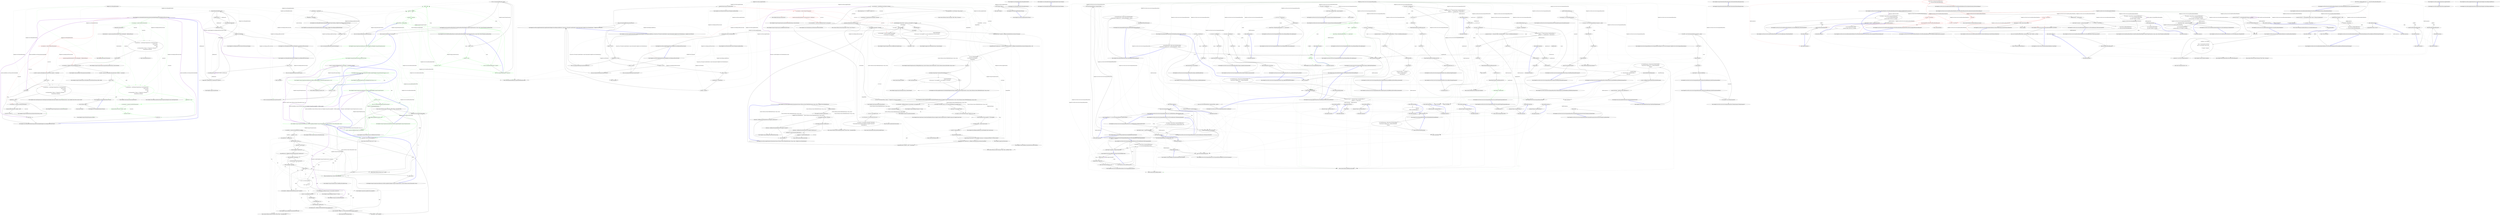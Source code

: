 digraph  {
n53 [label="Hangfire.Server.DelayedJobScheduler", span=""];
n0 [label="Entry Hangfire.Server.DelayedJobScheduler.DelayedJobScheduler()", span="81-81", cluster="Hangfire.Server.DelayedJobScheduler.DelayedJobScheduler()"];
n1 [label="Exit Hangfire.Server.DelayedJobScheduler.DelayedJobScheduler()", span="81-81", cluster="Hangfire.Server.DelayedJobScheduler.DelayedJobScheduler()"];
n2 [label="Entry Hangfire.Server.DelayedJobScheduler.DelayedJobScheduler(System.TimeSpan)", span="91-91", cluster="Hangfire.Server.DelayedJobScheduler.DelayedJobScheduler(System.TimeSpan)"];
n3 [label="Exit Hangfire.Server.DelayedJobScheduler.DelayedJobScheduler(System.TimeSpan)", span="91-91", cluster="Hangfire.Server.DelayedJobScheduler.DelayedJobScheduler(System.TimeSpan)"];
n4 [label="Entry Hangfire.Server.DelayedJobScheduler.DelayedJobScheduler(System.TimeSpan, Hangfire.States.IBackgroundJobStateChanger)", span="104-104", cluster="Hangfire.Server.DelayedJobScheduler.DelayedJobScheduler(System.TimeSpan, Hangfire.States.IBackgroundJobStateChanger)"];
n5 [label="stateChanger == null", span="106-106", cluster="Hangfire.Server.DelayedJobScheduler.DelayedJobScheduler(System.TimeSpan, Hangfire.States.IBackgroundJobStateChanger)"];
n6 [label="throw new ArgumentNullException(nameof(stateChanger));", span="106-106", cluster="Hangfire.Server.DelayedJobScheduler.DelayedJobScheduler(System.TimeSpan, Hangfire.States.IBackgroundJobStateChanger)"];
n7 [label="_stateChanger = stateChanger", span="108-108", cluster="Hangfire.Server.DelayedJobScheduler.DelayedJobScheduler(System.TimeSpan, Hangfire.States.IBackgroundJobStateChanger)"];
n8 [label="_pollingDelay = pollingDelay", span="109-109", cluster="Hangfire.Server.DelayedJobScheduler.DelayedJobScheduler(System.TimeSpan, Hangfire.States.IBackgroundJobStateChanger)"];
n9 [label="Exit Hangfire.Server.DelayedJobScheduler.DelayedJobScheduler(System.TimeSpan, Hangfire.States.IBackgroundJobStateChanger)", span="104-104", cluster="Hangfire.Server.DelayedJobScheduler.DelayedJobScheduler(System.TimeSpan, Hangfire.States.IBackgroundJobStateChanger)"];
n10 [label="Entry System.ArgumentNullException.ArgumentNullException(string)", span="0-0", cluster="System.ArgumentNullException.ArgumentNullException(string)"];
n11 [label="Entry Unk.nameof", span="", cluster="Unk.nameof"];
n12 [label="Entry Hangfire.Server.DelayedJobScheduler.Execute(Hangfire.Server.BackgroundProcessContext)", span="113-113", cluster="Hangfire.Server.DelayedJobScheduler.Execute(Hangfire.Server.BackgroundProcessContext)"];
n13 [label="context == null", span="115-115", cluster="Hangfire.Server.DelayedJobScheduler.Execute(Hangfire.Server.BackgroundProcessContext)"];
n14 [label="throw new ArgumentNullException(nameof(context));", span="115-115", cluster="Hangfire.Server.DelayedJobScheduler.Execute(Hangfire.Server.BackgroundProcessContext)"];
n16 [label="EnqueueNextScheduledJob(context)", span="119-119", cluster="Hangfire.Server.DelayedJobScheduler.Execute(Hangfire.Server.BackgroundProcessContext)"];
n18 [label="context.IsShutdownRequested", span="123-123", cluster="Hangfire.Server.DelayedJobScheduler.Execute(Hangfire.Server.BackgroundProcessContext)"];
n21 [label="context.Wait(_pollingDelay)", span="134-134", cluster="Hangfire.Server.DelayedJobScheduler.Execute(Hangfire.Server.BackgroundProcessContext)"];
n15 [label="var jobsEnqueued = 0", span="117-117", cluster="Hangfire.Server.DelayedJobScheduler.Execute(Hangfire.Server.BackgroundProcessContext)"];
n17 [label="jobsEnqueued++", span="121-121", cluster="Hangfire.Server.DelayedJobScheduler.Execute(Hangfire.Server.BackgroundProcessContext)"];
n19 [label="jobsEnqueued != 0", span="129-129", cluster="Hangfire.Server.DelayedJobScheduler.Execute(Hangfire.Server.BackgroundProcessContext)"];
n20 [label="Logger.Info($''{jobsEnqueued} scheduled job(s) enqueued.'')", span="131-131", cluster="Hangfire.Server.DelayedJobScheduler.Execute(Hangfire.Server.BackgroundProcessContext)"];
n23 [label="Entry Hangfire.Server.DelayedJobScheduler.EnqueueNextScheduledJob(Hangfire.Server.BackgroundProcessContext)", span="143-143", cluster="Hangfire.Server.DelayedJobScheduler.EnqueueNextScheduledJob(Hangfire.Server.BackgroundProcessContext)"];
n24 [label="Entry Hangfire.Logging.ILog.Info(string)", span="204-204", cluster="Hangfire.Logging.ILog.Info(string)"];
n22 [label="Exit Hangfire.Server.DelayedJobScheduler.Execute(Hangfire.Server.BackgroundProcessContext)", span="113-113", cluster="Hangfire.Server.DelayedJobScheduler.Execute(Hangfire.Server.BackgroundProcessContext)"];
n25 [label="Entry Hangfire.Server.BackgroundProcessContext.Wait(System.TimeSpan)", span="54-54", cluster="Hangfire.Server.BackgroundProcessContext.Wait(System.TimeSpan)"];
n26 [label="Entry Hangfire.Server.DelayedJobScheduler.ToString()", span="138-138", cluster="Hangfire.Server.DelayedJobScheduler.ToString()"];
n27 [label="return GetType().Name;", span="140-140", cluster="Hangfire.Server.DelayedJobScheduler.ToString()"];
n28 [label="Exit Hangfire.Server.DelayedJobScheduler.ToString()", span="138-138", cluster="Hangfire.Server.DelayedJobScheduler.ToString()"];
n29 [label="Entry object.GetType()", span="0-0", cluster="object.GetType()"];
n30 [label="var connection = context.Storage.GetConnection()", span="145-145", cluster="Hangfire.Server.DelayedJobScheduler.EnqueueNextScheduledJob(Hangfire.Server.BackgroundProcessContext)", color=red, community=0];
n36 [label="var appliedState = _stateChanger.ChangeState(new StateChangeContext(\r\n                    context.Storage,\r\n                    connection,\r\n                    jobId,\r\n                    new EnqueuedState { Reason = $''Triggered by {ToString()}'' }, \r\n                    ScheduledState.StateName))", span="159-164", cluster="Hangfire.Server.DelayedJobScheduler.EnqueueNextScheduledJob(Hangfire.Server.BackgroundProcessContext)"];
n31 [label="connection.AcquireDistributedLock(''locks:schedulepoller'', DefaultLockTimeout)", span="146-146", cluster="Hangfire.Server.DelayedJobScheduler.EnqueueNextScheduledJob(Hangfire.Server.BackgroundProcessContext)", color=red, community=0];
n43 [label="Entry Hangfire.JobStorage.GetConnection()", span="56-56", cluster="Hangfire.JobStorage.GetConnection()"];
n33 [label="var jobId = connection.GetFirstByLowestScoreFromSet(''schedule'', 0, timestamp)", span="151-151", cluster="Hangfire.Server.DelayedJobScheduler.EnqueueNextScheduledJob(Hangfire.Server.BackgroundProcessContext)"];
n38 [label="var transaction = connection.CreateWriteTransaction()", span="171-171", cluster="Hangfire.Server.DelayedJobScheduler.EnqueueNextScheduledJob(Hangfire.Server.BackgroundProcessContext)"];
n32 [label="var timestamp = JobHelper.ToTimestamp(DateTime.UtcNow)", span="148-148", cluster="Hangfire.Server.DelayedJobScheduler.EnqueueNextScheduledJob(Hangfire.Server.BackgroundProcessContext)"];
n44 [label="Entry Hangfire.Storage.IStorageConnection.AcquireDistributedLock(string, System.TimeSpan)", span="28-28", cluster="Hangfire.Storage.IStorageConnection.AcquireDistributedLock(string, System.TimeSpan)"];
n45 [label="Entry Hangfire.Common.JobHelper.ToTimestamp(System.DateTime)", span="57-57", cluster="Hangfire.Common.JobHelper.ToTimestamp(System.DateTime)"];
n34 [label="jobId == null", span="153-153", cluster="Hangfire.Server.DelayedJobScheduler.EnqueueNextScheduledJob(Hangfire.Server.BackgroundProcessContext)"];
n46 [label="Entry Hangfire.Storage.IStorageConnection.GetFirstByLowestScoreFromSet(string, double, double)", span="57-57", cluster="Hangfire.Storage.IStorageConnection.GetFirstByLowestScoreFromSet(string, double, double)"];
n39 [label="transaction.RemoveFromSet(''schedule'', jobId)", span="173-173", cluster="Hangfire.Server.DelayedJobScheduler.EnqueueNextScheduledJob(Hangfire.Server.BackgroundProcessContext)"];
n35 [label="return false;", span="156-156", cluster="Hangfire.Server.DelayedJobScheduler.EnqueueNextScheduledJob(Hangfire.Server.BackgroundProcessContext)"];
n37 [label="appliedState == null", span="166-166", cluster="Hangfire.Server.DelayedJobScheduler.EnqueueNextScheduledJob(Hangfire.Server.BackgroundProcessContext)"];
n47 [label="Entry Hangfire.States.StateChangeContext.StateChangeContext(Hangfire.JobStorage, Hangfire.Storage.IStorageConnection, string, Hangfire.States.IState, params string[])", span="35-35", cluster="Hangfire.States.StateChangeContext.StateChangeContext(Hangfire.JobStorage, Hangfire.Storage.IStorageConnection, string, Hangfire.States.IState, params string[])"];
n48 [label="Entry Hangfire.States.EnqueuedState.EnqueuedState()", span="87-87", cluster="Hangfire.States.EnqueuedState.EnqueuedState()"];
n49 [label="Entry Hangfire.States.IBackgroundJobStateChanger.ChangeState(Hangfire.States.StateChangeContext)", span="25-25", cluster="Hangfire.States.IBackgroundJobStateChanger.ChangeState(Hangfire.States.StateChangeContext)"];
n41 [label="return true;", span="178-178", cluster="Hangfire.Server.DelayedJobScheduler.EnqueueNextScheduledJob(Hangfire.Server.BackgroundProcessContext)"];
n50 [label="Entry Hangfire.Storage.IStorageConnection.CreateWriteTransaction()", span="27-27", cluster="Hangfire.Storage.IStorageConnection.CreateWriteTransaction()"];
n40 [label="transaction.Commit()", span="174-174", cluster="Hangfire.Server.DelayedJobScheduler.EnqueueNextScheduledJob(Hangfire.Server.BackgroundProcessContext)"];
n51 [label="Entry Hangfire.Storage.IWriteOnlyTransaction.RemoveFromSet(string, string)", span="43-43", cluster="Hangfire.Storage.IWriteOnlyTransaction.RemoveFromSet(string, string)"];
n52 [label="Entry Hangfire.Storage.IWriteOnlyTransaction.Commit()", span="54-54", cluster="Hangfire.Storage.IWriteOnlyTransaction.Commit()"];
n42 [label="Exit Hangfire.Server.DelayedJobScheduler.EnqueueNextScheduledJob(Hangfire.Server.BackgroundProcessContext)", span="143-143", cluster="Hangfire.Server.DelayedJobScheduler.EnqueueNextScheduledJob(Hangfire.Server.BackgroundProcessContext)"];
d30 [label="var connection = context.Storage.GetConnection()", span="146-146", cluster="Hangfire.Server.DelayedJobScheduler.EnqueueNextScheduledJob(Hangfire.Server.BackgroundProcessContext)", color=green, community=0];
d31 [label="IDisposable distributedLock", span="148-148", cluster="Hangfire.Server.DelayedJobScheduler.EnqueueNextScheduledJob(Hangfire.Server.BackgroundProcessContext)"];
d32 [label="distributedLock = connection.AcquireDistributedLock(''locks:schedulepoller'', DefaultLockTimeout)", span="152-152", cluster="Hangfire.Server.DelayedJobScheduler.EnqueueNextScheduledJob(Hangfire.Server.BackgroundProcessContext)"];
d33 [label="var appliedState = _stateChanger.ChangeState(new StateChangeContext(\r\n                    context.Storage,\r\n                    connection,\r\n                    jobId,\r\n                    new EnqueuedState { Reason = $''Triggered by {ToString()}'' }, \r\n                    ScheduledState.StateName))", span="155-160", cluster="Hangfire.Server.DelayedJobScheduler.EnqueueNextScheduledJob(Hangfire.Server.BackgroundProcessContext)"];
d36 [label="var jobId = connection.GetFirstByLowestScoreFromSet(''schedule'', 0, timestamp)", span="167-167", cluster="Hangfire.Server.DelayedJobScheduler.EnqueueNextScheduledJob(Hangfire.Server.BackgroundProcessContext)"];
d39 [label="var appliedState = _stateChanger.ChangeState(new StateChangeContext(\r\n                        context.Storage,\r\n                        connection,\r\n                        jobId,\r\n                        new EnqueuedState { Reason = $''Triggered by {ToString()}'' },\r\n                        ScheduledState.StateName))", span="175-180", cluster="Hangfire.Server.DelayedJobScheduler.EnqueueNextScheduledJob(Hangfire.Server.BackgroundProcessContext)", color=green, community=0];
d41 [label="var transaction = connection.CreateWriteTransaction()", span="187-187", cluster="Hangfire.Server.DelayedJobScheduler.EnqueueNextScheduledJob(Hangfire.Server.BackgroundProcessContext)", color=green, community=0];
d37 [label="jobId == null", span="169-169", cluster="Hangfire.Server.DelayedJobScheduler.EnqueueNextScheduledJob(Hangfire.Server.BackgroundProcessContext)"];
d40 [label="appliedState == null", span="182-182", cluster="Hangfire.Server.DelayedJobScheduler.EnqueueNextScheduledJob(Hangfire.Server.BackgroundProcessContext)", color=green, community=0];
d42 [label="transaction.RemoveFromSet(''schedule'', jobId)", span="189-189", cluster="Hangfire.Server.DelayedJobScheduler.EnqueueNextScheduledJob(Hangfire.Server.BackgroundProcessContext)", color=green, community=0];
d43 [label="transaction.Commit()", span="190-190", cluster="Hangfire.Server.DelayedJobScheduler.EnqueueNextScheduledJob(Hangfire.Server.BackgroundProcessContext)", color=green, community=0];
d44 [label="return true;", span="194-194", cluster="Hangfire.Server.DelayedJobScheduler.EnqueueNextScheduledJob(Hangfire.Server.BackgroundProcessContext)"];
d34 [label=distributedLock, span="162-162", cluster="Hangfire.Server.DelayedJobScheduler.EnqueueNextScheduledJob(Hangfire.Server.BackgroundProcessContext)"];
d48 [label="Entry StateChangeContext.cstr", span="", cluster="StateChangeContext.cstr"];
m0_29 [label="new ServerComponentRunner(_component.Object)", span="43-43", cluster="lambda expression", file="DelayedJobSchedulerFacts.cs"];
m0_179 [label="Entry HangFire.Core.Tests.Server.ServerComponentRunnerFacts.Component_ReturnsUnderlyingComponent()", span="228-228", cluster="HangFire.Core.Tests.Server.ServerComponentRunnerFacts.Component_ReturnsUnderlyingComponent()", file="DelayedJobSchedulerFacts.cs"];
m0_180 [label="var runner = CreateRunner()", span="230-230", cluster="HangFire.Core.Tests.Server.ServerComponentRunnerFacts.Component_ReturnsUnderlyingComponent()", file="DelayedJobSchedulerFacts.cs"];
m0_181 [label="Assert.Same(_component.Object, runner.Component)", span="232-232", cluster="HangFire.Core.Tests.Server.ServerComponentRunnerFacts.Component_ReturnsUnderlyingComponent()", file="DelayedJobSchedulerFacts.cs"];
m0_182 [label="Exit HangFire.Core.Tests.Server.ServerComponentRunnerFacts.Component_ReturnsUnderlyingComponent()", span="228-228", cluster="HangFire.Core.Tests.Server.ServerComponentRunnerFacts.Component_ReturnsUnderlyingComponent()", file="DelayedJobSchedulerFacts.cs"];
m0_40 [label="Entry HangFire.Server.ServerComponentRunner.Dispose()", span="84-84", cluster="HangFire.Server.ServerComponentRunner.Dispose()", file="DelayedJobSchedulerFacts.cs"];
m0_183 [label="Entry Unk.Same", span="", cluster="Unk.Same", file="DelayedJobSchedulerFacts.cs"];
m0_38 [label="Entry Unk.IsNotNull", span="", cluster="Unk.IsNotNull", file="DelayedJobSchedulerFacts.cs"];
m0_41 [label="Entry Unk.Verify", span="", cluster="Unk.Verify", file="DelayedJobSchedulerFacts.cs"];
m0_11 [label="Entry System.DateTime.AddDays(double)", span="0-0", cluster="System.DateTime.AddDays(double)", file="DelayedJobSchedulerFacts.cs"];
m0_39 [label="Entry System.Threading.Thread.Sleep(System.TimeSpan)", span="0-0", cluster="System.Threading.Thread.Sleep(System.TimeSpan)", file="DelayedJobSchedulerFacts.cs"];
m0_51 [label="Entry HangFire.Tests.DequeuedJobsWatcherSteps.ThenTheJobHasTheFetchedFlagSet()", span="81-81", cluster="HangFire.Tests.DequeuedJobsWatcherSteps.ThenTheJobHasTheFetchedFlagSet()", file="DelayedJobSchedulerFacts.cs"];
m0_52 [label="var fetchedTimestamp = Redis.Client.GetValueFromHash(\r\n                String.Format(''hangfire:job:{0}'', JobSteps.DefaultJobId), ''Fetched'')", span="83-84", cluster="HangFire.Tests.DequeuedJobsWatcherSteps.ThenTheJobHasTheFetchedFlagSet()", file="DelayedJobSchedulerFacts.cs"];
m0_55 [label="Entry HangFire.Tests.DequeuedJobsWatcherSteps.ThenTheJobDoesNotHaveTheFetchedFlagSet()", span="90-90", cluster="HangFire.Tests.DequeuedJobsWatcherSteps.ThenTheJobDoesNotHaveTheFetchedFlagSet()", file="DelayedJobSchedulerFacts.cs"];
m0_54 [label="Exit HangFire.Tests.DequeuedJobsWatcherSteps.ThenTheJobHasTheFetchedFlagSet()", span="81-81", cluster="HangFire.Tests.DequeuedJobsWatcherSteps.ThenTheJobHasTheFetchedFlagSet()", file="DelayedJobSchedulerFacts.cs"];
m0_53 [label="Assert.IsNotNull(fetchedTimestamp)", span="86-86", cluster="HangFire.Tests.DequeuedJobsWatcherSteps.ThenTheJobHasTheFetchedFlagSet()", file="DelayedJobSchedulerFacts.cs"];
m0_56 [label="var fetchedTimestamp = Redis.Client.GetValueFromHash(\r\n                String.Format(''hangfire:job:{0}'', JobSteps.DefaultJobId), ''Fetched'')", span="92-93", cluster="HangFire.Tests.DequeuedJobsWatcherSteps.ThenTheJobDoesNotHaveTheFetchedFlagSet()", file="DelayedJobSchedulerFacts.cs"];
m0_131 [label="Entry HangFire.Core.Tests.Server.ServerComponentRunnerFacts.Dispose_CanBeCalled_AfterStop()", span="163-163", cluster="HangFire.Core.Tests.Server.ServerComponentRunnerFacts.Dispose_CanBeCalled_AfterStop()", file="DelayedJobSchedulerFacts.cs"];
m0_132 [label="var runner = CreateRunner()", span="165-165", cluster="HangFire.Core.Tests.Server.ServerComponentRunnerFacts.Dispose_CanBeCalled_AfterStop()", file="DelayedJobSchedulerFacts.cs"];
m0_134 [label="runner.Stop()", span="167-167", cluster="HangFire.Core.Tests.Server.ServerComponentRunnerFacts.Dispose_CanBeCalled_AfterStop()", file="DelayedJobSchedulerFacts.cs"];
m0_133 [label="runner.Start()", span="166-166", cluster="HangFire.Core.Tests.Server.ServerComponentRunnerFacts.Dispose_CanBeCalled_AfterStop()", file="DelayedJobSchedulerFacts.cs"];
m0_135 [label="Assert.DoesNotThrow(runner.Dispose)", span="169-169", cluster="HangFire.Core.Tests.Server.ServerComponentRunnerFacts.Dispose_CanBeCalled_AfterStop()", file="DelayedJobSchedulerFacts.cs"];
m0_136 [label="Exit HangFire.Core.Tests.Server.ServerComponentRunnerFacts.Dispose_CanBeCalled_AfterStop()", span="163-163", cluster="HangFire.Core.Tests.Server.ServerComponentRunnerFacts.Dispose_CanBeCalled_AfterStop()", file="DelayedJobSchedulerFacts.cs"];
m0_15 [label="Entry HangFire.Server.ServerComponentRunner.ServerComponentRunner(HangFire.Server.IServerComponent)", span="36-36", cluster="HangFire.Server.ServerComponentRunner.ServerComponentRunner(HangFire.Server.IServerComponent)", file="DelayedJobSchedulerFacts.cs"];
m0_0 [label="Entry HangFire.Tests.DequeuedJobsWatcherSteps.ItWasCheckedAAgo(string)", span="13-13", cluster="HangFire.Tests.DequeuedJobsWatcherSteps.ItWasCheckedAAgo(string)", file="DelayedJobSchedulerFacts.cs"];
m0_1 [label="DateTime time", span="15-15", cluster="HangFire.Tests.DequeuedJobsWatcherSteps.ItWasCheckedAAgo(string)", file="DelayedJobSchedulerFacts.cs"];
m0_2 [label="timeAgo.Equals(''millisecond'')", span="16-16", cluster="HangFire.Tests.DequeuedJobsWatcherSteps.ItWasCheckedAAgo(string)", file="DelayedJobSchedulerFacts.cs"];
m0_3 [label="time = DateTime.UtcNow.AddMilliseconds(-1)", span="16-16", cluster="HangFire.Tests.DequeuedJobsWatcherSteps.ItWasCheckedAAgo(string)", file="DelayedJobSchedulerFacts.cs"];
m0_23 [label="Entry ServerComponentRunner.cstr", span="", cluster="ServerComponentRunner.cstr", file="DelayedJobSchedulerFacts.cs"];
m0_16 [label="Entry HangFire.Core.Tests.Server.ServerComponentRunnerFacts.Ctor_ThrowsAnException_WhenOptionsValueIsNull()", span="32-32", cluster="HangFire.Core.Tests.Server.ServerComponentRunnerFacts.Ctor_ThrowsAnException_WhenOptionsValueIsNull()", file="DelayedJobSchedulerFacts.cs"];
m0_17 [label="var exception = Assert.Throws<ArgumentNullException>(\r\n                () => new ServerComponentRunner(_component.Object, null))", span="34-35", cluster="HangFire.Core.Tests.Server.ServerComponentRunnerFacts.Ctor_ThrowsAnException_WhenOptionsValueIsNull()", file="DelayedJobSchedulerFacts.cs"];
m0_18 [label="Assert.Equal(''options'', exception.ParamName)", span="37-37", cluster="HangFire.Core.Tests.Server.ServerComponentRunnerFacts.Ctor_ThrowsAnException_WhenOptionsValueIsNull()", file="DelayedJobSchedulerFacts.cs"];
m0_20 [label="Entry lambda expression", span="35-35", cluster="lambda expression", file="DelayedJobSchedulerFacts.cs"];
m0_22 [label="Exit lambda expression", span="35-35", cluster="lambda expression", file="DelayedJobSchedulerFacts.cs"];
m0_19 [label="Exit HangFire.Core.Tests.Server.ServerComponentRunnerFacts.Ctor_ThrowsAnException_WhenOptionsValueIsNull()", span="32-32", cluster="HangFire.Core.Tests.Server.ServerComponentRunnerFacts.Ctor_ThrowsAnException_WhenOptionsValueIsNull()", file="DelayedJobSchedulerFacts.cs"];
m0_21 [label="new ServerComponentRunner(_component.Object, null)", span="35-35", cluster="lambda expression", file="DelayedJobSchedulerFacts.cs"];
m0_24 [label="Entry HangFire.Core.Tests.Server.ServerComponentRunnerFacts.Ctor_UsesDefaultOptions_IfTheyWereNoProvided()", span="41-41", cluster="HangFire.Core.Tests.Server.ServerComponentRunnerFacts.Ctor_UsesDefaultOptions_IfTheyWereNoProvided()", file="DelayedJobSchedulerFacts.cs"];
m0_13 [label="new ServerComponentRunner(null)", span="26-26", cluster="lambda expression", file="DelayedJobSchedulerFacts.cs"];
m0_27 [label="watcher.FindAndRequeueTimedOutJobs()", span="44-44", cluster="HangFire.Tests.DequeuedJobsWatcherSteps.WhenTimedOutJobsHandlerRuns()", file="DelayedJobSchedulerFacts.cs"];
m0_137 [label="Entry HangFire.Core.Tests.Server.ServerComponentRunnerFacts.Dispose_ShouldDisposeDisposableComponent()", span="173-173", cluster="HangFire.Core.Tests.Server.ServerComponentRunnerFacts.Dispose_ShouldDisposeDisposableComponent()", file="DelayedJobSchedulerFacts.cs"];
m0_138 [label="_options.MaxRetryAttempts = 0", span="176-176", cluster="HangFire.Core.Tests.Server.ServerComponentRunnerFacts.Dispose_ShouldDisposeDisposableComponent()", file="DelayedJobSchedulerFacts.cs"];
m0_140 [label="var runner = new ServerComponentRunner(component, _options)", span="179-179", cluster="HangFire.Core.Tests.Server.ServerComponentRunnerFacts.Dispose_ShouldDisposeDisposableComponent()", file="DelayedJobSchedulerFacts.cs"];
m0_143 [label="runner.Dispose()", span="185-185", cluster="HangFire.Core.Tests.Server.ServerComponentRunnerFacts.Dispose_ShouldDisposeDisposableComponent()", file="DelayedJobSchedulerFacts.cs"];
m0_139 [label="var component = new DisposableComponent()", span="178-178", cluster="HangFire.Core.Tests.Server.ServerComponentRunnerFacts.Dispose_ShouldDisposeDisposableComponent()", file="DelayedJobSchedulerFacts.cs"];
m0_141 [label="runner.Start()", span="181-181", cluster="HangFire.Core.Tests.Server.ServerComponentRunnerFacts.Dispose_ShouldDisposeDisposableComponent()", file="DelayedJobSchedulerFacts.cs"];
m0_142 [label="Thread.Sleep(100)", span="182-182", cluster="HangFire.Core.Tests.Server.ServerComponentRunnerFacts.Dispose_ShouldDisposeDisposableComponent()", file="DelayedJobSchedulerFacts.cs"];
m0_144 [label="Thread.Sleep(500)", span="186-186", cluster="HangFire.Core.Tests.Server.ServerComponentRunnerFacts.Dispose_ShouldDisposeDisposableComponent()", file="DelayedJobSchedulerFacts.cs"];
m0_145 [label="Assert.True(component.Disposed)", span="189-189", cluster="HangFire.Core.Tests.Server.ServerComponentRunnerFacts.Dispose_ShouldDisposeDisposableComponent()", file="DelayedJobSchedulerFacts.cs"];
m0_146 [label="Exit HangFire.Core.Tests.Server.ServerComponentRunnerFacts.Dispose_ShouldDisposeDisposableComponent()", span="173-173", cluster="HangFire.Core.Tests.Server.ServerComponentRunnerFacts.Dispose_ShouldDisposeDisposableComponent()", file="DelayedJobSchedulerFacts.cs"];
m0_100 [label="Entry HangFire.Core.Tests.Server.ServerComponentRunnerFacts.Start_CanRestartStoppedComponent()", span="121-121", cluster="HangFire.Core.Tests.Server.ServerComponentRunnerFacts.Start_CanRestartStoppedComponent()", file="DelayedJobSchedulerFacts.cs"];
m0_102 [label="var runner = CreateRunner()", span="126-126", cluster="HangFire.Core.Tests.Server.ServerComponentRunnerFacts.Start_CanRestartStoppedComponent()", file="DelayedJobSchedulerFacts.cs"];
m0_103 [label="_component.Setup(x => x.Execute(It.IsAny<CancellationToken>()))\r\n                .Callback(() => { timesExecuted++; Thread.Yield(); })", span="127-128", cluster="HangFire.Core.Tests.Server.ServerComponentRunnerFacts.Start_CanRestartStoppedComponent()", file="DelayedJobSchedulerFacts.cs"];
m0_105 [label="runner.Stop()", span="131-131", cluster="HangFire.Core.Tests.Server.ServerComponentRunnerFacts.Start_CanRestartStoppedComponent()", file="DelayedJobSchedulerFacts.cs"];
m0_106 [label="Thread.Sleep(TimeSpan.FromMilliseconds(100))", span="132-132", cluster="HangFire.Core.Tests.Server.ServerComponentRunnerFacts.Start_CanRestartStoppedComponent()", file="DelayedJobSchedulerFacts.cs"];
m0_109 [label="Thread.Sleep(TimeSpan.FromMilliseconds(100))", span="137-137", cluster="HangFire.Core.Tests.Server.ServerComponentRunnerFacts.Start_CanRestartStoppedComponent()", file="DelayedJobSchedulerFacts.cs"];
m0_101 [label="int timesExecuted = 0", span="124-124", cluster="HangFire.Core.Tests.Server.ServerComponentRunnerFacts.Start_CanRestartStoppedComponent()", file="DelayedJobSchedulerFacts.cs"];
m0_104 [label="runner.Start()", span="130-130", cluster="HangFire.Core.Tests.Server.ServerComponentRunnerFacts.Start_CanRestartStoppedComponent()", file="DelayedJobSchedulerFacts.cs"];
m0_108 [label="runner.Start()", span="136-136", cluster="HangFire.Core.Tests.Server.ServerComponentRunnerFacts.Start_CanRestartStoppedComponent()", file="DelayedJobSchedulerFacts.cs"];
m0_107 [label="timesExecuted = 0", span="133-133", cluster="HangFire.Core.Tests.Server.ServerComponentRunnerFacts.Start_CanRestartStoppedComponent()", file="DelayedJobSchedulerFacts.cs"];
m0_110 [label="Assert.True(timesExecuted > 0)", span="140-140", cluster="HangFire.Core.Tests.Server.ServerComponentRunnerFacts.Start_CanRestartStoppedComponent()", file="DelayedJobSchedulerFacts.cs"];
m0_111 [label="Exit HangFire.Core.Tests.Server.ServerComponentRunnerFacts.Start_CanRestartStoppedComponent()", span="121-121", cluster="HangFire.Core.Tests.Server.ServerComponentRunnerFacts.Start_CanRestartStoppedComponent()", file="DelayedJobSchedulerFacts.cs"];
m0_149 [label="Entry System.Threading.Thread.Sleep(int)", span="0-0", cluster="System.Threading.Thread.Sleep(int)", file="DelayedJobSchedulerFacts.cs"];
m0_9 [label="Exit HangFire.Core.Tests.Server.ServerComponentRunnerFacts.Ctor_ThrowsAnException_WhenComponentIsNull()", span="23-23", cluster="HangFire.Core.Tests.Server.ServerComponentRunnerFacts.Ctor_ThrowsAnException_WhenComponentIsNull()", file="DelayedJobSchedulerFacts.cs"];
m0_37 [label="Entry Unk.GetValueFromHash", span="", cluster="Unk.GetValueFromHash", file="DelayedJobSchedulerFacts.cs"];
m0_200 [label="_component.Setup(x => x.Execute(It.IsAny<CancellationToken>()))\r\n                .Callback(() => Thread.Yield())", span="262-263", cluster="HangFire.Core.Tests.Server.ServerComponentRunnerFacts.CreateRunner()", file="DelayedJobSchedulerFacts.cs"];
m0_201 [label="return new ServerComponentRunner(_component.Object, _options);", span="264-264", cluster="HangFire.Core.Tests.Server.ServerComponentRunnerFacts.CreateRunner()", file="DelayedJobSchedulerFacts.cs"];
m0_202 [label="Exit HangFire.Core.Tests.Server.ServerComponentRunnerFacts.CreateRunner()", span="260-260", cluster="HangFire.Core.Tests.Server.ServerComponentRunnerFacts.CreateRunner()", file="DelayedJobSchedulerFacts.cs"];
m0_10 [label="Entry System.DateTime.AddMilliseconds(double)", span="0-0", cluster="System.DateTime.AddMilliseconds(double)", file="DelayedJobSchedulerFacts.cs"];
m0_192 [label="Entry HangFire.Core.Tests.Server.ServerComponentRunnerFacts.WaitingComponent.WaitingComponent()", span="248-248", cluster="HangFire.Core.Tests.Server.ServerComponentRunnerFacts.WaitingComponent.WaitingComponent()", file="DelayedJobSchedulerFacts.cs"];
m0_83 [label="Entry HangFire.Server.ServerComponentRunner.Stop()", span="70-70", cluster="HangFire.Server.ServerComponentRunner.Stop()", file="DelayedJobSchedulerFacts.cs"];
m0_7 [label="var exception = Assert.Throws<ArgumentNullException>(\r\n                () => new ServerComponentRunner(null))", span="25-26", cluster="HangFire.Core.Tests.Server.ServerComponentRunnerFacts.Ctor_ThrowsAnException_WhenComponentIsNull()", file="DelayedJobSchedulerFacts.cs"];
m0_4 [label="Entry Mock<IServerComponent>.cstr", span="", cluster="Mock<IServerComponent>.cstr", file="DelayedJobSchedulerFacts.cs"];
m0_6 [label="Entry HangFire.Core.Tests.Server.ServerComponentRunnerFacts.Ctor_ThrowsAnException_WhenComponentIsNull()", span="23-23", cluster="HangFire.Core.Tests.Server.ServerComponentRunnerFacts.Ctor_ThrowsAnException_WhenComponentIsNull()", file="DelayedJobSchedulerFacts.cs"];
m0_5 [label="Entry HangFire.Server.ServerComponentRunnerOptions.ServerComponentRunnerOptions()", span="24-24", cluster="HangFire.Server.ServerComponentRunnerOptions.ServerComponentRunnerOptions()", file="DelayedJobSchedulerFacts.cs"];
m0_8 [label="Assert.Equal(''component'', exception.ParamName)", span="28-28", cluster="HangFire.Core.Tests.Server.ServerComponentRunnerFacts.Ctor_ThrowsAnException_WhenComponentIsNull()", file="DelayedJobSchedulerFacts.cs"];
m0_165 [label="Entry HangFire.Core.Tests.Server.ServerComponentRunnerFacts.FailingComponent_ShouldBeExecutedSeveralTimes_Automatically()", span="213-213", cluster="HangFire.Core.Tests.Server.ServerComponentRunnerFacts.FailingComponent_ShouldBeExecutedSeveralTimes_Automatically()", file="DelayedJobSchedulerFacts.cs"];
m0_166 [label="var runner = CreateRunner()", span="215-215", cluster="HangFire.Core.Tests.Server.ServerComponentRunnerFacts.FailingComponent_ShouldBeExecutedSeveralTimes_Automatically()", file="DelayedJobSchedulerFacts.cs"];
m0_167 [label="_component.Setup(x => x.Execute(It.IsAny<CancellationToken>())).Throws<InvalidOperationException>()", span="216-216", cluster="HangFire.Core.Tests.Server.ServerComponentRunnerFacts.FailingComponent_ShouldBeExecutedSeveralTimes_Automatically()", file="DelayedJobSchedulerFacts.cs"];
m0_171 [label="_component.Verify(x => x.Execute(\r\n                It.IsAny<CancellationToken>()),\r\n                Times.AtLeast(2))", span="222-224", cluster="HangFire.Core.Tests.Server.ServerComponentRunnerFacts.FailingComponent_ShouldBeExecutedSeveralTimes_Automatically()", file="DelayedJobSchedulerFacts.cs"];
m0_170 [label="runner.Dispose()", span="220-220", cluster="HangFire.Core.Tests.Server.ServerComponentRunnerFacts.FailingComponent_ShouldBeExecutedSeveralTimes_Automatically()", file="DelayedJobSchedulerFacts.cs"];
m0_168 [label="runner.Start()", span="217-217", cluster="HangFire.Core.Tests.Server.ServerComponentRunnerFacts.FailingComponent_ShouldBeExecutedSeveralTimes_Automatically()", file="DelayedJobSchedulerFacts.cs"];
m0_169 [label="Thread.Sleep(5000)", span="219-219", cluster="HangFire.Core.Tests.Server.ServerComponentRunnerFacts.FailingComponent_ShouldBeExecutedSeveralTimes_Automatically()", file="DelayedJobSchedulerFacts.cs"];
m0_172 [label="Exit HangFire.Core.Tests.Server.ServerComponentRunnerFacts.FailingComponent_ShouldBeExecutedSeveralTimes_Automatically()", span="213-213", cluster="HangFire.Core.Tests.Server.ServerComponentRunnerFacts.FailingComponent_ShouldBeExecutedSeveralTimes_Automatically()", file="DelayedJobSchedulerFacts.cs"];
m0_120 [label="Entry HangFire.Core.Tests.Server.ServerComponentRunnerFacts.Stop_CanBeCalledMultipleTimesInARow()", span="144-144", cluster="HangFire.Core.Tests.Server.ServerComponentRunnerFacts.Stop_CanBeCalledMultipleTimesInARow()", file="DelayedJobSchedulerFacts.cs"];
m0_121 [label="var runner = CreateRunner()", span="146-146", cluster="HangFire.Core.Tests.Server.ServerComponentRunnerFacts.Stop_CanBeCalledMultipleTimesInARow()", file="DelayedJobSchedulerFacts.cs"];
m0_123 [label="runner.Stop()", span="148-148", cluster="HangFire.Core.Tests.Server.ServerComponentRunnerFacts.Stop_CanBeCalledMultipleTimesInARow()", file="DelayedJobSchedulerFacts.cs"];
m0_122 [label="runner.Start()", span="147-147", cluster="HangFire.Core.Tests.Server.ServerComponentRunnerFacts.Stop_CanBeCalledMultipleTimesInARow()", file="DelayedJobSchedulerFacts.cs"];
m0_124 [label="Assert.DoesNotThrow(runner.Stop)", span="150-150", cluster="HangFire.Core.Tests.Server.ServerComponentRunnerFacts.Stop_CanBeCalledMultipleTimesInARow()", file="DelayedJobSchedulerFacts.cs"];
m0_125 [label="Exit HangFire.Core.Tests.Server.ServerComponentRunnerFacts.Stop_CanBeCalledMultipleTimesInARow()", span="144-144", cluster="HangFire.Core.Tests.Server.ServerComponentRunnerFacts.Stop_CanBeCalledMultipleTimesInARow()", file="DelayedJobSchedulerFacts.cs"];
m0_62 [label="Entry HangFire.Core.Tests.Server.ServerComponentRunnerFacts.Start_OnDisposedObject_ThrowsAnException()", span="80-80", cluster="HangFire.Core.Tests.Server.ServerComponentRunnerFacts.Start_OnDisposedObject_ThrowsAnException()", file="DelayedJobSchedulerFacts.cs"];
m0_63 [label="var runner = CreateRunner()", span="82-82", cluster="HangFire.Core.Tests.Server.ServerComponentRunnerFacts.Start_OnDisposedObject_ThrowsAnException()", file="DelayedJobSchedulerFacts.cs"];
m0_64 [label="runner.Dispose()", span="83-83", cluster="HangFire.Core.Tests.Server.ServerComponentRunnerFacts.Start_OnDisposedObject_ThrowsAnException()", file="DelayedJobSchedulerFacts.cs"];
m0_65 [label="Assert.Throws<ObjectDisposedException>(() => runner.Start())", span="85-85", cluster="HangFire.Core.Tests.Server.ServerComponentRunnerFacts.Start_OnDisposedObject_ThrowsAnException()", file="DelayedJobSchedulerFacts.cs"];
m0_66 [label="Exit HangFire.Core.Tests.Server.ServerComponentRunnerFacts.Start_OnDisposedObject_ThrowsAnException()", span="80-80", cluster="HangFire.Core.Tests.Server.ServerComponentRunnerFacts.Start_OnDisposedObject_ThrowsAnException()", file="DelayedJobSchedulerFacts.cs"];
m0_50 [label="Exit HangFire.Core.Tests.Server.ServerComponentRunnerFacts.Dispose_CanBeCalledMultipleTimes()", span="58-58", cluster="HangFire.Core.Tests.Server.ServerComponentRunnerFacts.Dispose_CanBeCalledMultipleTimes()", file="DelayedJobSchedulerFacts.cs"];
m0_92 [label="Entry HangFire.Core.Tests.Server.ServerComponentRunnerFacts.Stop_OnDisposedObject_ThrowsAnException()", span="112-112", cluster="HangFire.Core.Tests.Server.ServerComponentRunnerFacts.Stop_OnDisposedObject_ThrowsAnException()", file="DelayedJobSchedulerFacts.cs"];
m0_93 [label="var runner = CreateRunner()", span="114-114", cluster="HangFire.Core.Tests.Server.ServerComponentRunnerFacts.Stop_OnDisposedObject_ThrowsAnException()", color=green, community=0, file="DelayedJobSchedulerFacts.cs"];
m0_94 [label="runner.Dispose()", span="115-115", cluster="HangFire.Core.Tests.Server.ServerComponentRunnerFacts.Stop_OnDisposedObject_ThrowsAnException()", color=green, community=0, file="DelayedJobSchedulerFacts.cs"];
m0_95 [label="Assert.Throws<ObjectDisposedException>(() => runner.Stop())", span="117-117", cluster="HangFire.Core.Tests.Server.ServerComponentRunnerFacts.Stop_OnDisposedObject_ThrowsAnException()", color=green, community=0, file="DelayedJobSchedulerFacts.cs"];
m0_96 [label="Exit HangFire.Core.Tests.Server.ServerComponentRunnerFacts.Stop_OnDisposedObject_ThrowsAnException()", span="112-112", cluster="HangFire.Core.Tests.Server.ServerComponentRunnerFacts.Stop_OnDisposedObject_ThrowsAnException()", file="DelayedJobSchedulerFacts.cs"];
m0_12 [label="Entry lambda expression", span="26-26", cluster="lambda expression", file="DelayedJobSchedulerFacts.cs"];
m0_25 [label="Assert.DoesNotThrow(() => new ServerComponentRunner(_component.Object))", span="43-43", cluster="HangFire.Core.Tests.Server.ServerComponentRunnerFacts.Ctor_UsesDefaultOptions_IfTheyWereNoProvided()", file="DelayedJobSchedulerFacts.cs"];
m0_26 [label="Exit HangFire.Core.Tests.Server.ServerComponentRunnerFacts.Ctor_UsesDefaultOptions_IfTheyWereNoProvided()", span="41-41", cluster="HangFire.Core.Tests.Server.ServerComponentRunnerFacts.Ctor_UsesDefaultOptions_IfTheyWereNoProvided()", file="DelayedJobSchedulerFacts.cs"];
m0_28 [label="Entry lambda expression", span="43-43", cluster="lambda expression", file="DelayedJobSchedulerFacts.cs"];
m0_184 [label="Entry HangFire.Core.Tests.Server.ServerComponentRunnerFacts.OperationCanceledException_DoesNotCauseAutomaticRetry()", span="236-236", cluster="HangFire.Core.Tests.Server.ServerComponentRunnerFacts.OperationCanceledException_DoesNotCauseAutomaticRetry()", file="DelayedJobSchedulerFacts.cs"];
m0_190 [label="Assert.Equal(1, component.CalledTimes)", span="245-245", cluster="HangFire.Core.Tests.Server.ServerComponentRunnerFacts.OperationCanceledException_DoesNotCauseAutomaticRetry()", file="DelayedJobSchedulerFacts.cs"];
m0_186 [label="var runner = new ServerComponentRunner(component, _options)", span="239-239", cluster="HangFire.Core.Tests.Server.ServerComponentRunnerFacts.OperationCanceledException_DoesNotCauseAutomaticRetry()", file="DelayedJobSchedulerFacts.cs"];
m0_189 [label="runner.Dispose()", span="243-243", cluster="HangFire.Core.Tests.Server.ServerComponentRunnerFacts.OperationCanceledException_DoesNotCauseAutomaticRetry()", file="DelayedJobSchedulerFacts.cs"];
m0_185 [label="var component = new WaitingComponent()", span="238-238", cluster="HangFire.Core.Tests.Server.ServerComponentRunnerFacts.OperationCanceledException_DoesNotCauseAutomaticRetry()", file="DelayedJobSchedulerFacts.cs"];
m0_187 [label="runner.Start()", span="240-240", cluster="HangFire.Core.Tests.Server.ServerComponentRunnerFacts.OperationCanceledException_DoesNotCauseAutomaticRetry()", file="DelayedJobSchedulerFacts.cs"];
m0_188 [label="Thread.Sleep(500)", span="242-242", cluster="HangFire.Core.Tests.Server.ServerComponentRunnerFacts.OperationCanceledException_DoesNotCauseAutomaticRetry()", file="DelayedJobSchedulerFacts.cs"];
m0_191 [label="Exit HangFire.Core.Tests.Server.ServerComponentRunnerFacts.OperationCanceledException_DoesNotCauseAutomaticRetry()", span="236-236", cluster="HangFire.Core.Tests.Server.ServerComponentRunnerFacts.OperationCanceledException_DoesNotCauseAutomaticRetry()", file="DelayedJobSchedulerFacts.cs"];
m0_126 [label="Entry HangFire.Core.Tests.Server.ServerComponentRunnerFacts.Dispose_StopsExecutionAutomatically()", span="154-154", cluster="HangFire.Core.Tests.Server.ServerComponentRunnerFacts.Dispose_StopsExecutionAutomatically()", file="DelayedJobSchedulerFacts.cs"];
m0_127 [label="var runner = CreateRunner()", span="156-156", cluster="HangFire.Core.Tests.Server.ServerComponentRunnerFacts.Dispose_StopsExecutionAutomatically()", file="DelayedJobSchedulerFacts.cs"];
m0_128 [label="runner.Start()", span="157-157", cluster="HangFire.Core.Tests.Server.ServerComponentRunnerFacts.Dispose_StopsExecutionAutomatically()", file="DelayedJobSchedulerFacts.cs"];
m0_129 [label="Assert.DoesNotThrow(runner.Dispose)", span="159-159", cluster="HangFire.Core.Tests.Server.ServerComponentRunnerFacts.Dispose_StopsExecutionAutomatically()", file="DelayedJobSchedulerFacts.cs"];
m0_130 [label="Exit HangFire.Core.Tests.Server.ServerComponentRunnerFacts.Dispose_StopsExecutionAutomatically()", span="154-154", cluster="HangFire.Core.Tests.Server.ServerComponentRunnerFacts.Dispose_StopsExecutionAutomatically()", file="DelayedJobSchedulerFacts.cs"];
m0_81 [label="Entry Unk.Setup", span="", cluster="Unk.Setup", file="DelayedJobSchedulerFacts.cs"];
m0_57 [label="Assert.IsNull(fetchedTimestamp)", span="95-95", cluster="HangFire.Tests.DequeuedJobsWatcherSteps.ThenTheJobDoesNotHaveTheFetchedFlagSet()", file="DelayedJobSchedulerFacts.cs"];
m0_31 [label="Entry HangFire.Tests.DequeuedJobsWatcherSteps.ThenItMarksTheJobAsChecked()", span="48-48", cluster="HangFire.Tests.DequeuedJobsWatcherSteps.ThenItMarksTheJobAsChecked()", file="DelayedJobSchedulerFacts.cs"];
m0_32 [label="var checkedTimestamp = Redis.Client.GetValueFromHash(\r\n                String.Format(''hangfire:job:{0}'', JobSteps.DefaultJobId),\r\n                ''Checked'')", span="50-52", cluster="HangFire.Tests.DequeuedJobsWatcherSteps.ThenItMarksTheJobAsChecked()", file="DelayedJobSchedulerFacts.cs"];
m0_35 [label="Assert.IsTrue(date > DateTime.UtcNow.AddMinutes(-1))", span="57-57", cluster="HangFire.Tests.DequeuedJobsWatcherSteps.ThenItMarksTheJobAsChecked()", file="DelayedJobSchedulerFacts.cs"];
m0_34 [label="var date = JobHelper.FromStringTimestamp(checkedTimestamp)", span="55-55", cluster="HangFire.Tests.DequeuedJobsWatcherSteps.ThenItMarksTheJobAsChecked()", file="DelayedJobSchedulerFacts.cs"];
m0_33 [label="Assert.IsNotNull(checkedTimestamp)", span="54-54", cluster="HangFire.Tests.DequeuedJobsWatcherSteps.ThenItMarksTheJobAsChecked()", file="DelayedJobSchedulerFacts.cs"];
m0_36 [label="Exit HangFire.Tests.DequeuedJobsWatcherSteps.ThenItMarksTheJobAsChecked()", span="48-48", cluster="HangFire.Tests.DequeuedJobsWatcherSteps.ThenItMarksTheJobAsChecked()", file="DelayedJobSchedulerFacts.cs"];
m0_46 [label="Entry HangFire.Tests.DequeuedJobsWatcherSteps.ThenTheJobDoesNotHaveTheCheckedFlagSet()", span="71-71", cluster="HangFire.Tests.DequeuedJobsWatcherSteps.ThenTheJobDoesNotHaveTheCheckedFlagSet()", file="DelayedJobSchedulerFacts.cs"];
m0_47 [label="var checkedTimestamp = Redis.Client.GetValueFromHash(\r\n                String.Format(''hangfire:job:{0}'', JobSteps.DefaultJobId),\r\n                ''Checked'')", span="73-75", cluster="HangFire.Tests.DequeuedJobsWatcherSteps.ThenTheJobDoesNotHaveTheCheckedFlagSet()", file="DelayedJobSchedulerFacts.cs"];
m0_48 [label="Assert.IsNull(checkedTimestamp)", span="77-77", cluster="HangFire.Tests.DequeuedJobsWatcherSteps.ThenTheJobDoesNotHaveTheCheckedFlagSet()", file="DelayedJobSchedulerFacts.cs"];
m0_49 [label="Exit HangFire.Tests.DequeuedJobsWatcherSteps.ThenTheJobDoesNotHaveTheCheckedFlagSet()", span="71-71", cluster="HangFire.Tests.DequeuedJobsWatcherSteps.ThenTheJobDoesNotHaveTheCheckedFlagSet()", file="DelayedJobSchedulerFacts.cs"];
m0_148 [label="Entry HangFire.Server.ServerComponentRunner.ServerComponentRunner(HangFire.Server.IServerComponent, HangFire.Server.ServerComponentRunnerOptions)", span="41-41", cluster="HangFire.Server.ServerComponentRunner.ServerComponentRunner(HangFire.Server.IServerComponent, HangFire.Server.ServerComponentRunnerOptions)", file="DelayedJobSchedulerFacts.cs"];
m0_58 [label="Entry Unk.AtLeast", span="", cluster="Unk.AtLeast", file="DelayedJobSchedulerFacts.cs"];
m0_91 [label="Entry System.Threading.Thread.Yield()", span="0-0", cluster="System.Threading.Thread.Yield()", file="DelayedJobSchedulerFacts.cs"];
m0_67 [label="Entry lambda expression", span="85-85", cluster="lambda expression", file="DelayedJobSchedulerFacts.cs"];
m0_98 [label="runner.Stop()", span="117-117", cluster="lambda expression", color=green, community=0, file="DelayedJobSchedulerFacts.cs"];
m0_97 [label="Entry lambda expression", span="117-117", cluster="lambda expression", file="DelayedJobSchedulerFacts.cs"];
m0_99 [label="Exit lambda expression", span="117-117", cluster="lambda expression", file="DelayedJobSchedulerFacts.cs"];
m0_43 [label="var checkedTimestamp = Redis.Client.GetValueFromHash(\r\n                String.Format(''hangfire:job:{0}'', JobSteps.DefaultJobId),\r\n                ''Checked'')", span="63-65", cluster="HangFire.Tests.DequeuedJobsWatcherSteps.ThenTheJobHasTheCheckedFlagSet()", file="DelayedJobSchedulerFacts.cs"];
m0_60 [label="x.Execute(It.IsNotNull<CancellationToken>())", span="75-75", cluster="lambda expression", file="DelayedJobSchedulerFacts.cs"];
m0_85 [label="x.Execute(It.IsAny<CancellationToken>())", span="95-95", cluster="lambda expression", file="DelayedJobSchedulerFacts.cs"];
m0_114 [label="x.Execute(It.IsAny<CancellationToken>())", span="127-127", cluster="lambda expression", file="DelayedJobSchedulerFacts.cs"];
m0_160 [label="x.Execute(It.IsAny<CancellationToken>())", span="199-199", cluster="lambda expression", file="DelayedJobSchedulerFacts.cs"];
m0_163 [label="x.Execute(It.IsAny<CancellationToken>())", span="208-208", cluster="lambda expression", file="DelayedJobSchedulerFacts.cs"];
m0_174 [label="x.Execute(It.IsAny<CancellationToken>())", span="216-216", cluster="lambda expression", file="DelayedJobSchedulerFacts.cs"];
m0_177 [label="x.Execute(\r\n                It.IsAny<CancellationToken>())", span="222-223", cluster="lambda expression", file="DelayedJobSchedulerFacts.cs"];
m0_204 [label="x.Execute(It.IsAny<CancellationToken>())", span="262-262", cluster="lambda expression", file="DelayedJobSchedulerFacts.cs"];
m0_30 [label="Entry HangFire.Redis.Components.DequeuedJobsWatcher.FindAndRequeueTimedOutJobs()", span="44-44", cluster="HangFire.Redis.Components.DequeuedJobsWatcher.FindAndRequeueTimedOutJobs()", file="DelayedJobSchedulerFacts.cs"];
m0_42 [label="Entry HangFire.Tests.DequeuedJobsWatcherSteps.ThenTheJobHasTheCheckedFlagSet()", span="61-61", cluster="HangFire.Tests.DequeuedJobsWatcherSteps.ThenTheJobHasTheCheckedFlagSet()", file="DelayedJobSchedulerFacts.cs"];
m0_59 [label="Entry lambda expression", span="75-75", cluster="lambda expression", file="DelayedJobSchedulerFacts.cs"];
m0_68 [label="runner.Start()", span="85-85", cluster="lambda expression", file="DelayedJobSchedulerFacts.cs"];
m0_84 [label="Entry lambda expression", span="95-95", cluster="lambda expression", file="DelayedJobSchedulerFacts.cs"];
m0_87 [label="Entry lambda expression", span="96-96", cluster="lambda expression", file="DelayedJobSchedulerFacts.cs"];
m0_88 [label="timesExecuted++", span="96-96", cluster="lambda expression", file="DelayedJobSchedulerFacts.cs"];
m0_113 [label="Entry lambda expression", span="127-127", cluster="lambda expression", file="DelayedJobSchedulerFacts.cs"];
m0_116 [label="Entry lambda expression", span="128-128", cluster="lambda expression", file="DelayedJobSchedulerFacts.cs"];
m0_117 [label="timesExecuted++", span="128-128", cluster="lambda expression", file="DelayedJobSchedulerFacts.cs"];
m0_159 [label="Entry lambda expression", span="199-199", cluster="lambda expression", file="DelayedJobSchedulerFacts.cs"];
m0_162 [label="Entry lambda expression", span="208-208", cluster="lambda expression", file="DelayedJobSchedulerFacts.cs"];
m0_173 [label="Entry lambda expression", span="216-216", cluster="lambda expression", file="DelayedJobSchedulerFacts.cs"];
m0_176 [label="Entry lambda expression", span="222-223", cluster="lambda expression", file="DelayedJobSchedulerFacts.cs"];
m0_203 [label="Entry lambda expression", span="262-262", cluster="lambda expression", file="DelayedJobSchedulerFacts.cs"];
m0_206 [label="Entry lambda expression", span="263-263", cluster="lambda expression", file="DelayedJobSchedulerFacts.cs"];
m0_44 [label="Assert.IsNotNull(checkedTimestamp)", span="67-67", cluster="HangFire.Tests.DequeuedJobsWatcherSteps.ThenTheJobHasTheCheckedFlagSet()", file="DelayedJobSchedulerFacts.cs"];
m0_61 [label="Exit lambda expression", span="75-75", cluster="lambda expression", file="DelayedJobSchedulerFacts.cs"];
m0_86 [label="Exit lambda expression", span="95-95", cluster="lambda expression", file="DelayedJobSchedulerFacts.cs"];
m0_115 [label="Exit lambda expression", span="127-127", cluster="lambda expression", file="DelayedJobSchedulerFacts.cs"];
m0_161 [label="Exit lambda expression", span="199-199", cluster="lambda expression", file="DelayedJobSchedulerFacts.cs"];
m0_164 [label="Exit lambda expression", span="208-208", cluster="lambda expression", file="DelayedJobSchedulerFacts.cs"];
m0_175 [label="Exit lambda expression", span="216-216", cluster="lambda expression", file="DelayedJobSchedulerFacts.cs"];
m0_178 [label="Exit lambda expression", span="222-223", cluster="lambda expression", file="DelayedJobSchedulerFacts.cs"];
m0_205 [label="Exit lambda expression", span="262-262", cluster="lambda expression", file="DelayedJobSchedulerFacts.cs"];
m0_69 [label="Exit lambda expression", span="85-85", cluster="lambda expression", file="DelayedJobSchedulerFacts.cs"];
m0_90 [label="Exit lambda expression", span="96-96", cluster="lambda expression", file="DelayedJobSchedulerFacts.cs"];
m0_89 [label="Thread.Yield()", span="96-96", cluster="lambda expression", file="DelayedJobSchedulerFacts.cs"];
m0_119 [label="Exit lambda expression", span="128-128", cluster="lambda expression", file="DelayedJobSchedulerFacts.cs"];
m0_118 [label="Thread.Yield()", span="128-128", cluster="lambda expression", file="DelayedJobSchedulerFacts.cs"];
m0_208 [label="Exit lambda expression", span="263-263", cluster="lambda expression", file="DelayedJobSchedulerFacts.cs"];
m0_207 [label="Thread.Yield()", span="263-263", cluster="lambda expression", file="DelayedJobSchedulerFacts.cs"];
m0_14 [label="Entry HangFire.Common.JobHelper.ToStringTimestamp(System.DateTime)", span="46-46", cluster="HangFire.Common.JobHelper.ToStringTimestamp(System.DateTime)", file="DelayedJobSchedulerFacts.cs"];
m0_209 [label="Entry HangFire.Core.Tests.Server.ServerComponentRunnerFacts.DisposableComponent.Execute(System.Threading.CancellationToken)", span="271-271", cluster="HangFire.Core.Tests.Server.ServerComponentRunnerFacts.DisposableComponent.Execute(System.Threading.CancellationToken)", file="DelayedJobSchedulerFacts.cs"];
m0_210 [label="Thread.Yield()", span="273-273", cluster="HangFire.Core.Tests.Server.ServerComponentRunnerFacts.DisposableComponent.Execute(System.Threading.CancellationToken)", file="DelayedJobSchedulerFacts.cs"];
m0_211 [label="Exit HangFire.Core.Tests.Server.ServerComponentRunnerFacts.DisposableComponent.Execute(System.Threading.CancellationToken)", span="271-271", cluster="HangFire.Core.Tests.Server.ServerComponentRunnerFacts.DisposableComponent.Execute(System.Threading.CancellationToken)", file="DelayedJobSchedulerFacts.cs"];
m0_147 [label="Entry HangFire.Core.Tests.Server.ServerComponentRunnerFacts.DisposableComponent.DisposableComponent()", span="267-267", cluster="HangFire.Core.Tests.Server.ServerComponentRunnerFacts.DisposableComponent.DisposableComponent()", file="DelayedJobSchedulerFacts.cs"];
m0_45 [label="Entry Unk.Execute", span="", cluster="Unk.Execute", file="DelayedJobSchedulerFacts.cs"];
m0_112 [label="Entry Unk.True", span="", cluster="Unk.True", file="DelayedJobSchedulerFacts.cs"];
m0_70 [label="Entry HangFire.Core.Tests.Server.ServerComponentRunnerFacts.Stop_LeadsToStoppedComponentExecution()", span="89-89", cluster="HangFire.Core.Tests.Server.ServerComponentRunnerFacts.Stop_LeadsToStoppedComponentExecution()", file="DelayedJobSchedulerFacts.cs"];
m0_79 [label="Assert.Equal(0, timesExecuted)", span="108-108", cluster="HangFire.Core.Tests.Server.ServerComponentRunnerFacts.Stop_LeadsToStoppedComponentExecution()", color=green, community=0, file="DelayedJobSchedulerFacts.cs"];
m0_77 [label="timesExecuted = 0", span="103-103", cluster="HangFire.Core.Tests.Server.ServerComponentRunnerFacts.Stop_LeadsToStoppedComponentExecution()", file="DelayedJobSchedulerFacts.cs"];
m0_78 [label="Thread.Sleep(TimeSpan.FromMilliseconds(100))", span="105-105", cluster="HangFire.Core.Tests.Server.ServerComponentRunnerFacts.Stop_LeadsToStoppedComponentExecution()", file="DelayedJobSchedulerFacts.cs"];
m0_76 [label="Thread.Sleep(TimeSpan.FromMilliseconds(100))", span="102-102", cluster="HangFire.Core.Tests.Server.ServerComponentRunnerFacts.Stop_LeadsToStoppedComponentExecution()", file="DelayedJobSchedulerFacts.cs"];
m0_72 [label="var runner = CreateRunner()", span="94-94", cluster="HangFire.Core.Tests.Server.ServerComponentRunnerFacts.Stop_LeadsToStoppedComponentExecution()", file="DelayedJobSchedulerFacts.cs"];
m0_73 [label="_component.Setup(x => x.Execute(It.IsAny<CancellationToken>()))\r\n                .Callback(() => { timesExecuted++; Thread.Yield(); })", span="95-96", cluster="HangFire.Core.Tests.Server.ServerComponentRunnerFacts.Stop_LeadsToStoppedComponentExecution()", file="DelayedJobSchedulerFacts.cs"];
m0_75 [label="runner.Stop()", span="101-101", cluster="HangFire.Core.Tests.Server.ServerComponentRunnerFacts.Stop_LeadsToStoppedComponentExecution()", file="DelayedJobSchedulerFacts.cs"];
m0_71 [label="int timesExecuted = 0", span="92-92", cluster="HangFire.Core.Tests.Server.ServerComponentRunnerFacts.Stop_LeadsToStoppedComponentExecution()", file="DelayedJobSchedulerFacts.cs"];
m0_74 [label="runner.Start()", span="98-98", cluster="HangFire.Core.Tests.Server.ServerComponentRunnerFacts.Stop_LeadsToStoppedComponentExecution()", file="DelayedJobSchedulerFacts.cs"];
m0_80 [label="Exit HangFire.Core.Tests.Server.ServerComponentRunnerFacts.Stop_LeadsToStoppedComponentExecution()", span="89-89", cluster="HangFire.Core.Tests.Server.ServerComponentRunnerFacts.Stop_LeadsToStoppedComponentExecution()", file="DelayedJobSchedulerFacts.cs"];
m0_82 [label="Entry Unk.Callback", span="", cluster="Unk.Callback", file="DelayedJobSchedulerFacts.cs"];
m0_150 [label="Entry HangFire.Core.Tests.Server.ServerComponentRunnerFacts.FailingComponent_ShouldNotBeRetried_IfMaxRetryAttemptsIsZero()", span="193-193", cluster="HangFire.Core.Tests.Server.ServerComponentRunnerFacts.FailingComponent_ShouldNotBeRetried_IfMaxRetryAttemptsIsZero()", file="DelayedJobSchedulerFacts.cs"];
m0_151 [label="_options.MaxRetryAttempts = 0", span="196-196", cluster="HangFire.Core.Tests.Server.ServerComponentRunnerFacts.FailingComponent_ShouldNotBeRetried_IfMaxRetryAttemptsIsZero()", file="DelayedJobSchedulerFacts.cs"];
m0_152 [label="var runner = CreateRunner()", span="198-198", cluster="HangFire.Core.Tests.Server.ServerComponentRunnerFacts.FailingComponent_ShouldNotBeRetried_IfMaxRetryAttemptsIsZero()", file="DelayedJobSchedulerFacts.cs"];
m0_153 [label="_component.Setup(x => x.Execute(It.IsAny<CancellationToken>())).Throws<InvalidOperationException>()", span="199-199", cluster="HangFire.Core.Tests.Server.ServerComponentRunnerFacts.FailingComponent_ShouldNotBeRetried_IfMaxRetryAttemptsIsZero()", file="DelayedJobSchedulerFacts.cs"];
m0_157 [label="_component.Verify(\r\n                x => x.Execute(It.IsAny<CancellationToken>()),\r\n                Times.Once)", span="207-209", cluster="HangFire.Core.Tests.Server.ServerComponentRunnerFacts.FailingComponent_ShouldNotBeRetried_IfMaxRetryAttemptsIsZero()", file="DelayedJobSchedulerFacts.cs"];
m0_156 [label="runner.Dispose()", span="205-205", cluster="HangFire.Core.Tests.Server.ServerComponentRunnerFacts.FailingComponent_ShouldNotBeRetried_IfMaxRetryAttemptsIsZero()", file="DelayedJobSchedulerFacts.cs"];
m0_154 [label="runner.Start()", span="201-201", cluster="HangFire.Core.Tests.Server.ServerComponentRunnerFacts.FailingComponent_ShouldNotBeRetried_IfMaxRetryAttemptsIsZero()", file="DelayedJobSchedulerFacts.cs"];
m0_155 [label="Thread.Sleep(500)", span="202-202", cluster="HangFire.Core.Tests.Server.ServerComponentRunnerFacts.FailingComponent_ShouldNotBeRetried_IfMaxRetryAttemptsIsZero()", file="DelayedJobSchedulerFacts.cs"];
m0_158 [label="Exit HangFire.Core.Tests.Server.ServerComponentRunnerFacts.FailingComponent_ShouldNotBeRetried_IfMaxRetryAttemptsIsZero()", span="193-193", cluster="HangFire.Core.Tests.Server.ServerComponentRunnerFacts.FailingComponent_ShouldNotBeRetried_IfMaxRetryAttemptsIsZero()", file="DelayedJobSchedulerFacts.cs"];
m0_215 [label="HangFire.Core.Tests.Server.ServerComponentRunnerFacts", span="", file="DelayedJobSchedulerFacts.cs"];
m0_218 [label=runner, span="", file="DelayedJobSchedulerFacts.cs"];
m0_216 [label=runner, span="", file="DelayedJobSchedulerFacts.cs"];
m0_217 [label=timesExecuted, span="", file="DelayedJobSchedulerFacts.cs"];
m0_219 [label=timesExecuted, span="", file="DelayedJobSchedulerFacts.cs"];
m1_0 [label="Entry Hangfire.Storage.DistributedLockTimeoutException.DistributedLockTimeoutException(string)", span="6-6", cluster="Hangfire.Storage.DistributedLockTimeoutException.DistributedLockTimeoutException(string)", file="DistributedLockTimeoutException.cs"];
m1_1 [label="Exit Hangfire.Storage.DistributedLockTimeoutException.DistributedLockTimeoutException(string)", span="6-6", cluster="Hangfire.Storage.DistributedLockTimeoutException.DistributedLockTimeoutException(string)", file="DistributedLockTimeoutException.cs"];
m2_72 [label="Entry Hangfire.Core.Tests.Server.ServerJobCancellationTokenFacts.ThrowIfCancellationRequested_ThrowsJobAborted_IfJobIsNotInProcessingState()", span="103-103", cluster="Hangfire.Core.Tests.Server.ServerJobCancellationTokenFacts.ThrowIfCancellationRequested_ThrowsJobAborted_IfJobIsNotInProcessingState()", file="ExpirationManager.cs"];
m2_73 [label="_stateData.Name = ''NotProcessing''", span="105-105", cluster="Hangfire.Core.Tests.Server.ServerJobCancellationTokenFacts.ThrowIfCancellationRequested_ThrowsJobAborted_IfJobIsNotInProcessingState()", file="ExpirationManager.cs"];
m2_74 [label="var token = CreateToken()", span="106-106", cluster="Hangfire.Core.Tests.Server.ServerJobCancellationTokenFacts.ThrowIfCancellationRequested_ThrowsJobAborted_IfJobIsNotInProcessingState()", file="ExpirationManager.cs"];
m2_75 [label="Assert.Throws<JobAbortedException>(\r\n                () => token.ThrowIfCancellationRequested())", span="108-109", cluster="Hangfire.Core.Tests.Server.ServerJobCancellationTokenFacts.ThrowIfCancellationRequested_ThrowsJobAborted_IfJobIsNotInProcessingState()", file="ExpirationManager.cs"];
m2_76 [label="Exit Hangfire.Core.Tests.Server.ServerJobCancellationTokenFacts.ThrowIfCancellationRequested_ThrowsJobAborted_IfJobIsNotInProcessingState()", span="103-103", cluster="Hangfire.Core.Tests.Server.ServerJobCancellationTokenFacts.ThrowIfCancellationRequested_ThrowsJobAborted_IfJobIsNotInProcessingState()", file="ExpirationManager.cs"];
m2_15 [label="Entry Unk.GetStateData", span="", cluster="Unk.GetStateData", file="ExpirationManager.cs"];
m2_21 [label="Entry Unk.Equal", span="", cluster="Unk.Equal", file="ExpirationManager.cs"];
m2_6 [label="Entry Hangfire.Storage.StateData.StateData()", span="21-21", cluster="Hangfire.Storage.StateData.StateData()", file="ExpirationManager.cs"];
m2_50 [label="Entry Unk.DoesNotThrow", span="", cluster="Unk.DoesNotThrow", file="ExpirationManager.cs"];
m2_56 [label="Entry System.Threading.CancellationTokenSource.Cancel()", span="0-0", cluster="System.Threading.CancellationTokenSource.Cancel()", file="ExpirationManager.cs"];
m2_20 [label="Entry Unk.>", span="", cluster="Unk.>", file="ExpirationManager.cs"];
m2_51 [label="Entry Hangfire.Core.Tests.Server.ServerJobCancellationTokenFacts.ThrowIfCancellationRequested_ThrowsOperationCanceled_OnShutdownRequest()", span="84-84", cluster="Hangfire.Core.Tests.Server.ServerJobCancellationTokenFacts.ThrowIfCancellationRequested_ThrowsOperationCanceled_OnShutdownRequest()", file="ExpirationManager.cs"];
m2_52 [label="_cts.Cancel()", span="86-86", cluster="Hangfire.Core.Tests.Server.ServerJobCancellationTokenFacts.ThrowIfCancellationRequested_ThrowsOperationCanceled_OnShutdownRequest()", color=red, community=0, file="ExpirationManager.cs"];
m2_53 [label="var token = CreateToken()", span="87-87", cluster="Hangfire.Core.Tests.Server.ServerJobCancellationTokenFacts.ThrowIfCancellationRequested_ThrowsOperationCanceled_OnShutdownRequest()", color=red, community=0, file="ExpirationManager.cs"];
m2_54 [label="Assert.Throws<OperationCanceledException>(\r\n                () => token.ThrowIfCancellationRequested())", span="89-90", cluster="Hangfire.Core.Tests.Server.ServerJobCancellationTokenFacts.ThrowIfCancellationRequested_ThrowsOperationCanceled_OnShutdownRequest()", color=red, community=0, file="ExpirationManager.cs"];
m2_55 [label="Exit Hangfire.Core.Tests.Server.ServerJobCancellationTokenFacts.ThrowIfCancellationRequested_ThrowsOperationCanceled_OnShutdownRequest()", span="84-84", cluster="Hangfire.Core.Tests.Server.ServerJobCancellationTokenFacts.ThrowIfCancellationRequested_ThrowsOperationCanceled_OnShutdownRequest()", file="ExpirationManager.cs"];
m2_16 [label="Entry Hangfire.Core.Tests.Server.ServerJobCancellationTokenFacts.Ctor_ThrowsAnException_WhenConnectionIsNull()", span="37-37", cluster="Hangfire.Core.Tests.Server.ServerJobCancellationTokenFacts.Ctor_ThrowsAnException_WhenConnectionIsNull()", file="ExpirationManager.cs"];
m2_17 [label="var exception = Assert.Throws<ArgumentNullException>(\r\n                () => new ServerJobCancellationToken(\r\n                    null, JobId, WorkerId, _cts.Token))", span="39-41", cluster="Hangfire.Core.Tests.Server.ServerJobCancellationTokenFacts.Ctor_ThrowsAnException_WhenConnectionIsNull()", file="ExpirationManager.cs"];
m2_18 [label="Assert.Equal(''connection'', exception.ParamName)", span="43-43", cluster="Hangfire.Core.Tests.Server.ServerJobCancellationTokenFacts.Ctor_ThrowsAnException_WhenConnectionIsNull()", file="ExpirationManager.cs"];
m2_19 [label="Exit Hangfire.Core.Tests.Server.ServerJobCancellationTokenFacts.Ctor_ThrowsAnException_WhenConnectionIsNull()", span="37-37", cluster="Hangfire.Core.Tests.Server.ServerJobCancellationTokenFacts.Ctor_ThrowsAnException_WhenConnectionIsNull()", file="ExpirationManager.cs"];
m2_26 [label="Entry Hangfire.Core.Tests.Server.ServerJobCancellationTokenFacts.Ctor_ThrowsAnException_WhenJobIsIsNull()", span="47-47", cluster="Hangfire.Core.Tests.Server.ServerJobCancellationTokenFacts.Ctor_ThrowsAnException_WhenJobIsIsNull()", file="ExpirationManager.cs"];
m2_27 [label="var exception = Assert.Throws<ArgumentNullException>(\r\n                () => new ServerJobCancellationToken(\r\n                    _connection.Object, null, WorkerId, _cts.Token))", span="49-51", cluster="Hangfire.Core.Tests.Server.ServerJobCancellationTokenFacts.Ctor_ThrowsAnException_WhenJobIsIsNull()", file="ExpirationManager.cs"];
m2_28 [label="Assert.Equal(''jobId'', exception.ParamName)", span="53-53", cluster="Hangfire.Core.Tests.Server.ServerJobCancellationTokenFacts.Ctor_ThrowsAnException_WhenJobIsIsNull()", file="ExpirationManager.cs"];
m2_29 [label="Exit Hangfire.Core.Tests.Server.ServerJobCancellationTokenFacts.Ctor_ThrowsAnException_WhenJobIsIsNull()", span="47-47", cluster="Hangfire.Core.Tests.Server.ServerJobCancellationTokenFacts.Ctor_ThrowsAnException_WhenJobIsIsNull()", file="ExpirationManager.cs"];
m2_7 [label="Entry System.Collections.Generic.Dictionary<TKey, TValue>.Dictionary()", span="0-0", cluster="System.Collections.Generic.Dictionary<TKey, TValue>.Dictionary()", file="ExpirationManager.cs"];
m2_9 [label="Entry Unk.Setup", span="", cluster="Unk.Setup", file="ExpirationManager.cs"];
m2_61 [label="Entry Hangfire.Core.Tests.Server.ServerJobCancellationTokenFacts.ThrowIfCancellationRequested_Throws_IfStateDataDoesNotExist()", span="94-94", cluster="Hangfire.Core.Tests.Server.ServerJobCancellationTokenFacts.ThrowIfCancellationRequested_Throws_IfStateDataDoesNotExist()", file="ExpirationManager.cs"];
m2_62 [label="_connection.Setup(x => x.GetStateData(It.IsAny<string>())).Returns((StateData)null)", span="96-96", cluster="Hangfire.Core.Tests.Server.ServerJobCancellationTokenFacts.ThrowIfCancellationRequested_Throws_IfStateDataDoesNotExist()", file="ExpirationManager.cs"];
m2_63 [label="var token = CreateToken()", span="97-97", cluster="Hangfire.Core.Tests.Server.ServerJobCancellationTokenFacts.ThrowIfCancellationRequested_Throws_IfStateDataDoesNotExist()", file="ExpirationManager.cs"];
m2_64 [label="Assert.Throws<JobAbortedException>(() => token.ThrowIfCancellationRequested())", span="99-99", cluster="Hangfire.Core.Tests.Server.ServerJobCancellationTokenFacts.ThrowIfCancellationRequested_Throws_IfStateDataDoesNotExist()", file="ExpirationManager.cs"];
m2_65 [label="Exit Hangfire.Core.Tests.Server.ServerJobCancellationTokenFacts.ThrowIfCancellationRequested_Throws_IfStateDataDoesNotExist()", span="94-94", cluster="Hangfire.Core.Tests.Server.ServerJobCancellationTokenFacts.ThrowIfCancellationRequested_Throws_IfStateDataDoesNotExist()", file="ExpirationManager.cs"];
m2_34 [label="Entry Hangfire.Core.Tests.Server.ServerJobCancellationTokenFacts.Ctor_ThrowsAnException_WhenWorkerIdIsNull()", span="59-59", cluster="Hangfire.Core.Tests.Server.ServerJobCancellationTokenFacts.Ctor_ThrowsAnException_WhenWorkerIdIsNull()", file="ExpirationManager.cs"];
m2_35 [label="var exception = Assert.Throws<ArgumentNullException>(\r\n                () => new ServerJobCancellationToken(\r\n                    _connection.Object, JobId, null, _cts.Token))", span="61-63", cluster="Hangfire.Core.Tests.Server.ServerJobCancellationTokenFacts.Ctor_ThrowsAnException_WhenWorkerIdIsNull()", file="ExpirationManager.cs"];
m2_36 [label="Assert.Equal(''workerId'', exception.ParamName)", span="65-65", cluster="Hangfire.Core.Tests.Server.ServerJobCancellationTokenFacts.Ctor_ThrowsAnException_WhenWorkerIdIsNull()", file="ExpirationManager.cs"];
m2_37 [label="Exit Hangfire.Core.Tests.Server.ServerJobCancellationTokenFacts.Ctor_ThrowsAnException_WhenWorkerIdIsNull()", span="59-59", cluster="Hangfire.Core.Tests.Server.ServerJobCancellationTokenFacts.Ctor_ThrowsAnException_WhenWorkerIdIsNull()", file="ExpirationManager.cs"];
m2_11 [label="Entry System.Threading.CancellationTokenSource.CancellationTokenSource()", span="0-0", cluster="System.Threading.CancellationTokenSource.CancellationTokenSource()", file="ExpirationManager.cs"];
m2_0 [label="Entry Hangfire.Core.Tests.Server.ServerJobCancellationTokenFacts.ServerJobCancellationTokenFacts()", span="19-19", cluster="Hangfire.Core.Tests.Server.ServerJobCancellationTokenFacts.ServerJobCancellationTokenFacts()", file="ExpirationManager.cs"];
m2_1 [label="_stateData = new StateData\r\n            {\r\n                Name = ProcessingState.StateName,\r\n                Data = new Dictionary<string, string>\r\n                {\r\n                    { ''WorkerId'', WorkerId },\r\n                }\r\n            }", span="21-28", cluster="Hangfire.Core.Tests.Server.ServerJobCancellationTokenFacts.ServerJobCancellationTokenFacts()", file="ExpirationManager.cs"];
m2_2 [label="_connection = new Mock<IStorageConnection>()", span="30-30", cluster="Hangfire.Core.Tests.Server.ServerJobCancellationTokenFacts.ServerJobCancellationTokenFacts()", file="ExpirationManager.cs"];
m2_3 [label="_connection.Setup(x => x.GetStateData(JobId)).Returns(_stateData)", span="31-31", cluster="Hangfire.Core.Tests.Server.ServerJobCancellationTokenFacts.ServerJobCancellationTokenFacts()", file="ExpirationManager.cs"];
m2_4 [label="_cts = new CancellationTokenSource()", span="33-33", cluster="Hangfire.Core.Tests.Server.ServerJobCancellationTokenFacts.ServerJobCancellationTokenFacts()", file="ExpirationManager.cs"];
m2_5 [label="Exit Hangfire.Core.Tests.Server.ServerJobCancellationTokenFacts.ServerJobCancellationTokenFacts()", span="19-19", cluster="Hangfire.Core.Tests.Server.ServerJobCancellationTokenFacts.ServerJobCancellationTokenFacts()", file="ExpirationManager.cs"];
m2_85 [label="Entry lambda expression", span="119-119", cluster="lambda expression", file="ExpirationManager.cs"];
m2_12 [label="Entry lambda expression", span="31-31", cluster="lambda expression", file="ExpirationManager.cs"];
m2_13 [label="x.GetStateData(JobId)", span="31-31", cluster="lambda expression", file="ExpirationManager.cs"];
m2_14 [label="Exit lambda expression", span="31-31", cluster="lambda expression", file="ExpirationManager.cs"];
m2_22 [label="Entry lambda expression", span="40-41", cluster="lambda expression", file="ExpirationManager.cs"];
m2_23 [label="new ServerJobCancellationToken(\r\n                    null, JobId, WorkerId, _cts.Token)", span="40-41", cluster="lambda expression", file="ExpirationManager.cs"];
m2_24 [label="Exit lambda expression", span="40-41", cluster="lambda expression", file="ExpirationManager.cs"];
m2_30 [label="Entry lambda expression", span="50-51", cluster="lambda expression", file="ExpirationManager.cs"];
m2_31 [label="new ServerJobCancellationToken(\r\n                    _connection.Object, null, WorkerId, _cts.Token)", span="50-51", cluster="lambda expression", file="ExpirationManager.cs"];
m2_32 [label="Exit lambda expression", span="50-51", cluster="lambda expression", file="ExpirationManager.cs"];
m2_38 [label="Entry lambda expression", span="62-63", cluster="lambda expression", file="ExpirationManager.cs"];
m2_39 [label="new ServerJobCancellationToken(\r\n                    _connection.Object, JobId, null, _cts.Token)", span="62-63", cluster="lambda expression", file="ExpirationManager.cs"];
m2_40 [label="Exit lambda expression", span="62-63", cluster="lambda expression", file="ExpirationManager.cs"];
m2_58 [label="token.ThrowIfCancellationRequested()", span="90-90", cluster="lambda expression", file="ExpirationManager.cs"];
m2_57 [label="Entry lambda expression", span="90-90", cluster="lambda expression", file="ExpirationManager.cs"];
m2_59 [label="Exit lambda expression", span="90-90", cluster="lambda expression", file="ExpirationManager.cs"];
m2_66 [label="Entry lambda expression", span="96-96", cluster="lambda expression", file="ExpirationManager.cs"];
m2_70 [label="token.ThrowIfCancellationRequested()", span="99-99", cluster="lambda expression", file="ExpirationManager.cs"];
m2_69 [label="Entry lambda expression", span="99-99", cluster="lambda expression", file="ExpirationManager.cs"];
m2_67 [label="x.GetStateData(It.IsAny<string>())", span="96-96", cluster="lambda expression", file="ExpirationManager.cs"];
m2_68 [label="Exit lambda expression", span="96-96", cluster="lambda expression", file="ExpirationManager.cs"];
m2_71 [label="Exit lambda expression", span="99-99", cluster="lambda expression", file="ExpirationManager.cs"];
m2_78 [label="token.ThrowIfCancellationRequested()", span="109-109", cluster="lambda expression", file="ExpirationManager.cs"];
m2_77 [label="Entry lambda expression", span="109-109", cluster="lambda expression", file="ExpirationManager.cs"];
m2_79 [label="Exit lambda expression", span="109-109", cluster="lambda expression", file="ExpirationManager.cs"];
m2_86 [label="token.ThrowIfCancellationRequested()", span="119-119", cluster="lambda expression", file="ExpirationManager.cs"];
m2_87 [label="Exit lambda expression", span="119-119", cluster="lambda expression", file="ExpirationManager.cs"];
m2_80 [label="Entry Hangfire.Core.Tests.Server.ServerJobCancellationTokenFacts.ThrowIfCancellationRequested_ThrowsJobAborted_IfWorkerNumberWasChanged()", span="113-113", cluster="Hangfire.Core.Tests.Server.ServerJobCancellationTokenFacts.ThrowIfCancellationRequested_ThrowsJobAborted_IfWorkerNumberWasChanged()", file="ExpirationManager.cs"];
m2_81 [label="_stateData.Data[''WorkerId''] = ''999''", span="115-115", cluster="Hangfire.Core.Tests.Server.ServerJobCancellationTokenFacts.ThrowIfCancellationRequested_ThrowsJobAborted_IfWorkerNumberWasChanged()", file="ExpirationManager.cs"];
m2_82 [label="var token = CreateToken()", span="116-116", cluster="Hangfire.Core.Tests.Server.ServerJobCancellationTokenFacts.ThrowIfCancellationRequested_ThrowsJobAborted_IfWorkerNumberWasChanged()", file="ExpirationManager.cs"];
m2_83 [label="Assert.Throws<JobAbortedException>(\r\n                () => token.ThrowIfCancellationRequested())", span="118-119", cluster="Hangfire.Core.Tests.Server.ServerJobCancellationTokenFacts.ThrowIfCancellationRequested_ThrowsJobAborted_IfWorkerNumberWasChanged()", file="ExpirationManager.cs"];
m2_84 [label="Exit Hangfire.Core.Tests.Server.ServerJobCancellationTokenFacts.ThrowIfCancellationRequested_ThrowsJobAborted_IfWorkerNumberWasChanged()", span="113-113", cluster="Hangfire.Core.Tests.Server.ServerJobCancellationTokenFacts.ThrowIfCancellationRequested_ThrowsJobAborted_IfWorkerNumberWasChanged()", file="ExpirationManager.cs"];
m2_33 [label="Entry ServerJobCancellationToken.cstr", span="", cluster="ServerJobCancellationToken.cstr", file="ExpirationManager.cs"];
m2_41 [label="Entry Hangfire.Core.Tests.Server.ServerJobCancellationTokenFacts.ShutdownTokenProperty_PointsToShutdownTokenValue()", span="69-69", cluster="Hangfire.Core.Tests.Server.ServerJobCancellationTokenFacts.ShutdownTokenProperty_PointsToShutdownTokenValue()", file="ExpirationManager.cs"];
m2_42 [label="var token = CreateToken()", span="71-71", cluster="Hangfire.Core.Tests.Server.ServerJobCancellationTokenFacts.ShutdownTokenProperty_PointsToShutdownTokenValue()", color=red, community=0, file="ExpirationManager.cs"];
m2_43 [label="Assert.Equal(_cts.Token, token.ShutdownToken)", span="72-72", cluster="Hangfire.Core.Tests.Server.ServerJobCancellationTokenFacts.ShutdownTokenProperty_PointsToShutdownTokenValue()", file="ExpirationManager.cs"];
m2_44 [label="Exit Hangfire.Core.Tests.Server.ServerJobCancellationTokenFacts.ShutdownTokenProperty_PointsToShutdownTokenValue()", span="69-69", cluster="Hangfire.Core.Tests.Server.ServerJobCancellationTokenFacts.ShutdownTokenProperty_PointsToShutdownTokenValue()", file="ExpirationManager.cs"];
m2_60 [label="Entry Hangfire.IJobCancellationToken.ThrowIfCancellationRequested()", span="24-24", cluster="Hangfire.IJobCancellationToken.ThrowIfCancellationRequested()", file="ExpirationManager.cs"];
m2_25 [label="Entry Hangfire.Server.ServerJobCancellationToken.ServerJobCancellationToken(Hangfire.Storage.IStorageConnection, string, string, System.Threading.CancellationToken)", span="31-31", cluster="Hangfire.Server.ServerJobCancellationToken.ServerJobCancellationToken(Hangfire.Storage.IStorageConnection, string, string, System.Threading.CancellationToken)", file="ExpirationManager.cs"];
m2_45 [label="Entry Hangfire.Core.Tests.Server.ServerJobCancellationTokenFacts.CreateToken()", span="122-122", cluster="Hangfire.Core.Tests.Server.ServerJobCancellationTokenFacts.CreateToken()", file="ExpirationManager.cs"];
m2_88 [label="return new ServerJobCancellationToken(_connection.Object, JobId, WorkerId, _cts.Token);", span="124-124", cluster="Hangfire.Core.Tests.Server.ServerJobCancellationTokenFacts.CreateToken()", file="ExpirationManager.cs"];
m2_89 [label="Exit Hangfire.Core.Tests.Server.ServerJobCancellationTokenFacts.CreateToken()", span="122-122", cluster="Hangfire.Core.Tests.Server.ServerJobCancellationTokenFacts.CreateToken()", file="ExpirationManager.cs"];
m2_46 [label="Entry Hangfire.Core.Tests.Server.ServerJobCancellationTokenFacts.ThrowIfCancellationRequested_DoesNotThrowOnProcessingJob_IfNoShutdownRequested()", span="76-76", cluster="Hangfire.Core.Tests.Server.ServerJobCancellationTokenFacts.ThrowIfCancellationRequested_DoesNotThrowOnProcessingJob_IfNoShutdownRequested()", file="ExpirationManager.cs"];
m2_47 [label="var token = CreateToken()", span="78-78", cluster="Hangfire.Core.Tests.Server.ServerJobCancellationTokenFacts.ThrowIfCancellationRequested_DoesNotThrowOnProcessingJob_IfNoShutdownRequested()", color=red, community=0, file="ExpirationManager.cs"];
m2_48 [label="Assert.DoesNotThrow(token.ThrowIfCancellationRequested)", span="80-80", cluster="Hangfire.Core.Tests.Server.ServerJobCancellationTokenFacts.ThrowIfCancellationRequested_DoesNotThrowOnProcessingJob_IfNoShutdownRequested()", color=red, community=0, file="ExpirationManager.cs"];
m2_49 [label="Exit Hangfire.Core.Tests.Server.ServerJobCancellationTokenFacts.ThrowIfCancellationRequested_DoesNotThrowOnProcessingJob_IfNoShutdownRequested()", span="76-76", cluster="Hangfire.Core.Tests.Server.ServerJobCancellationTokenFacts.ThrowIfCancellationRequested_DoesNotThrowOnProcessingJob_IfNoShutdownRequested()", file="ExpirationManager.cs"];
m2_10 [label="Entry Unk.Returns", span="", cluster="Unk.Returns", file="ExpirationManager.cs"];
m2_8 [label="Entry Mock<IStorageConnection>.cstr", span="", cluster="Mock<IStorageConnection>.cstr", file="ExpirationManager.cs"];
m2_90 [label="Hangfire.Core.Tests.Server.ServerJobCancellationTokenFacts", span="", file="ExpirationManager.cs"];
m2_91 [label=token, span="", file="ExpirationManager.cs"];
m2_92 [label=token, span="", file="ExpirationManager.cs"];
m2_93 [label=token, span="", file="ExpirationManager.cs"];
m2_94 [label=token, span="", file="ExpirationManager.cs"];
m3_34 [label="Entry Hangfire.Storage.IStorageConnection.AcquireDistributedLock(string, System.TimeSpan)", span="28-28", cluster="Hangfire.Storage.IStorageConnection.AcquireDistributedLock(string, System.TimeSpan)", file="RecurringJobScheduler.cs"];
m3_74 [label="Entry Hangfire.Storage.InvocationData.Deserialize()", span="45-45", cluster="Hangfire.Storage.InvocationData.Deserialize()", file="RecurringJobScheduler.cs"];
m3_89 [label="Entry System.Collections.Generic.Dictionary<TKey, TValue>.Add(TKey, TValue)", span="0-0", cluster="System.Collections.Generic.Dictionary<TKey, TValue>.Add(TKey, TValue)", file="RecurringJobScheduler.cs"];
m3_33 [label="Entry Hangfire.JobStorage.GetConnection()", span="56-56", cluster="Hangfire.JobStorage.GetConnection()", file="RecurringJobScheduler.cs"];
m3_106 [label="Entry System.DateTime.AddSeconds(double)", span="0-0", cluster="System.DateTime.AddSeconds(double)", file="RecurringJobScheduler.cs"];
m3_40 [label="Entry Hangfire.Server.RecurringJobScheduler.ToString()", span="150-150", cluster="Hangfire.Server.RecurringJobScheduler.ToString()", file="RecurringJobScheduler.cs"];
m3_41 [label="return GetType().Name;", span="152-152", cluster="Hangfire.Server.RecurringJobScheduler.ToString()", file="RecurringJobScheduler.cs"];
m3_42 [label="Exit Hangfire.Server.RecurringJobScheduler.ToString()", span="150-150", cluster="Hangfire.Server.RecurringJobScheduler.ToString()", file="RecurringJobScheduler.cs"];
m3_83 [label="Entry Hangfire.States.EnqueuedState.EnqueuedState()", span="87-87", cluster="Hangfire.States.EnqueuedState.EnqueuedState()", file="RecurringJobScheduler.cs"];
m3_90 [label="Entry Hangfire.Storage.IStorageConnection.SetRangeInHash(string, System.Collections.Generic.IEnumerable<System.Collections.Generic.KeyValuePair<string, string>>)", span="61-61", cluster="Hangfire.Storage.IStorageConnection.SetRangeInHash(string, System.Collections.Generic.IEnumerable<System.Collections.Generic.KeyValuePair<string, string>>)", file="RecurringJobScheduler.cs"];
m3_43 [label="Entry object.GetType()", span="0-0", cluster="object.GetType()", file="RecurringJobScheduler.cs"];
m3_92 [label="Entry string.Equals(string)", span="0-0", cluster="string.Equals(string)", file="RecurringJobScheduler.cs"];
m3_0 [label="Entry Hangfire.Server.RecurringJobScheduler.RecurringJobScheduler()", span="78-78", cluster="Hangfire.Server.RecurringJobScheduler.RecurringJobScheduler()", file="RecurringJobScheduler.cs"];
m3_1 [label="Exit Hangfire.Server.RecurringJobScheduler.RecurringJobScheduler()", span="78-78", cluster="Hangfire.Server.RecurringJobScheduler.RecurringJobScheduler()", file="RecurringJobScheduler.cs"];
m3_38 [label="Entry Hangfire.Logging.ILog.WarnException(string, System.Exception)", span="280-280", cluster="Hangfire.Logging.ILog.WarnException(string, System.Exception)", file="RecurringJobScheduler.cs"];
m3_77 [label="Entry System.TimeZoneInfo.FindSystemTimeZoneById(string)", span="0-0", cluster="System.TimeZoneInfo.FindSystemTimeZoneById(string)", file="RecurringJobScheduler.cs"];
m3_82 [label="Entry System.Collections.Generic.IEnumerable<TSource>.Any<TSource>()", span="0-0", cluster="System.Collections.Generic.IEnumerable<TSource>.Any<TSource>()", file="RecurringJobScheduler.cs"];
m3_85 [label="Entry Hangfire.Client.CreateContext.CreateContext(Hangfire.JobStorage, Hangfire.Storage.IStorageConnection, Hangfire.Common.Job, Hangfire.States.IState)", span="37-37", cluster="Hangfire.Client.CreateContext.CreateContext(Hangfire.JobStorage, Hangfire.Storage.IStorageConnection, Hangfire.Common.Job, Hangfire.States.IState)", file="RecurringJobScheduler.cs"];
m3_16 [label="Entry Unk.nameof", span="", cluster="Unk.nameof", file="RecurringJobScheduler.cs"];
m3_32 [label="Entry Hangfire.Server.IThrottler.Throttle(System.Threading.CancellationToken)", span="22-22", cluster="Hangfire.Server.IThrottler.Throttle(System.Threading.CancellationToken)", file="RecurringJobScheduler.cs"];
m3_2 [label="Entry Hangfire.Server.RecurringJobScheduler.RecurringJobScheduler(Hangfire.Client.IBackgroundJobFactory)", span="90-90", cluster="Hangfire.Server.RecurringJobScheduler.RecurringJobScheduler(Hangfire.Client.IBackgroundJobFactory)", file="RecurringJobScheduler.cs"];
m3_3 [label="Exit Hangfire.Server.RecurringJobScheduler.RecurringJobScheduler(Hangfire.Client.IBackgroundJobFactory)", span="90-90", cluster="Hangfire.Server.RecurringJobScheduler.RecurringJobScheduler(Hangfire.Client.IBackgroundJobFactory)", file="RecurringJobScheduler.cs"];
m3_79 [label="Entry System.Collections.Generic.Dictionary<TKey, TValue>.Dictionary()", span="0-0", cluster="System.Collections.Generic.Dictionary<TKey, TValue>.Dictionary()", file="RecurringJobScheduler.cs"];
m3_88 [label="Entry Hangfire.Common.JobHelper.SerializeDateTime(System.DateTime)", span="68-68", cluster="Hangfire.Common.JobHelper.SerializeDateTime(System.DateTime)", file="RecurringJobScheduler.cs"];
m3_81 [label="Entry Hangfire.Server.IScheduleInstant.GetNextInstants(System.DateTime)", span="25-25", cluster="Hangfire.Server.IScheduleInstant.GetNextInstants(System.DateTime)", file="RecurringJobScheduler.cs"];
m3_73 [label="Entry Hangfire.Common.JobHelper.FromJson<T>(string)", span="39-39", cluster="Hangfire.Common.JobHelper.FromJson<T>(string)", file="RecurringJobScheduler.cs"];
m3_37 [label="Entry Hangfire.Server.RecurringJobScheduler.TryScheduleJob(Hangfire.JobStorage, Hangfire.Storage.IStorageConnection, string, System.Collections.Generic.IReadOnlyDictionary<string, string>)", span="155-155", cluster="Hangfire.Server.RecurringJobScheduler.TryScheduleJob(Hangfire.JobStorage, Hangfire.Storage.IStorageConnection, string, System.Collections.Generic.IReadOnlyDictionary<string, string>)", file="RecurringJobScheduler.cs"];
m3_44 [label="var serializedJob = JobHelper.FromJson<InvocationData>(recurringJob[''Job''])", span="161-161", cluster="Hangfire.Server.RecurringJobScheduler.TryScheduleJob(Hangfire.JobStorage, Hangfire.Storage.IStorageConnection, string, System.Collections.Generic.IReadOnlyDictionary<string, string>)", file="RecurringJobScheduler.cs"];
m3_46 [label="var cron = recurringJob[''Cron'']", span="163-163", cluster="Hangfire.Server.RecurringJobScheduler.TryScheduleJob(Hangfire.JobStorage, Hangfire.Storage.IStorageConnection, string, System.Collections.Generic.IReadOnlyDictionary<string, string>)", file="RecurringJobScheduler.cs"];
m3_48 [label="var timeZone = recurringJob.ContainsKey(''TimeZoneId'')\r\n                    ? TimeZoneInfo.FindSystemTimeZoneById(recurringJob[''TimeZoneId''])\r\n                    : TimeZoneInfo.Utc", span="168-170", cluster="Hangfire.Server.RecurringJobScheduler.TryScheduleJob(Hangfire.JobStorage, Hangfire.Storage.IStorageConnection, string, System.Collections.Generic.IReadOnlyDictionary<string, string>)", file="RecurringJobScheduler.cs"];
m3_51 [label="var lastInstant = GetLastInstant(recurringJob, nowInstant)", span="175-175", cluster="Hangfire.Server.RecurringJobScheduler.TryScheduleJob(Hangfire.JobStorage, Hangfire.Storage.IStorageConnection, string, System.Collections.Generic.IReadOnlyDictionary<string, string>)", file="RecurringJobScheduler.cs"];
m3_54 [label="recurringJob.ContainsKey(''Queue'') && !String.IsNullOrEmpty(recurringJob[''Queue''])", span="180-180", cluster="Hangfire.Server.RecurringJobScheduler.TryScheduleJob(Hangfire.JobStorage, Hangfire.Storage.IStorageConnection, string, System.Collections.Generic.IReadOnlyDictionary<string, string>)", file="RecurringJobScheduler.cs"];
m3_55 [label="state.Queue = recurringJob[''Queue'']", span="182-182", cluster="Hangfire.Server.RecurringJobScheduler.TryScheduleJob(Hangfire.JobStorage, Hangfire.Storage.IStorageConnection, string, System.Collections.Generic.IReadOnlyDictionary<string, string>)", file="RecurringJobScheduler.cs"];
m3_56 [label="var context = new CreateContext(storage, connection, job, state)", span="185-185", cluster="Hangfire.Server.RecurringJobScheduler.TryScheduleJob(Hangfire.JobStorage, Hangfire.Storage.IStorageConnection, string, System.Collections.Generic.IReadOnlyDictionary<string, string>)", file="RecurringJobScheduler.cs"];
m3_57 [label="context.Parameters[''RecurringJobId''] = recurringJobId", span="186-186", cluster="Hangfire.Server.RecurringJobScheduler.TryScheduleJob(Hangfire.JobStorage, Hangfire.Storage.IStorageConnection, string, System.Collections.Generic.IReadOnlyDictionary<string, string>)", file="RecurringJobScheduler.cs"];
m3_61 [label="Logger.Debug($''Recurring job '{recurringJobId}' execution at '{nowInstant.NowInstant}' has been canceled.'')", span="193-193", cluster="Hangfire.Server.RecurringJobScheduler.TryScheduleJob(Hangfire.JobStorage, Hangfire.Storage.IStorageConnection, string, System.Collections.Generic.IReadOnlyDictionary<string, string>)", file="RecurringJobScheduler.cs"];
m3_64 [label="!recurringJob.ContainsKey(''CreatedAt'')", span="201-201", cluster="Hangfire.Server.RecurringJobScheduler.TryScheduleJob(Hangfire.JobStorage, Hangfire.Storage.IStorageConnection, string, System.Collections.Generic.IReadOnlyDictionary<string, string>)", file="RecurringJobScheduler.cs"];
m3_67 [label="connection.SetRangeInHash(\r\n                    $''recurring-job:{recurringJobId}'',\r\n                    changedFields)", span="208-210", cluster="Hangfire.Server.RecurringJobScheduler.TryScheduleJob(Hangfire.JobStorage, Hangfire.Storage.IStorageConnection, string, System.Collections.Generic.IReadOnlyDictionary<string, string>)", file="RecurringJobScheduler.cs"];
m3_71 [label="Logger.ErrorException(\r\n                    $''Recurring job '{recurringJobId}' was not triggered: {ex.Message}.'',\r\n                    ex)", span="222-224", cluster="Hangfire.Server.RecurringJobScheduler.TryScheduleJob(Hangfire.JobStorage, Hangfire.Storage.IStorageConnection, string, System.Collections.Generic.IReadOnlyDictionary<string, string>)", file="RecurringJobScheduler.cs"];
m3_45 [label="var job = serializedJob.Deserialize()", span="162-162", cluster="Hangfire.Server.RecurringJobScheduler.TryScheduleJob(Hangfire.JobStorage, Hangfire.Storage.IStorageConnection, string, System.Collections.Generic.IReadOnlyDictionary<string, string>)", file="RecurringJobScheduler.cs"];
m3_47 [label="var cronSchedule = CrontabSchedule.Parse(cron)", span="164-164", cluster="Hangfire.Server.RecurringJobScheduler.TryScheduleJob(Hangfire.JobStorage, Hangfire.Storage.IStorageConnection, string, System.Collections.Generic.IReadOnlyDictionary<string, string>)", file="RecurringJobScheduler.cs"];
m3_49 [label="var nowInstant = _instantFactory(cronSchedule, timeZone)", span="172-172", cluster="Hangfire.Server.RecurringJobScheduler.TryScheduleJob(Hangfire.JobStorage, Hangfire.Storage.IStorageConnection, string, System.Collections.Generic.IReadOnlyDictionary<string, string>)", file="RecurringJobScheduler.cs"];
m3_50 [label="var changedFields = new Dictionary<string, string>()", span="173-173", cluster="Hangfire.Server.RecurringJobScheduler.TryScheduleJob(Hangfire.JobStorage, Hangfire.Storage.IStorageConnection, string, System.Collections.Generic.IReadOnlyDictionary<string, string>)", file="RecurringJobScheduler.cs"];
m3_52 [label="nowInstant.GetNextInstants(lastInstant).Any()", span="177-177", cluster="Hangfire.Server.RecurringJobScheduler.TryScheduleJob(Hangfire.JobStorage, Hangfire.Storage.IStorageConnection, string, System.Collections.Generic.IReadOnlyDictionary<string, string>)", file="RecurringJobScheduler.cs"];
m3_62 [label="changedFields.Add(''LastExecution'', JobHelper.SerializeDateTime(nowInstant.NowInstant))", span="196-196", cluster="Hangfire.Server.RecurringJobScheduler.TryScheduleJob(Hangfire.JobStorage, Hangfire.Storage.IStorageConnection, string, System.Collections.Generic.IReadOnlyDictionary<string, string>)", file="RecurringJobScheduler.cs"];
m3_65 [label="changedFields.Add(''CreatedAt'', JobHelper.SerializeDateTime(nowInstant.NowInstant))", span="203-203", cluster="Hangfire.Server.RecurringJobScheduler.TryScheduleJob(Hangfire.JobStorage, Hangfire.Storage.IStorageConnection, string, System.Collections.Generic.IReadOnlyDictionary<string, string>)", file="RecurringJobScheduler.cs"];
m3_66 [label="changedFields.Add(''NextExecution'', nowInstant.NextInstant.HasValue ? JobHelper.SerializeDateTime(nowInstant.NextInstant.Value) : null)", span="206-206", cluster="Hangfire.Server.RecurringJobScheduler.TryScheduleJob(Hangfire.JobStorage, Hangfire.Storage.IStorageConnection, string, System.Collections.Generic.IReadOnlyDictionary<string, string>)", file="RecurringJobScheduler.cs"];
m3_63 [label="changedFields.Add(''LastJobId'', jobId ?? String.Empty)", span="197-197", cluster="Hangfire.Server.RecurringJobScheduler.TryScheduleJob(Hangfire.JobStorage, Hangfire.Storage.IStorageConnection, string, System.Collections.Generic.IReadOnlyDictionary<string, string>)", file="RecurringJobScheduler.cs"];
m3_53 [label="var state = new EnqueuedState { Reason = ''Triggered by recurring job scheduler'' }", span="179-179", cluster="Hangfire.Server.RecurringJobScheduler.TryScheduleJob(Hangfire.JobStorage, Hangfire.Storage.IStorageConnection, string, System.Collections.Generic.IReadOnlyDictionary<string, string>)", file="RecurringJobScheduler.cs"];
m3_58 [label="var backgroundJob = _factory.Create(context)", span="188-188", cluster="Hangfire.Server.RecurringJobScheduler.TryScheduleJob(Hangfire.JobStorage, Hangfire.Storage.IStorageConnection, string, System.Collections.Generic.IReadOnlyDictionary<string, string>)", file="RecurringJobScheduler.cs"];
m3_59 [label="var jobId = backgroundJob?.Id", span="189-189", cluster="Hangfire.Server.RecurringJobScheduler.TryScheduleJob(Hangfire.JobStorage, Hangfire.Storage.IStorageConnection, string, System.Collections.Generic.IReadOnlyDictionary<string, string>)", file="RecurringJobScheduler.cs"];
m3_60 [label="String.IsNullOrEmpty(jobId)", span="191-191", cluster="Hangfire.Server.RecurringJobScheduler.TryScheduleJob(Hangfire.JobStorage, Hangfire.Storage.IStorageConnection, string, System.Collections.Generic.IReadOnlyDictionary<string, string>)", file="RecurringJobScheduler.cs"];
m3_68 [label=Exception, span="216-216", cluster="Hangfire.Server.RecurringJobScheduler.TryScheduleJob(Hangfire.JobStorage, Hangfire.Storage.IStorageConnection, string, System.Collections.Generic.IReadOnlyDictionary<string, string>)", file="RecurringJobScheduler.cs"];
m3_69 [label="!ex.GetType().Name.Equals(''TimeZoneNotFoundException'')", span="219-219", cluster="Hangfire.Server.RecurringJobScheduler.TryScheduleJob(Hangfire.JobStorage, Hangfire.Storage.IStorageConnection, string, System.Collections.Generic.IReadOnlyDictionary<string, string>)", file="RecurringJobScheduler.cs"];
m3_70 [label="throw;", span="219-219", cluster="Hangfire.Server.RecurringJobScheduler.TryScheduleJob(Hangfire.JobStorage, Hangfire.Storage.IStorageConnection, string, System.Collections.Generic.IReadOnlyDictionary<string, string>)", file="RecurringJobScheduler.cs"];
m3_72 [label="Exit Hangfire.Server.RecurringJobScheduler.TryScheduleJob(Hangfire.JobStorage, Hangfire.Storage.IStorageConnection, string, System.Collections.Generic.IReadOnlyDictionary<string, string>)", span="155-155", cluster="Hangfire.Server.RecurringJobScheduler.TryScheduleJob(Hangfire.JobStorage, Hangfire.Storage.IStorageConnection, string, System.Collections.Generic.IReadOnlyDictionary<string, string>)", file="RecurringJobScheduler.cs"];
m3_84 [label="Entry string.IsNullOrEmpty(string)", span="0-0", cluster="string.IsNullOrEmpty(string)", file="RecurringJobScheduler.cs"];
m3_4 [label="Entry Hangfire.Server.RecurringJobScheduler.RecurringJobScheduler(Hangfire.Client.IBackgroundJobFactory, System.Func<NCrontab.CrontabSchedule, System.TimeZoneInfo, Hangfire.Server.IScheduleInstant>, Hangfire.Server.IThrottler)", span="95-95", cluster="Hangfire.Server.RecurringJobScheduler.RecurringJobScheduler(Hangfire.Client.IBackgroundJobFactory, System.Func<NCrontab.CrontabSchedule, System.TimeZoneInfo, Hangfire.Server.IScheduleInstant>, Hangfire.Server.IThrottler)", file="RecurringJobScheduler.cs"];
m3_5 [label="factory == null", span="100-100", cluster="Hangfire.Server.RecurringJobScheduler.RecurringJobScheduler(Hangfire.Client.IBackgroundJobFactory, System.Func<NCrontab.CrontabSchedule, System.TimeZoneInfo, Hangfire.Server.IScheduleInstant>, Hangfire.Server.IThrottler)", file="RecurringJobScheduler.cs"];
m3_6 [label="throw new ArgumentNullException(nameof(factory));", span="100-100", cluster="Hangfire.Server.RecurringJobScheduler.RecurringJobScheduler(Hangfire.Client.IBackgroundJobFactory, System.Func<NCrontab.CrontabSchedule, System.TimeZoneInfo, Hangfire.Server.IScheduleInstant>, Hangfire.Server.IThrottler)", file="RecurringJobScheduler.cs"];
m3_7 [label="instantFactory == null", span="101-101", cluster="Hangfire.Server.RecurringJobScheduler.RecurringJobScheduler(Hangfire.Client.IBackgroundJobFactory, System.Func<NCrontab.CrontabSchedule, System.TimeZoneInfo, Hangfire.Server.IScheduleInstant>, Hangfire.Server.IThrottler)", file="RecurringJobScheduler.cs"];
m3_8 [label="throw new ArgumentNullException(nameof(instantFactory));", span="101-101", cluster="Hangfire.Server.RecurringJobScheduler.RecurringJobScheduler(Hangfire.Client.IBackgroundJobFactory, System.Func<NCrontab.CrontabSchedule, System.TimeZoneInfo, Hangfire.Server.IScheduleInstant>, Hangfire.Server.IThrottler)", file="RecurringJobScheduler.cs"];
m3_9 [label="throttler == null", span="102-102", cluster="Hangfire.Server.RecurringJobScheduler.RecurringJobScheduler(Hangfire.Client.IBackgroundJobFactory, System.Func<NCrontab.CrontabSchedule, System.TimeZoneInfo, Hangfire.Server.IScheduleInstant>, Hangfire.Server.IThrottler)", file="RecurringJobScheduler.cs"];
m3_10 [label="throw new ArgumentNullException(nameof(throttler));", span="102-102", cluster="Hangfire.Server.RecurringJobScheduler.RecurringJobScheduler(Hangfire.Client.IBackgroundJobFactory, System.Func<NCrontab.CrontabSchedule, System.TimeZoneInfo, Hangfire.Server.IScheduleInstant>, Hangfire.Server.IThrottler)", file="RecurringJobScheduler.cs"];
m3_11 [label="_factory = factory", span="104-104", cluster="Hangfire.Server.RecurringJobScheduler.RecurringJobScheduler(Hangfire.Client.IBackgroundJobFactory, System.Func<NCrontab.CrontabSchedule, System.TimeZoneInfo, Hangfire.Server.IScheduleInstant>, Hangfire.Server.IThrottler)", file="RecurringJobScheduler.cs"];
m3_12 [label="_instantFactory = instantFactory", span="105-105", cluster="Hangfire.Server.RecurringJobScheduler.RecurringJobScheduler(Hangfire.Client.IBackgroundJobFactory, System.Func<NCrontab.CrontabSchedule, System.TimeZoneInfo, Hangfire.Server.IScheduleInstant>, Hangfire.Server.IThrottler)", file="RecurringJobScheduler.cs"];
m3_13 [label="_throttler = throttler", span="106-106", cluster="Hangfire.Server.RecurringJobScheduler.RecurringJobScheduler(Hangfire.Client.IBackgroundJobFactory, System.Func<NCrontab.CrontabSchedule, System.TimeZoneInfo, Hangfire.Server.IScheduleInstant>, Hangfire.Server.IThrottler)", file="RecurringJobScheduler.cs"];
m3_14 [label="Exit Hangfire.Server.RecurringJobScheduler.RecurringJobScheduler(Hangfire.Client.IBackgroundJobFactory, System.Func<NCrontab.CrontabSchedule, System.TimeZoneInfo, Hangfire.Server.IScheduleInstant>, Hangfire.Server.IThrottler)", span="95-95", cluster="Hangfire.Server.RecurringJobScheduler.RecurringJobScheduler(Hangfire.Client.IBackgroundJobFactory, System.Func<NCrontab.CrontabSchedule, System.TimeZoneInfo, Hangfire.Server.IScheduleInstant>, Hangfire.Server.IThrottler)", file="RecurringJobScheduler.cs"];
m3_105 [label="Entry Hangfire.Common.JobHelper.DeserializeDateTime(string)", span="73-73", cluster="Hangfire.Common.JobHelper.DeserializeDateTime(string)", file="RecurringJobScheduler.cs"];
m3_17 [label="Entry Hangfire.Server.RecurringJobScheduler.Execute(Hangfire.Server.BackgroundProcessContext)", span="110-110", cluster="Hangfire.Server.RecurringJobScheduler.Execute(Hangfire.Server.BackgroundProcessContext)", file="RecurringJobScheduler.cs"];
m3_18 [label="context == null", span="112-112", cluster="Hangfire.Server.RecurringJobScheduler.Execute(Hangfire.Server.BackgroundProcessContext)", file="RecurringJobScheduler.cs"];
m3_19 [label="throw new ArgumentNullException(nameof(context));", span="112-112", cluster="Hangfire.Server.RecurringJobScheduler.Execute(Hangfire.Server.BackgroundProcessContext)", file="RecurringJobScheduler.cs"];
m3_20 [label="_throttler.Throttle(context.CancellationToken)", span="114-114", cluster="Hangfire.Server.RecurringJobScheduler.Execute(Hangfire.Server.BackgroundProcessContext)", file="RecurringJobScheduler.cs"];
m3_21 [label="var connection = context.Storage.GetConnection()", span="116-116", cluster="Hangfire.Server.RecurringJobScheduler.Execute(Hangfire.Server.BackgroundProcessContext)", color=red, community=0, file="RecurringJobScheduler.cs"];
m3_27 [label="TryScheduleJob(context.Storage, connection, recurringJobId, recurringJob)", span="133-133", cluster="Hangfire.Server.RecurringJobScheduler.Execute(Hangfire.Server.BackgroundProcessContext)", file="RecurringJobScheduler.cs"];
m3_30 [label="_throttler.Delay(context.CancellationToken)", span="146-146", cluster="Hangfire.Server.RecurringJobScheduler.Execute(Hangfire.Server.BackgroundProcessContext)", file="RecurringJobScheduler.cs"];
m3_22 [label="connection.AcquireDistributedLock(''recurring-jobs:lock'', LockTimeout)", span="117-117", cluster="Hangfire.Server.RecurringJobScheduler.Execute(Hangfire.Server.BackgroundProcessContext)", color=red, community=0, file="RecurringJobScheduler.cs"];
m3_23 [label="var recurringJobIds = connection.GetAllItemsFromSet(''recurring-jobs'')", span="119-119", cluster="Hangfire.Server.RecurringJobScheduler.Execute(Hangfire.Server.BackgroundProcessContext)", file="RecurringJobScheduler.cs"];
m3_25 [label="var recurringJob = connection.GetAllEntriesFromHash(\r\n                        $''recurring-job:{recurringJobId}'')", span="123-124", cluster="Hangfire.Server.RecurringJobScheduler.Execute(Hangfire.Server.BackgroundProcessContext)", file="RecurringJobScheduler.cs"];
m3_24 [label=recurringJobIds, span="121-121", cluster="Hangfire.Server.RecurringJobScheduler.Execute(Hangfire.Server.BackgroundProcessContext)", file="RecurringJobScheduler.cs"];
m3_29 [label="Logger.WarnException(\r\n                            $''Recurring job '{recurringJobId}' can not be scheduled due to job load exception.'',\r\n                            ex)", span="137-139", cluster="Hangfire.Server.RecurringJobScheduler.Execute(Hangfire.Server.BackgroundProcessContext)", file="RecurringJobScheduler.cs"];
m3_26 [label="recurringJob == null", span="126-126", cluster="Hangfire.Server.RecurringJobScheduler.Execute(Hangfire.Server.BackgroundProcessContext)", file="RecurringJobScheduler.cs"];
m3_28 [label=JobLoadException, span="135-135", cluster="Hangfire.Server.RecurringJobScheduler.Execute(Hangfire.Server.BackgroundProcessContext)", file="RecurringJobScheduler.cs"];
m3_31 [label="Exit Hangfire.Server.RecurringJobScheduler.Execute(Hangfire.Server.BackgroundProcessContext)", span="110-110", cluster="Hangfire.Server.RecurringJobScheduler.Execute(Hangfire.Server.BackgroundProcessContext)", file="RecurringJobScheduler.cs"];
m3_39 [label="Entry Hangfire.Server.IThrottler.Delay(System.Threading.CancellationToken)", span="23-23", cluster="Hangfire.Server.IThrottler.Delay(System.Threading.CancellationToken)", file="RecurringJobScheduler.cs"];
m3_91 [label="Entry System.Exception.GetType()", span="0-0", cluster="System.Exception.GetType()", file="RecurringJobScheduler.cs"];
m3_87 [label="Entry Hangfire.Logging.ILog.Debug(string)", span="116-116", cluster="Hangfire.Logging.ILog.Debug(string)", file="RecurringJobScheduler.cs"];
m3_35 [label="Entry Hangfire.Storage.IStorageConnection.GetAllItemsFromSet(string)", span="55-55", cluster="Hangfire.Storage.IStorageConnection.GetAllItemsFromSet(string)", file="RecurringJobScheduler.cs"];
m3_36 [label="Entry Hangfire.Storage.IStorageConnection.GetAllEntriesFromHash(string)", span="64-64", cluster="Hangfire.Storage.IStorageConnection.GetAllEntriesFromHash(string)", file="RecurringJobScheduler.cs"];
m3_93 [label="Entry Hangfire.Logging.ILog.ErrorException(string, System.Exception)", span="161-161", cluster="Hangfire.Logging.ILog.ErrorException(string, System.Exception)", file="RecurringJobScheduler.cs"];
m3_76 [label="Entry System.Collections.Generic.IReadOnlyDictionary<TKey, TValue>.ContainsKey(TKey)", span="0-0", cluster="System.Collections.Generic.IReadOnlyDictionary<TKey, TValue>.ContainsKey(TKey)", file="RecurringJobScheduler.cs"];
m3_75 [label="Entry NCrontab.CrontabSchedule.Parse(string)", span="93-93", cluster="NCrontab.CrontabSchedule.Parse(string)", file="RecurringJobScheduler.cs"];
m3_78 [label="Entry System.Func<T1, T2, TResult>.Invoke(T1, T2)", span="0-0", cluster="System.Func<T1, T2, TResult>.Invoke(T1, T2)", file="RecurringJobScheduler.cs"];
m3_80 [label="Entry Hangfire.Server.RecurringJobScheduler.GetLastInstant(System.Collections.Generic.IReadOnlyDictionary<string, string>, Hangfire.Server.IScheduleInstant)", span="229-229", cluster="Hangfire.Server.RecurringJobScheduler.GetLastInstant(System.Collections.Generic.IReadOnlyDictionary<string, string>, Hangfire.Server.IScheduleInstant)", file="RecurringJobScheduler.cs"];
m3_94 [label="DateTime lastInstant", span="231-231", cluster="Hangfire.Server.RecurringJobScheduler.GetLastInstant(System.Collections.Generic.IReadOnlyDictionary<string, string>, Hangfire.Server.IScheduleInstant)", file="RecurringJobScheduler.cs"];
m3_95 [label="recurringJob.ContainsKey(''LastExecution'')", span="233-233", cluster="Hangfire.Server.RecurringJobScheduler.GetLastInstant(System.Collections.Generic.IReadOnlyDictionary<string, string>, Hangfire.Server.IScheduleInstant)", file="RecurringJobScheduler.cs"];
m3_96 [label="lastInstant = JobHelper.DeserializeDateTime(recurringJob[''LastExecution''])", span="235-235", cluster="Hangfire.Server.RecurringJobScheduler.GetLastInstant(System.Collections.Generic.IReadOnlyDictionary<string, string>, Hangfire.Server.IScheduleInstant)", file="RecurringJobScheduler.cs"];
m3_97 [label="recurringJob.ContainsKey(''CreatedAt'')", span="237-237", cluster="Hangfire.Server.RecurringJobScheduler.GetLastInstant(System.Collections.Generic.IReadOnlyDictionary<string, string>, Hangfire.Server.IScheduleInstant)", file="RecurringJobScheduler.cs"];
m3_98 [label="lastInstant = JobHelper.DeserializeDateTime(recurringJob[''CreatedAt''])", span="239-239", cluster="Hangfire.Server.RecurringJobScheduler.GetLastInstant(System.Collections.Generic.IReadOnlyDictionary<string, string>, Hangfire.Server.IScheduleInstant)", file="RecurringJobScheduler.cs"];
m3_99 [label="recurringJob.ContainsKey(''NextExecution'')", span="241-241", cluster="Hangfire.Server.RecurringJobScheduler.GetLastInstant(System.Collections.Generic.IReadOnlyDictionary<string, string>, Hangfire.Server.IScheduleInstant)", file="RecurringJobScheduler.cs"];
m3_100 [label="lastInstant = JobHelper.DeserializeDateTime(recurringJob[''NextExecution''])", span="243-243", cluster="Hangfire.Server.RecurringJobScheduler.GetLastInstant(System.Collections.Generic.IReadOnlyDictionary<string, string>, Hangfire.Server.IScheduleInstant)", file="RecurringJobScheduler.cs"];
m3_102 [label="lastInstant = instant.NowInstant.AddSeconds(-1)", span="248-248", cluster="Hangfire.Server.RecurringJobScheduler.GetLastInstant(System.Collections.Generic.IReadOnlyDictionary<string, string>, Hangfire.Server.IScheduleInstant)", file="RecurringJobScheduler.cs"];
m3_101 [label="lastInstant = lastInstant.AddSeconds(-1)", span="244-244", cluster="Hangfire.Server.RecurringJobScheduler.GetLastInstant(System.Collections.Generic.IReadOnlyDictionary<string, string>, Hangfire.Server.IScheduleInstant)", file="RecurringJobScheduler.cs"];
m3_103 [label="return lastInstant;", span="251-251", cluster="Hangfire.Server.RecurringJobScheduler.GetLastInstant(System.Collections.Generic.IReadOnlyDictionary<string, string>, Hangfire.Server.IScheduleInstant)", file="RecurringJobScheduler.cs"];
m3_104 [label="Exit Hangfire.Server.RecurringJobScheduler.GetLastInstant(System.Collections.Generic.IReadOnlyDictionary<string, string>, Hangfire.Server.IScheduleInstant)", span="229-229", cluster="Hangfire.Server.RecurringJobScheduler.GetLastInstant(System.Collections.Generic.IReadOnlyDictionary<string, string>, Hangfire.Server.IScheduleInstant)", file="RecurringJobScheduler.cs"];
m3_86 [label="Entry Hangfire.Client.IBackgroundJobFactory.Create(Hangfire.Client.CreateContext)", span="31-31", cluster="Hangfire.Client.IBackgroundJobFactory.Create(Hangfire.Client.CreateContext)", file="RecurringJobScheduler.cs"];
m3_107 [label="Hangfire.Server.RecurringJobScheduler", span="", file="RecurringJobScheduler.cs"];
m4_7 [label="_jobId = jobId", span="41-41", cluster="Hangfire.Server.ServerJobCancellationToken.ServerJobCancellationToken(Hangfire.Storage.IStorageConnection, string, string, System.Threading.CancellationToken)", file="StorageConnectionExtensions.cs", color=green, community=0];
m4_19 [label="var ids = connection.GetRangeFromSet(''recurring-jobs'', startingFrom, endingAt)", span="51-51", cluster="Hangfire.Storage.StorageConnectionExtensions.GetRecurringJobs(Hangfire.Storage.JobStorageConnection, int, int)", file="StorageConnectionExtensions.cs"];
m4_21 [label="Exit Hangfire.Storage.StorageConnectionExtensions.GetRecurringJobs(Hangfire.Storage.JobStorageConnection, int, int)", span="44-44", cluster="Hangfire.Storage.StorageConnectionExtensions.GetRecurringJobs(Hangfire.Storage.JobStorageConnection, int, int)", color=green, community=0, file="StorageConnectionExtensions.cs"];
m4_22 [label="Entry Hangfire.Storage.JobStorageConnection.GetRangeFromSet(string, int, int)", span="58-58", cluster="Hangfire.Storage.JobStorageConnection.GetRangeFromSet(string, int, int)", color=green, community=0, file="StorageConnectionExtensions.cs"];
m4_24 [label="Entry Hangfire.Storage.StorageConnectionExtensions.GetRecurringJobs(Hangfire.Storage.IStorageConnection)", span="55-55", cluster="Hangfire.Storage.StorageConnectionExtensions.GetRecurringJobs(Hangfire.Storage.IStorageConnection)", color=green, community=0, file="StorageConnectionExtensions.cs"];
m4_26 [label="throw new ArgumentNullException(nameof(connection));", span="57-57", cluster="Hangfire.Storage.StorageConnectionExtensions.GetRecurringJobs(Hangfire.Storage.IStorageConnection)", color=green, community=0, file="StorageConnectionExtensions.cs"];
m4_28 [label="return GetRecurringJobDtos(connection, ids);", span="60-60", cluster="Hangfire.Storage.StorageConnectionExtensions.GetRecurringJobs(Hangfire.Storage.IStorageConnection)", color=green, community=0, file="StorageConnectionExtensions.cs"];
m4_23 [label="Entry Hangfire.Storage.StorageConnectionExtensions.GetRecurringJobDtos(Hangfire.Storage.IStorageConnection, System.Collections.Generic.IEnumerable<string>)", span="63-63", cluster="Hangfire.Storage.StorageConnectionExtensions.GetRecurringJobDtos(Hangfire.Storage.IStorageConnection, System.Collections.Generic.IEnumerable<string>)", color=green, community=0, file="StorageConnectionExtensions.cs"];
m4_25 [label="connection == null", span="57-57", cluster="Hangfire.Storage.StorageConnectionExtensions.GetRecurringJobs(Hangfire.Storage.IStorageConnection)", color=green, community=0, file="StorageConnectionExtensions.cs"];
m4_27 [label="var ids = connection.GetAllItemsFromSet(''recurring-jobs'')", span="59-59", cluster="Hangfire.Storage.StorageConnectionExtensions.GetRecurringJobs(Hangfire.Storage.IStorageConnection)", color=green, community=0, file="StorageConnectionExtensions.cs"];
m4_29 [label="Exit Hangfire.Storage.StorageConnectionExtensions.GetRecurringJobs(Hangfire.Storage.IStorageConnection)", span="55-55", cluster="Hangfire.Storage.StorageConnectionExtensions.GetRecurringJobs(Hangfire.Storage.IStorageConnection)", color=green, community=0, file="StorageConnectionExtensions.cs"];
m4_30 [label="Entry Hangfire.Storage.IStorageConnection.GetAllItemsFromSet(string)", span="55-55", cluster="Hangfire.Storage.IStorageConnection.GetAllItemsFromSet(string)", file="StorageConnectionExtensions.cs"];
m4_31 [label="var result = new List<RecurringJobDto>()", span="65-65", cluster="Hangfire.Storage.StorageConnectionExtensions.GetRecurringJobDtos(Hangfire.Storage.IStorageConnection, System.Collections.Generic.IEnumerable<string>)", file="StorageConnectionExtensions.cs"];
m4_68 [label="Entry Hangfire.Storage.IStorageConnection.GetStateData(string)", span="45-45", cluster="Hangfire.Storage.IStorageConnection.GetStateData(string)", file="StorageConnectionExtensions.cs"];
m4_13 [label="return connection.GetSetCount(''recurring-jobs'');", span="41-41", cluster="Hangfire.Storage.StorageConnectionExtensions.GetRecurringJobCount(Hangfire.Storage.JobStorageConnection)", file="StorageConnectionExtensions.cs"];
m4_14 [label="Exit Hangfire.Storage.StorageConnectionExtensions.GetRecurringJobCount(Hangfire.Storage.JobStorageConnection)", span="38-38", cluster="Hangfire.Storage.StorageConnectionExtensions.GetRecurringJobCount(Hangfire.Storage.JobStorageConnection)", color=green, community=0, file="StorageConnectionExtensions.cs"];
m4_15 [label="Entry Hangfire.Storage.JobStorageConnection.GetSetCount(string)", span="53-53", cluster="Hangfire.Storage.JobStorageConnection.GetSetCount(string)", color=green, community=0, file="StorageConnectionExtensions.cs"];
m4_16 [label="Entry Hangfire.Storage.StorageConnectionExtensions.GetRecurringJobs(Hangfire.Storage.JobStorageConnection, int, int)", span="44-44", cluster="Hangfire.Storage.StorageConnectionExtensions.GetRecurringJobs(Hangfire.Storage.JobStorageConnection, int, int)", color=green, community=0, file="StorageConnectionExtensions.cs"];
m4_17 [label="connection == null", span="49-49", cluster="Hangfire.Storage.StorageConnectionExtensions.GetRecurringJobs(Hangfire.Storage.JobStorageConnection, int, int)", file="StorageConnectionExtensions.cs"];
m4_9 [label="_connection = connection", span="43-43", cluster="Hangfire.Server.ServerJobCancellationToken.ServerJobCancellationToken(Hangfire.Storage.IStorageConnection, string, string, System.Threading.CancellationToken)", file="StorageConnectionExtensions.cs", color=green, community=0];
m4_59 [label="Entry System.Collections.Generic.List<T>.List()", span="0-0", cluster="System.Collections.Generic.List<T>.List()", file="StorageConnectionExtensions.cs"];
m4_64 [label="Entry Hangfire.Storage.InvocationData.Deserialize()", span="45-45", cluster="Hangfire.Storage.InvocationData.Deserialize()", file="StorageConnectionExtensions.cs"];
m4_0 [label="Entry Hangfire.Server.ServerJobCancellationToken.ServerJobCancellationToken(Hangfire.Storage.IStorageConnection, string, string, System.Threading.CancellationToken)", span="31-31", cluster="Hangfire.Server.ServerJobCancellationToken.ServerJobCancellationToken(Hangfire.Storage.IStorageConnection, string, string, System.Threading.CancellationToken)", file="StorageConnectionExtensions.cs"];
m4_1 [label="jobId == null", span="37-37", cluster="Hangfire.Server.ServerJobCancellationToken.ServerJobCancellationToken(Hangfire.Storage.IStorageConnection, string, string, System.Threading.CancellationToken)", file="StorageConnectionExtensions.cs"];
m4_2 [label="throw new ArgumentNullException(''jobId'');", span="37-37", cluster="Hangfire.Server.ServerJobCancellationToken.ServerJobCancellationToken(Hangfire.Storage.IStorageConnection, string, string, System.Threading.CancellationToken)", file="StorageConnectionExtensions.cs"];
m4_3 [label="workerId == null", span="38-38", cluster="Hangfire.Server.ServerJobCancellationToken.ServerJobCancellationToken(Hangfire.Storage.IStorageConnection, string, string, System.Threading.CancellationToken)", file="StorageConnectionExtensions.cs", color=green, community=0];
m4_4 [label="throw new ArgumentNullException(''workerId'');", span="38-38", cluster="Hangfire.Server.ServerJobCancellationToken.ServerJobCancellationToken(Hangfire.Storage.IStorageConnection, string, string, System.Threading.CancellationToken)", file="StorageConnectionExtensions.cs", color=green, community=0];
m4_5 [label="connection == null", span="39-39", cluster="Hangfire.Server.ServerJobCancellationToken.ServerJobCancellationToken(Hangfire.Storage.IStorageConnection, string, string, System.Threading.CancellationToken)", file="StorageConnectionExtensions.cs", color=green, community=0];
m4_6 [label="throw new ArgumentNullException(''connection'');", span="39-39", cluster="Hangfire.Server.ServerJobCancellationToken.ServerJobCancellationToken(Hangfire.Storage.IStorageConnection, string, string, System.Threading.CancellationToken)", file="StorageConnectionExtensions.cs", color=green, community=0];
m4_67 [label="Entry string.IsNullOrWhiteSpace(string)", span="0-0", cluster="string.IsNullOrWhiteSpace(string)", file="StorageConnectionExtensions.cs"];
m4_32 [label=ids, span="66-66", cluster="Hangfire.Storage.StorageConnectionExtensions.GetRecurringJobDtos(Hangfire.Storage.IStorageConnection, System.Collections.Generic.IEnumerable<string>)", file="StorageConnectionExtensions.cs"];
m4_33 [label="Entry string.Equals(string, System.StringComparison)", span="0-0", cluster="string.Equals(string, System.StringComparison)", file="StorageConnectionExtensions.cs"];
m4_45 [label="var stateData = connection.GetStateData(dto.LastJobId)", span="101-101", cluster="Hangfire.Storage.StorageConnectionExtensions.GetRecurringJobDtos(Hangfire.Storage.IStorageConnection, System.Collections.Generic.IEnumerable<string>)", file="StorageConnectionExtensions.cs"];
m4_35 [label="Hangfire.Server.ServerJobCancellationToken", span="", cluster="Hangfire.Storage.StorageConnectionExtensions.GetRecurringJobDtos(Hangfire.Storage.IStorageConnection, System.Collections.Generic.IEnumerable<string>)", file="StorageConnectionExtensions.cs"];
m4_56 [label="result.Add(dto)", span="128-128", cluster="Hangfire.Storage.StorageConnectionExtensions.GetRecurringJobDtos(Hangfire.Storage.IStorageConnection, System.Collections.Generic.IEnumerable<string>)", file="StorageConnectionExtensions.cs"];
m4_57 [label="return result;", span="131-131", cluster="Hangfire.Storage.StorageConnectionExtensions.GetRecurringJobDtos(Hangfire.Storage.IStorageConnection, System.Collections.Generic.IEnumerable<string>)", file="StorageConnectionExtensions.cs"];
m4_36 [label="var dto = new RecurringJobDto\r\n                {\r\n                    Id = id,\r\n                    Cron = hash[''Cron'']\r\n                }", span="76-80", cluster="Hangfire.Storage.StorageConnectionExtensions.GetRecurringJobDtos(Hangfire.Storage.IStorageConnection, System.Collections.Generic.IEnumerable<string>)", file="StorageConnectionExtensions.cs"];
m4_34 [label="Entry System.Collections.Generic.IDictionary<TKey, TValue>.ContainsKey(TKey)", span="0-0", cluster="System.Collections.Generic.IDictionary<TKey, TValue>.ContainsKey(TKey)", file="StorageConnectionExtensions.cs"];
m4_37 [label="var invocationData = JobHelper.FromJson<InvocationData>(hash[''Job''])", span="84-84", cluster="Hangfire.Storage.StorageConnectionExtensions.GetRecurringJobDtos(Hangfire.Storage.IStorageConnection, System.Collections.Generic.IEnumerable<string>)", file="StorageConnectionExtensions.cs"];
m4_41 [label="hash.ContainsKey(''NextExecution'')", span="92-92", cluster="Hangfire.Storage.StorageConnectionExtensions.GetRecurringJobDtos(Hangfire.Storage.IStorageConnection, System.Collections.Generic.IEnumerable<string>)", file="StorageConnectionExtensions.cs"];
m4_42 [label="dto.NextExecution = JobHelper.DeserializeDateTime(hash[''NextExecution''])", span="94-94", cluster="Hangfire.Storage.StorageConnectionExtensions.GetRecurringJobDtos(Hangfire.Storage.IStorageConnection, System.Collections.Generic.IEnumerable<string>)", file="StorageConnectionExtensions.cs"];
m4_43 [label="hash.ContainsKey(''LastJobId'') && !string.IsNullOrWhiteSpace(hash[''LastJobId''])", span="97-97", cluster="Hangfire.Storage.StorageConnectionExtensions.GetRecurringJobDtos(Hangfire.Storage.IStorageConnection, System.Collections.Generic.IEnumerable<string>)", file="StorageConnectionExtensions.cs"];
m4_44 [label="dto.LastJobId = hash[''LastJobId'']", span="99-99", cluster="Hangfire.Storage.StorageConnectionExtensions.GetRecurringJobDtos(Hangfire.Storage.IStorageConnection, System.Collections.Generic.IEnumerable<string>)", file="StorageConnectionExtensions.cs"];
m4_48 [label="hash.ContainsKey(''Queue'')", span="108-108", cluster="Hangfire.Storage.StorageConnectionExtensions.GetRecurringJobDtos(Hangfire.Storage.IStorageConnection, System.Collections.Generic.IEnumerable<string>)", file="StorageConnectionExtensions.cs"];
m4_49 [label="dto.Queue = hash[''Queue'']", span="110-110", cluster="Hangfire.Storage.StorageConnectionExtensions.GetRecurringJobDtos(Hangfire.Storage.IStorageConnection, System.Collections.Generic.IEnumerable<string>)", file="StorageConnectionExtensions.cs"];
m4_50 [label="hash.ContainsKey(''LastExecution'')", span="113-113", cluster="Hangfire.Storage.StorageConnectionExtensions.GetRecurringJobDtos(Hangfire.Storage.IStorageConnection, System.Collections.Generic.IEnumerable<string>)", file="StorageConnectionExtensions.cs"];
m4_51 [label="dto.LastExecution = JobHelper.DeserializeDateTime(hash[''LastExecution''])", span="115-115", cluster="Hangfire.Storage.StorageConnectionExtensions.GetRecurringJobDtos(Hangfire.Storage.IStorageConnection, System.Collections.Generic.IEnumerable<string>)", file="StorageConnectionExtensions.cs"];
m4_52 [label="hash.ContainsKey(''TimeZoneId'')", span="118-118", cluster="Hangfire.Storage.StorageConnectionExtensions.GetRecurringJobDtos(Hangfire.Storage.IStorageConnection, System.Collections.Generic.IEnumerable<string>)", file="StorageConnectionExtensions.cs"];
m4_53 [label="dto.TimeZoneId = hash[''TimeZoneId'']", span="120-120", cluster="Hangfire.Storage.StorageConnectionExtensions.GetRecurringJobDtos(Hangfire.Storage.IStorageConnection, System.Collections.Generic.IEnumerable<string>)", file="StorageConnectionExtensions.cs"];
m4_54 [label="hash.ContainsKey(''CreatedAt'')", span="123-123", cluster="Hangfire.Storage.StorageConnectionExtensions.GetRecurringJobDtos(Hangfire.Storage.IStorageConnection, System.Collections.Generic.IEnumerable<string>)", file="StorageConnectionExtensions.cs"];
m4_55 [label="dto.CreatedAt = JobHelper.DeserializeDateTime(hash[''CreatedAt''])", span="125-125", cluster="Hangfire.Storage.StorageConnectionExtensions.GetRecurringJobDtos(Hangfire.Storage.IStorageConnection, System.Collections.Generic.IEnumerable<string>)", file="StorageConnectionExtensions.cs"];
m4_38 [label="dto.Job = invocationData.Deserialize()", span="85-85", cluster="Hangfire.Storage.StorageConnectionExtensions.GetRecurringJobDtos(Hangfire.Storage.IStorageConnection, System.Collections.Generic.IEnumerable<string>)", file="StorageConnectionExtensions.cs"];
m4_40 [label="dto.LoadException = ex", span="89-89", cluster="Hangfire.Storage.StorageConnectionExtensions.GetRecurringJobDtos(Hangfire.Storage.IStorageConnection, System.Collections.Generic.IEnumerable<string>)", file="StorageConnectionExtensions.cs"];
m4_47 [label="dto.LastJobState = stateData.Name", span="104-104", cluster="Hangfire.Storage.StorageConnectionExtensions.GetRecurringJobDtos(Hangfire.Storage.IStorageConnection, System.Collections.Generic.IEnumerable<string>)", file="StorageConnectionExtensions.cs"];
m4_39 [label=JobLoadException, span="87-87", cluster="Hangfire.Storage.StorageConnectionExtensions.GetRecurringJobDtos(Hangfire.Storage.IStorageConnection, System.Collections.Generic.IEnumerable<string>)", file="StorageConnectionExtensions.cs"];
m4_46 [label="stateData != null", span="102-102", cluster="Hangfire.Storage.StorageConnectionExtensions.GetRecurringJobDtos(Hangfire.Storage.IStorageConnection, System.Collections.Generic.IEnumerable<string>)", file="StorageConnectionExtensions.cs"];
m4_58 [label="Exit Hangfire.Storage.StorageConnectionExtensions.GetRecurringJobDtos(Hangfire.Storage.IStorageConnection, System.Collections.Generic.IEnumerable<string>)", span="63-63", cluster="Hangfire.Storage.StorageConnectionExtensions.GetRecurringJobDtos(Hangfire.Storage.IStorageConnection, System.Collections.Generic.IEnumerable<string>)", file="StorageConnectionExtensions.cs"];
m4_65 [label="Entry System.Collections.Generic.Dictionary<TKey, TValue>.ContainsKey(TKey)", span="0-0", cluster="System.Collections.Generic.Dictionary<TKey, TValue>.ContainsKey(TKey)", file="StorageConnectionExtensions.cs"];
m4_8 [label="_workerId = workerId", span="42-42", cluster="Hangfire.Server.ServerJobCancellationToken.ServerJobCancellationToken(Hangfire.Storage.IStorageConnection, string, string, System.Threading.CancellationToken)", file="StorageConnectionExtensions.cs", color=green, community=0];
m4_18 [label="throw new ArgumentNullException(nameof(connection));", span="49-49", cluster="Hangfire.Storage.StorageConnectionExtensions.GetRecurringJobs(Hangfire.Storage.JobStorageConnection, int, int)", file="StorageConnectionExtensions.cs"];
m4_63 [label="Entry Hangfire.Common.JobHelper.FromJson<T>(string)", span="39-39", cluster="Hangfire.Common.JobHelper.FromJson<T>(string)", file="StorageConnectionExtensions.cs"];
m4_10 [label="_shutdownToken = shutdownToken", span="44-44", cluster="Hangfire.Server.ServerJobCancellationToken.ServerJobCancellationToken(Hangfire.Storage.IStorageConnection, string, string, System.Threading.CancellationToken)", file="StorageConnectionExtensions.cs", color=green, community=0];
m4_11 [label="Exit Hangfire.Server.ServerJobCancellationToken.ServerJobCancellationToken(Hangfire.Storage.IStorageConnection, string, string, System.Threading.CancellationToken)", span="31-31", cluster="Hangfire.Server.ServerJobCancellationToken.ServerJobCancellationToken(Hangfire.Storage.IStorageConnection, string, string, System.Threading.CancellationToken)", file="StorageConnectionExtensions.cs"];
m4_12 [label="throw new ArgumentNullException(nameof(connection));", span="40-40", cluster="Hangfire.Storage.StorageConnectionExtensions.GetRecurringJobCount(Hangfire.Storage.JobStorageConnection)", file="StorageConnectionExtensions.cs"];
m4_66 [label="Entry Hangfire.Common.JobHelper.DeserializeDateTime(string)", span="73-73", cluster="Hangfire.Common.JobHelper.DeserializeDateTime(string)", file="StorageConnectionExtensions.cs"];
m4_61 [label="Entry Hangfire.Storage.RecurringJobDto.RecurringJobDto()", span="21-21", cluster="Hangfire.Storage.RecurringJobDto.RecurringJobDto()", file="StorageConnectionExtensions.cs"];
m4_20 [label="return GetRecurringJobDtos(connection, ids);", span="52-52", cluster="Hangfire.Storage.StorageConnectionExtensions.GetRecurringJobs(Hangfire.Storage.JobStorageConnection, int, int)", file="StorageConnectionExtensions.cs"];
m4_62 [label="Entry System.Collections.Generic.List<T>.Add(T)", span="0-0", cluster="System.Collections.Generic.List<T>.Add(T)", file="StorageConnectionExtensions.cs"];
m4_60 [label="Entry Hangfire.Storage.IStorageConnection.GetAllEntriesFromHash(string)", span="64-64", cluster="Hangfire.Storage.IStorageConnection.GetAllEntriesFromHash(string)", file="StorageConnectionExtensions.cs"];
n53 -> n7  [key=1, style=dashed, color=darkseagreen4, label="Hangfire.Server.DelayedJobScheduler"];
n53 -> n8  [key=1, style=dashed, color=darkseagreen4, label="Hangfire.Server.DelayedJobScheduler"];
n53 -> n16  [key=1, style=dashed, color=darkseagreen4, label="Hangfire.Server.DelayedJobScheduler"];
n53 -> n21  [key=1, style=dashed, color=darkseagreen4, label="Hangfire.Server.DelayedJobScheduler"];
n53 -> n27  [key=1, style=dashed, color=darkseagreen4, label="Hangfire.Server.DelayedJobScheduler"];
n53 -> n36  [key=1, style=dashed, color=darkseagreen4, label="Hangfire.Server.DelayedJobScheduler"];
n53 -> d39  [key=1, style=dashed, color=green, label="Hangfire.Server.DelayedJobScheduler"];
n53 -> d33  [key=1, style=dashed, color=darkseagreen4, label="Hangfire.Server.DelayedJobScheduler"];
n0 -> n1  [key=0, style=solid];
n1 -> n0  [key=0, style=bold, color=blue];
n2 -> n3  [key=0, style=solid];
n3 -> n2  [key=0, style=bold, color=blue];
n4 -> n5  [key=0, style=solid];
n4 -> n6  [key=1, style=dashed, color=darkseagreen4, label="Hangfire.States.IBackgroundJobStateChanger"];
n4 -> n7  [key=1, style=dashed, color=darkseagreen4, label="Hangfire.States.IBackgroundJobStateChanger"];
n4 -> n8  [key=1, style=dashed, color=darkseagreen4, label="System.TimeSpan"];
n5 -> n6  [key=0, style=solid];
n5 -> n7  [key=0, style=solid];
n6 -> n9  [key=0, style=solid];
n6 -> n10  [key=2, style=dotted];
n6 -> n11  [key=2, style=dotted];
n7 -> n8  [key=0, style=solid];
n8 -> n9  [key=0, style=solid];
n9 -> n4  [key=0, style=bold, color=blue];
n12 -> n13  [key=0, style=solid];
n12 -> n14  [key=1, style=dashed, color=darkseagreen4, label="Hangfire.Server.BackgroundProcessContext"];
n12 -> n16  [key=1, style=dashed, color=darkseagreen4, label="Hangfire.Server.BackgroundProcessContext"];
n12 -> n18  [key=1, style=dashed, color=darkseagreen4, label="Hangfire.Server.BackgroundProcessContext"];
n12 -> n21  [key=1, style=dashed, color=darkseagreen4, label="Hangfire.Server.BackgroundProcessContext"];
n13 -> n14  [key=0, style=solid];
n13 -> n15  [key=0, style=solid];
n14 -> n22  [key=0, style=solid];
n14 -> n10  [key=2, style=dotted];
n14 -> n11  [key=2, style=dotted];
n16 -> n17  [key=0, style=solid];
n16 -> n19  [key=0, style=solid];
n16 -> n23  [key=2, style=dotted];
n18 -> n16  [key=0, style=solid];
n18 -> n19  [key=0, style=solid];
n21 -> n22  [key=0, style=solid];
n21 -> n25  [key=2, style=dotted];
n15 -> n16  [key=0, style=solid];
n15 -> n17  [key=1, style=dashed, color=darkseagreen4, label=jobsEnqueued];
n15 -> n19  [key=1, style=dashed, color=darkseagreen4, label=jobsEnqueued];
n15 -> n20  [key=1, style=dashed, color=darkseagreen4, label=jobsEnqueued];
n15 -> n15  [key=3, color=darkorchid, style=bold, label="Local variable int jobsEnqueued"];
n17 -> n18  [key=0, style=solid];
n17 -> n17  [key=1, style=dashed, color=darkseagreen4, label=jobsEnqueued];
n17 -> n19  [key=1, style=dashed, color=darkseagreen4, label=jobsEnqueued];
n17 -> n20  [key=1, style=dashed, color=darkseagreen4, label=jobsEnqueued];
n19 -> n20  [key=0, style=solid];
n19 -> n21  [key=0, style=solid];
n20 -> n21  [key=0, style=solid];
n20 -> n24  [key=2, style=dotted];
n23 -> n30  [key=0, style=solid, color=red];
n23 -> n36  [key=1, style=dashed, color=darkseagreen4, label="Hangfire.Server.BackgroundProcessContext"];
n23 -> n12  [key=3, color=darkorchid, style=bold, label="Parameter variable Hangfire.Server.BackgroundProcessContext context"];
n23 -> n35  [key=3, color=darkorchid, style=bold, label="method methodReturn bool EnqueueNextScheduledJob"];
n23 -> n41  [key=3, color=darkorchid, style=bold, label="method methodReturn bool EnqueueNextScheduledJob"];
n23 -> d30  [key=0, style=solid, color=green];
n23 -> d39  [key=1, style=dashed, color=green, label="Hangfire.Server.BackgroundProcessContext"];
n23 -> d33  [key=1, style=dashed, color=darkseagreen4, label="Hangfire.Server.BackgroundProcessContext"];
n23 -> d44  [key=3, color=darkorchid, style=bold, label="method methodReturn bool EnqueueNextScheduledJob"];
n22 -> n12  [key=0, style=bold, color=blue];
n26 -> n27  [key=0, style=solid];
n27 -> n28  [key=0, style=solid];
n27 -> n29  [key=2, style=dotted];
n28 -> n26  [key=0, style=bold, color=blue];
n30 -> n31  [key=0, style=solid, color=red];
n30 -> n43  [key=2, style=dotted, color=red];
n30 -> n33  [key=1, style=dashed, color=red, label=connection];
n30 -> n36  [key=1, style=dashed, color=red, label=connection];
n30 -> n38  [key=1, style=dashed, color=red, label=connection];
n36 -> n37  [key=0, style=solid];
n36 -> n47  [key=2, style=dotted];
n36 -> n48  [key=2, style=dotted];
n36 -> n26  [key=2, style=dotted];
n36 -> n49  [key=2, style=dotted];
n31 -> n32  [key=0, style=solid, color=red];
n31 -> n44  [key=2, style=dotted, color=red];
n33 -> n34  [key=0, style=solid];
n33 -> n46  [key=2, style=dotted];
n33 -> n36  [key=1, style=dashed, color=darkseagreen4, label=jobId];
n33 -> n39  [key=1, style=dashed, color=darkseagreen4, label=jobId];
n38 -> n39  [key=0, style=solid];
n38 -> n50  [key=2, style=dotted];
n38 -> n40  [key=1, style=dashed, color=darkseagreen4, label=transaction];
n32 -> n33  [key=0, style=solid];
n32 -> n45  [key=2, style=dotted];
n32 -> d36  [key=0, style=solid];
n34 -> n35  [key=0, style=solid];
n34 -> n36  [key=0, style=solid];
n39 -> n40  [key=0, style=solid];
n39 -> n51  [key=2, style=dotted];
n35 -> n42  [key=0, style=solid];
n37 -> n38  [key=0, style=solid];
n37 -> n41  [key=0, style=solid];
n41 -> n42  [key=0, style=solid];
n40 -> n41  [key=0, style=solid];
n40 -> n52  [key=2, style=dotted];
n42 -> n23  [key=0, style=bold, color=blue];
d30 -> d31  [key=0, style=solid, color=green];
d30 -> n43  [key=2, style=dotted, color=green];
d30 -> d32  [key=1, style=dashed, color=green, label=connection];
d30 -> d33  [key=1, style=dashed, color=green, label=connection];
d30 -> d36  [key=1, style=dashed, color=green, label=connection];
d30 -> d39  [key=1, style=dashed, color=green, label=connection];
d30 -> d41  [key=1, style=dashed, color=green, label=connection];
d31 -> d32  [key=0, style=solid];
d32 -> d33  [key=0, style=solid];
d32 -> n44  [key=2, style=dotted];
d32 -> d34  [key=1, style=dashed, color=darkseagreen4, label=distributedLock];
d33 -> d34  [key=0, style=solid];
d33 -> d48  [key=2, style=dotted];
d33 -> n48  [key=2, style=dotted];
d33 -> n26  [key=2, style=dotted];
d33 -> n49  [key=2, style=dotted];
d36 -> d39  [key=1, style=dashed, color=green, label=jobId];
d36 -> d42  [key=1, style=dashed, color=green, label=jobId];
d36 -> d37  [key=0, style=solid];
d36 -> n46  [key=2, style=dotted];
d39 -> d40  [key=0, style=solid, color=green];
d39 -> n47  [key=2, style=dotted, color=green];
d39 -> n48  [key=2, style=dotted, color=green];
d39 -> n26  [key=2, style=dotted, color=green];
d39 -> n49  [key=2, style=dotted, color=green];
d41 -> d42  [key=0, style=solid, color=green];
d41 -> n50  [key=2, style=dotted, color=green];
d41 -> d43  [key=1, style=dashed, color=green, label=transaction];
d37 -> d39  [key=0, style=solid, color=green];
d37 -> n35  [key=0, style=solid];
d40 -> d41  [key=0, style=solid, color=green];
d40 -> d44  [key=0, style=solid, color=green];
d42 -> d43  [key=0, style=solid, color=green];
d42 -> n51  [key=2, style=dotted, color=green];
d43 -> d44  [key=0, style=solid, color=green];
d43 -> n52  [key=2, style=dotted, color=green];
d44 -> n42  [key=0, style=solid];
d34 -> n32  [key=0, style=solid];
m0_29 -> m0_30  [key=0, style=solid];
m0_29 -> m0_23  [key=2, style=dotted];
m0_179 -> m0_180  [key=0, style=solid];
m0_180 -> m0_37  [key=2, style=dotted];
m0_180 -> m0_181  [key=0, style=solid];
m0_181 -> m0_182  [key=0, style=solid];
m0_181 -> m0_183  [key=2, style=dotted];
m0_182 -> m0_179  [key=0, style=bold, color=blue];
m0_51 -> m0_52  [key=0, style=solid];
m0_52 -> m0_37  [key=2, style=dotted];
m0_52 -> m0_53  [key=0, style=solid];
m0_52 -> m0_13  [key=2, style=dotted];
m0_55 -> m0_56  [key=0, style=solid];
m0_55 -> m0_58  [key=2, style=dotted];
m0_55 -> m0_41  [key=2, style=dotted];
m0_55 -> m0_59  [key=1, style=dashed, color=darkseagreen4, label="lambda expression"];
m0_54 -> m0_38  [key=2, style=dotted];
m0_54 -> m0_39  [key=2, style=dotted];
m0_54 -> m0_55  [key=0, style=solid];
m0_54 -> m0_51  [key=0, style=bold, color=blue];
m0_53 -> m0_54  [key=0, style=solid];
m0_53 -> m0_57  [key=2, style=dotted];
m0_53 -> m0_38  [key=2, style=dotted];
m0_56 -> m0_51  [key=0, style=bold, color=blue];
m0_56 -> m0_57  [key=0, style=solid];
m0_56 -> m0_13  [key=2, style=dotted];
m0_56 -> m0_37  [key=2, style=dotted];
m0_131 -> m0_132  [key=0, style=solid];
m0_132 -> m0_37  [key=2, style=dotted];
m0_132 -> m0_133  [key=0, style=solid];
m0_132 -> m0_134  [key=1, style=dashed, color=darkseagreen4, label=runner];
m0_132 -> m0_135  [key=1, style=dashed, color=darkseagreen4, label=runner];
m0_134 -> m0_83  [key=2, style=dotted];
m0_134 -> m0_135  [key=0, style=solid];
m0_133 -> m0_134  [key=0, style=solid];
m0_133 -> m0_57  [key=2, style=dotted];
m0_135 -> m0_27  [key=2, style=dotted];
m0_135 -> m0_136  [key=0, style=solid];
m0_136 -> m0_131  [key=0, style=bold, color=blue];
m0_0 -> m0_1  [key=0, style=solid];
m0_0 -> m0_2  [key=1, style=dashed, color=darkseagreen4, label=string];
m0_0 -> m0_4  [key=1, style=dashed, color=darkseagreen4, label=string];
m0_0 -> m0_6  [key=1, style=dashed, color=darkseagreen4, label=string];
m0_1 -> m0_1  [key=3, color=darkorchid, style=bold, label="Field variable string JobId"];
m0_1 -> m0_2  [key=0, style=solid];
m0_1 -> m0_4  [key=2, style=dotted];
m0_1 -> m0_7  [key=1, style=dashed, color=darkseagreen4, label=time];
m0_2 -> m0_3  [key=0, style=solid];
m0_2 -> m0_5  [key=2, style=dotted];
m0_2 -> m0_4  [key=0, style=solid];
m0_2 -> m0_9  [key=2, style=dotted];
m0_3 -> m0_0  [key=0, style=bold, color=blue];
m0_3 -> m0_7  [key=0, style=solid];
m0_3 -> m0_10  [key=2, style=dotted];
m0_23 -> m0_24  [key=0, style=solid];
m0_23 -> m0_13  [key=2, style=dotted];
m0_23 -> m0_14  [key=2, style=dotted];
m0_23 -> m0_15  [key=2, style=dotted];
m0_16 -> m0_17  [key=0, style=solid];
m0_16 -> m0_18  [key=1, style=dashed, color=darkseagreen4, label=string];
m0_16 -> m0_20  [key=1, style=dashed, color=darkseagreen4, label=string];
m0_16 -> m0_22  [key=1, style=dashed, color=darkseagreen4, label=string];
m0_17 -> m0_18  [key=0, style=solid];
m0_17 -> m0_23  [key=1, style=dashed, color=darkseagreen4, label=time];
m0_17 -> m0_10  [key=2, style=dotted];
m0_17 -> m0_20  [key=1, style=dashed, color=darkseagreen4, label="lambda expression"];
m0_18 -> m0_19  [key=0, style=solid];
m0_18 -> m0_20  [key=0, style=solid];
m0_18 -> m0_9  [key=2, style=dotted];
m0_18 -> m0_11  [key=2, style=dotted];
m0_20 -> m0_21  [key=0, style=solid];
m0_20 -> m0_22  [key=0, style=solid];
m0_20 -> m0_9  [key=2, style=dotted];
m0_22 -> m0_24  [key=0, style=solid];
m0_22 -> m0_12  [key=2, style=dotted];
m0_22 -> m0_13  [key=2, style=dotted];
m0_22 -> m0_20  [key=0, style=bold, color=blue];
m0_19 -> m0_23  [key=0, style=solid];
m0_19 -> m0_10  [key=2, style=dotted];
m0_19 -> m0_16  [key=0, style=bold, color=blue];
m0_21 -> m0_23  [key=0, style=solid];
m0_21 -> m0_11  [key=2, style=dotted];
m0_21 -> m0_22  [key=0, style=solid];
m0_24 -> m0_16  [key=0, style=bold, color=blue];
m0_24 -> m0_25  [key=0, style=solid];
m0_13 -> m0_14  [key=0, style=solid];
m0_13 -> m0_15  [key=2, style=dotted];
m0_27 -> m0_28  [key=0, style=solid];
m0_27 -> m0_30  [key=2, style=dotted];
m0_137 -> m0_138  [key=0, style=solid];
m0_138 -> m0_139  [key=0, style=solid];
m0_140 -> m0_141  [key=0, style=solid];
m0_140 -> m0_148  [key=2, style=dotted];
m0_140 -> m0_143  [key=1, style=dashed, color=darkseagreen4, label=runner];
m0_143 -> m0_40  [key=2, style=dotted];
m0_143 -> m0_144  [key=0, style=solid];
m0_139 -> m0_140  [key=0, style=solid];
m0_139 -> m0_147  [key=2, style=dotted];
m0_139 -> m0_145  [key=1, style=dashed, color=darkseagreen4, label=component];
m0_141 -> m0_142  [key=0, style=solid];
m0_141 -> m0_57  [key=2, style=dotted];
m0_142 -> m0_143  [key=0, style=solid];
m0_142 -> m0_149  [key=2, style=dotted];
m0_144 -> m0_145  [key=0, style=solid];
m0_144 -> m0_149  [key=2, style=dotted];
m0_145 -> m0_146  [key=0, style=solid];
m0_145 -> m0_112  [key=2, style=dotted];
m0_146 -> m0_137  [key=0, style=bold, color=blue];
m0_100 -> m0_101  [key=0, style=solid];
m0_102 -> m0_37  [key=2, style=dotted];
m0_102 -> m0_103  [key=0, style=solid];
m0_102 -> m0_104  [key=1, style=dashed, color=darkseagreen4, label=runner];
m0_102 -> m0_105  [key=1, style=dashed, color=darkseagreen4, label=runner];
m0_102 -> m0_108  [key=1, style=dashed, color=darkseagreen4, label=runner];
m0_103 -> m0_104  [key=0, style=solid];
m0_103 -> m0_81  [key=2, style=dotted];
m0_103 -> m0_82  [key=2, style=dotted];
m0_103 -> m0_113  [key=1, style=dashed, color=darkseagreen4, label="lambda expression"];
m0_103 -> m0_116  [key=1, style=dashed, color=darkseagreen4, label="lambda expression"];
m0_103 -> m0_117  [key=1, style=dashed, color=darkseagreen4, label=timesExecuted];
m0_105 -> m0_83  [key=2, style=dotted];
m0_105 -> m0_106  [key=0, style=solid];
m0_106 -> m0_38  [key=2, style=dotted];
m0_106 -> m0_39  [key=2, style=dotted];
m0_106 -> m0_107  [key=0, style=solid];
m0_109 -> m0_38  [key=2, style=dotted];
m0_109 -> m0_39  [key=2, style=dotted];
m0_109 -> m0_110  [key=0, style=solid];
m0_101 -> m0_102  [key=0, style=solid];
m0_101 -> m0_103  [key=1, style=dashed, color=darkseagreen4, label=timesExecuted];
m0_104 -> m0_105  [key=0, style=solid];
m0_104 -> m0_57  [key=2, style=dotted];
m0_108 -> m0_109  [key=0, style=solid];
m0_108 -> m0_57  [key=2, style=dotted];
m0_107 -> m0_108  [key=0, style=solid];
m0_107 -> m0_110  [key=1, style=dashed, color=darkseagreen4, label=timesExecuted];
m0_110 -> m0_111  [key=0, style=solid];
m0_110 -> m0_112  [key=2, style=dotted];
m0_111 -> m0_100  [key=0, style=bold, color=blue];
m0_9 -> m0_6  [key=0, style=bold, color=blue];
m0_37 -> m0_200  [key=0, style=solid];
m0_200 -> m0_201  [key=0, style=solid];
m0_200 -> m0_81  [key=2, style=dotted];
m0_200 -> m0_82  [key=2, style=dotted];
m0_200 -> m0_203  [key=1, style=dashed, color=darkseagreen4, label="lambda expression"];
m0_200 -> m0_206  [key=1, style=dashed, color=darkseagreen4, label="lambda expression"];
m0_201 -> m0_202  [key=0, style=solid];
m0_201 -> m0_23  [key=2, style=dotted];
m0_202 -> m0_37  [key=0, style=bold, color=blue];
m0_7 -> m0_8  [key=0, style=solid];
m0_7 -> m0_13  [key=2, style=dotted];
m0_7 -> m0_14  [key=2, style=dotted];
m0_7 -> m0_15  [key=2, style=dotted];
m0_7 -> m0_10  [key=2, style=dotted];
m0_7 -> m0_12  [key=1, style=dashed, color=darkseagreen4, label="lambda expression"];
m0_4 -> m0_5  [key=0, style=solid];
m0_4 -> m0_6  [key=0, style=solid];
m0_4 -> m0_9  [key=2, style=dotted];
m0_6 -> m0_8  [key=0, style=solid];
m0_6 -> m0_12  [key=2, style=dotted];
m0_6 -> m0_13  [key=2, style=dotted];
m0_6 -> m0_7  [key=0, style=solid];
m0_5 -> m0_7  [key=0, style=solid];
m0_5 -> m0_11  [key=2, style=dotted];
m0_8 -> m0_0  [key=0, style=bold, color=blue];
m0_8 -> m0_11  [key=2, style=dotted];
m0_8 -> m0_9  [key=0, style=solid];
m0_165 -> m0_166  [key=0, style=solid];
m0_166 -> m0_37  [key=2, style=dotted];
m0_166 -> m0_167  [key=0, style=solid];
m0_166 -> m0_168  [key=1, style=dashed, color=darkseagreen4, label=runner];
m0_166 -> m0_170  [key=1, style=dashed, color=darkseagreen4, label=runner];
m0_167 -> m0_10  [key=2, style=dotted];
m0_167 -> m0_168  [key=0, style=solid];
m0_167 -> m0_81  [key=2, style=dotted];
m0_167 -> m0_173  [key=1, style=dashed, color=darkseagreen4, label="lambda expression"];
m0_171 -> m0_172  [key=0, style=solid];
m0_171 -> m0_58  [key=2, style=dotted];
m0_171 -> m0_41  [key=2, style=dotted];
m0_171 -> m0_176  [key=1, style=dashed, color=darkseagreen4, label="lambda expression"];
m0_170 -> m0_40  [key=2, style=dotted];
m0_170 -> m0_171  [key=0, style=solid];
m0_168 -> m0_169  [key=0, style=solid];
m0_168 -> m0_57  [key=2, style=dotted];
m0_169 -> m0_170  [key=0, style=solid];
m0_169 -> m0_149  [key=2, style=dotted];
m0_172 -> m0_165  [key=0, style=bold, color=blue];
m0_120 -> m0_121  [key=0, style=solid];
m0_121 -> m0_37  [key=2, style=dotted];
m0_121 -> m0_122  [key=0, style=solid];
m0_121 -> m0_123  [key=1, style=dashed, color=darkseagreen4, label=runner];
m0_121 -> m0_124  [key=1, style=dashed, color=darkseagreen4, label=runner];
m0_123 -> m0_83  [key=2, style=dotted];
m0_123 -> m0_124  [key=0, style=solid];
m0_122 -> m0_123  [key=0, style=solid];
m0_122 -> m0_57  [key=2, style=dotted];
m0_124 -> m0_27  [key=2, style=dotted];
m0_124 -> m0_125  [key=0, style=solid];
m0_125 -> m0_120  [key=0, style=bold, color=blue];
m0_62 -> m0_63  [key=0, style=solid];
m0_63 -> m0_37  [key=2, style=dotted];
m0_63 -> m0_64  [key=0, style=solid];
m0_63 -> m0_65  [key=1, style=dashed, color=darkseagreen4, label=runner];
m0_63 -> m0_68  [key=1, style=dashed, color=darkseagreen4, label=runner];
m0_64 -> m0_40  [key=2, style=dotted];
m0_64 -> m0_65  [key=0, style=solid];
m0_65 -> m0_10  [key=2, style=dotted];
m0_65 -> m0_66  [key=0, style=solid];
m0_65 -> m0_67  [key=1, style=dashed, color=darkseagreen4, label="lambda expression"];
m0_66 -> m0_62  [key=0, style=bold, color=blue];
m0_50 -> m0_46  [key=0, style=bold, color=blue];
m0_92 -> m0_93  [key=0, style=solid, color=green];
m0_93 -> m0_94  [key=0, style=solid, color=green];
m0_93 -> m0_37  [key=2, style=dotted, color=green];
m0_93 -> m0_95  [key=1, style=dashed, color=green, label=runner];
m0_93 -> m0_98  [key=1, style=dashed, color=green, label=runner];
m0_94 -> m0_95  [key=0, style=solid, color=green];
m0_94 -> m0_40  [key=2, style=dotted, color=green];
m0_95 -> m0_96  [key=0, style=solid, color=green];
m0_95 -> m0_10  [key=2, style=dotted, color=green];
m0_95 -> m0_97  [key=1, style=dashed, color=green, label="lambda expression"];
m0_96 -> m0_92  [key=0, style=bold, color=blue];
m0_12 -> m0_13  [key=0, style=solid];
m0_25 -> m0_26  [key=0, style=solid];
m0_25 -> m0_27  [key=2, style=dotted];
m0_25 -> m0_28  [key=1, style=dashed, color=darkseagreen4, label="lambda expression"];
m0_26 -> m0_27  [key=0, style=solid];
m0_26 -> m0_29  [key=2, style=dotted];
m0_26 -> m0_24  [key=0, style=bold, color=blue];
m0_28 -> m0_25  [key=0, style=bold, color=blue];
m0_28 -> m0_29  [key=0, style=solid];
m0_184 -> m0_185  [key=0, style=solid];
m0_190 -> m0_11  [key=2, style=dotted];
m0_190 -> m0_191  [key=0, style=solid];
m0_186 -> m0_187  [key=0, style=solid];
m0_186 -> m0_148  [key=2, style=dotted];
m0_186 -> m0_189  [key=1, style=dashed, color=darkseagreen4, label=runner];
m0_189 -> m0_40  [key=2, style=dotted];
m0_189 -> m0_190  [key=0, style=solid];
m0_185 -> m0_190  [key=1, style=dashed, color=darkseagreen4, label=component];
m0_185 -> m0_186  [key=0, style=solid];
m0_185 -> m0_192  [key=2, style=dotted];
m0_187 -> m0_188  [key=0, style=solid];
m0_187 -> m0_57  [key=2, style=dotted];
m0_188 -> m0_189  [key=0, style=solid];
m0_188 -> m0_149  [key=2, style=dotted];
m0_191 -> m0_184  [key=0, style=bold, color=blue];
m0_126 -> m0_127  [key=0, style=solid];
m0_127 -> m0_37  [key=2, style=dotted];
m0_127 -> m0_128  [key=0, style=solid];
m0_127 -> m0_129  [key=1, style=dashed, color=darkseagreen4, label=runner];
m0_128 -> m0_129  [key=0, style=solid];
m0_128 -> m0_57  [key=2, style=dotted];
m0_129 -> m0_27  [key=2, style=dotted];
m0_129 -> m0_130  [key=0, style=solid];
m0_130 -> m0_126  [key=0, style=bold, color=blue];
m0_57 -> m0_58  [key=0, style=solid];
m0_57 -> m0_50  [key=2, style=dotted];
m0_31 -> m0_32  [key=0, style=solid];
m0_32 -> m0_37  [key=2, style=dotted];
m0_32 -> m0_33  [key=0, style=solid];
m0_32 -> m0_34  [key=1, style=dashed, color=darkseagreen4, label=checkedTimestamp];
m0_32 -> m0_13  [key=2, style=dotted];
m0_35 -> m0_36  [key=0, style=solid];
m0_35 -> m0_41  [key=2, style=dotted];
m0_35 -> m0_42  [key=1, style=dashed, color=darkseagreen4, label="lambda expression"];
m0_35 -> m0_40  [key=2, style=dotted];
m0_34 -> m0_40  [key=2, style=dotted];
m0_34 -> m0_35  [key=0, style=solid];
m0_34 -> m0_39  [key=2, style=dotted];
m0_33 -> m0_38  [key=2, style=dotted];
m0_33 -> m0_39  [key=2, style=dotted];
m0_33 -> m0_34  [key=0, style=solid];
m0_36 -> m0_31  [key=0, style=bold, color=blue];
m0_46 -> m0_47  [key=0, style=solid];
m0_47 -> m0_37  [key=2, style=dotted];
m0_47 -> m0_48  [key=0, style=solid];
m0_47 -> m0_49  [key=1, style=dashed, color=darkseagreen4, label=runner];
m0_47 -> m0_13  [key=2, style=dotted];
m0_48 -> m0_40  [key=2, style=dotted];
m0_48 -> m0_49  [key=0, style=solid];
m0_48 -> m0_50  [key=2, style=dotted];
m0_49 -> m0_27  [key=2, style=dotted];
m0_49 -> m0_50  [key=0, style=solid];
m0_49 -> m0_46  [key=0, style=bold, color=blue];
m0_58 -> m0_55  [key=0, style=bold, color=blue];
m0_67 -> m0_68  [key=0, style=solid];
m0_98 -> m0_99  [key=0, style=solid, color=green];
m0_98 -> m0_83  [key=2, style=dotted, color=green];
m0_97 -> m0_98  [key=0, style=solid, color=green];
m0_99 -> m0_97  [key=0, style=bold, color=blue];
m0_43 -> m0_10  [key=2, style=dotted];
m0_43 -> m0_44  [key=0, style=solid];
m0_43 -> m0_45  [key=2, style=dotted];
m0_43 -> m0_13  [key=2, style=dotted];
m0_43 -> m0_37  [key=2, style=dotted];
m0_60 -> m0_10  [key=2, style=dotted];
m0_60 -> m0_61  [key=0, style=solid];
m0_60 -> m0_45  [key=2, style=dotted];
m0_85 -> m0_10  [key=2, style=dotted];
m0_85 -> m0_86  [key=0, style=solid];
m0_85 -> m0_45  [key=2, style=dotted];
m0_114 -> m0_10  [key=2, style=dotted];
m0_114 -> m0_115  [key=0, style=solid];
m0_114 -> m0_45  [key=2, style=dotted];
m0_160 -> m0_10  [key=2, style=dotted];
m0_160 -> m0_161  [key=0, style=solid];
m0_160 -> m0_45  [key=2, style=dotted];
m0_163 -> m0_10  [key=2, style=dotted];
m0_163 -> m0_164  [key=0, style=solid];
m0_163 -> m0_45  [key=2, style=dotted];
m0_174 -> m0_10  [key=2, style=dotted];
m0_174 -> m0_175  [key=0, style=solid];
m0_174 -> m0_45  [key=2, style=dotted];
m0_177 -> m0_10  [key=2, style=dotted];
m0_177 -> m0_178  [key=0, style=solid];
m0_177 -> m0_45  [key=2, style=dotted];
m0_204 -> m0_10  [key=2, style=dotted];
m0_204 -> m0_205  [key=0, style=solid];
m0_204 -> m0_45  [key=2, style=dotted];
m0_30 -> m0_28  [key=0, style=bold, color=blue];
m0_42 -> m0_43  [key=0, style=solid];
m0_59 -> m0_60  [key=0, style=solid];
m0_68 -> m0_69  [key=0, style=solid];
m0_68 -> m0_57  [key=2, style=dotted];
m0_84 -> m0_85  [key=0, style=solid];
m0_87 -> m0_88  [key=0, style=solid];
m0_88 -> m0_88  [key=1, style=dashed, color=darkseagreen4, label=timesExecuted];
m0_88 -> m0_89  [key=0, style=solid];
m0_113 -> m0_114  [key=0, style=solid];
m0_116 -> m0_117  [key=0, style=solid];
m0_117 -> m0_117  [key=1, style=dashed, color=darkseagreen4, label=timesExecuted];
m0_117 -> m0_118  [key=0, style=solid];
m0_159 -> m0_160  [key=0, style=solid];
m0_162 -> m0_163  [key=0, style=solid];
m0_173 -> m0_174  [key=0, style=solid];
m0_176 -> m0_177  [key=0, style=solid];
m0_203 -> m0_204  [key=0, style=solid];
m0_206 -> m0_207  [key=0, style=solid];
m0_44 -> m0_42  [key=0, style=bold, color=blue];
m0_44 -> m0_45  [key=0, style=solid];
m0_44 -> m0_38  [key=2, style=dotted];
m0_61 -> m0_59  [key=0, style=bold, color=blue];
m0_86 -> m0_84  [key=0, style=bold, color=blue];
m0_115 -> m0_113  [key=0, style=bold, color=blue];
m0_161 -> m0_159  [key=0, style=bold, color=blue];
m0_164 -> m0_162  [key=0, style=bold, color=blue];
m0_175 -> m0_173  [key=0, style=bold, color=blue];
m0_178 -> m0_176  [key=0, style=bold, color=blue];
m0_205 -> m0_203  [key=0, style=bold, color=blue];
m0_69 -> m0_67  [key=0, style=bold, color=blue];
m0_90 -> m0_87  [key=0, style=bold, color=blue];
m0_89 -> m0_90  [key=0, style=solid];
m0_89 -> m0_91  [key=2, style=dotted];
m0_119 -> m0_116  [key=0, style=bold, color=blue];
m0_118 -> m0_119  [key=0, style=solid];
m0_118 -> m0_91  [key=2, style=dotted];
m0_208 -> m0_206  [key=0, style=bold, color=blue];
m0_207 -> m0_208  [key=0, style=solid];
m0_207 -> m0_91  [key=2, style=dotted];
m0_14 -> m0_12  [key=0, style=bold, color=blue];
m0_209 -> m0_210  [key=0, style=solid];
m0_210 -> m0_91  [key=2, style=dotted];
m0_210 -> m0_211  [key=0, style=solid];
m0_211 -> m0_209  [key=0, style=bold, color=blue];
m0_45 -> m0_42  [key=0, style=bold, color=blue];
m0_70 -> m0_71  [key=0, style=solid];
m0_79 -> m0_80  [key=0, style=solid, color=green];
m0_79 -> m0_11  [key=2, style=dotted, color=green];
m0_77 -> m0_79  [key=1, style=dashed, color=green, label=timesExecuted];
m0_77 -> m0_78  [key=0, style=solid];
m0_78 -> m0_79  [key=0, style=solid, color=green];
m0_78 -> m0_38  [key=2, style=dotted];
m0_78 -> m0_39  [key=2, style=dotted];
m0_76 -> m0_77  [key=0, style=solid];
m0_76 -> m0_38  [key=2, style=dotted];
m0_76 -> m0_39  [key=2, style=dotted];
m0_72 -> m0_37  [key=2, style=dotted];
m0_72 -> m0_73  [key=0, style=solid];
m0_72 -> m0_74  [key=1, style=dashed, color=darkseagreen4, label=runner];
m0_72 -> m0_75  [key=1, style=dashed, color=darkseagreen4, label=runner];
m0_73 -> m0_74  [key=0, style=solid];
m0_73 -> m0_81  [key=2, style=dotted];
m0_73 -> m0_82  [key=2, style=dotted];
m0_73 -> m0_84  [key=1, style=dashed, color=darkseagreen4, label="lambda expression"];
m0_73 -> m0_87  [key=1, style=dashed, color=darkseagreen4, label="lambda expression"];
m0_73 -> m0_88  [key=1, style=dashed, color=darkseagreen4, label=timesExecuted];
m0_75 -> m0_83  [key=2, style=dotted];
m0_75 -> m0_76  [key=0, style=solid];
m0_71 -> m0_72  [key=0, style=solid];
m0_71 -> m0_73  [key=1, style=dashed, color=darkseagreen4, label=timesExecuted];
m0_74 -> m0_75  [key=0, style=solid];
m0_74 -> m0_57  [key=2, style=dotted];
m0_80 -> m0_70  [key=0, style=bold, color=blue];
m0_150 -> m0_151  [key=0, style=solid];
m0_151 -> m0_152  [key=0, style=solid];
m0_152 -> m0_37  [key=2, style=dotted];
m0_152 -> m0_153  [key=0, style=solid];
m0_152 -> m0_154  [key=1, style=dashed, color=darkseagreen4, label=runner];
m0_152 -> m0_156  [key=1, style=dashed, color=darkseagreen4, label=runner];
m0_153 -> m0_10  [key=2, style=dotted];
m0_153 -> m0_154  [key=0, style=solid];
m0_153 -> m0_81  [key=2, style=dotted];
m0_153 -> m0_159  [key=1, style=dashed, color=darkseagreen4, label="lambda expression"];
m0_157 -> m0_158  [key=0, style=solid];
m0_157 -> m0_41  [key=2, style=dotted];
m0_157 -> m0_162  [key=1, style=dashed, color=darkseagreen4, label="lambda expression"];
m0_156 -> m0_40  [key=2, style=dotted];
m0_156 -> m0_157  [key=0, style=solid];
m0_154 -> m0_155  [key=0, style=solid];
m0_154 -> m0_57  [key=2, style=dotted];
m0_155 -> m0_156  [key=0, style=solid];
m0_155 -> m0_149  [key=2, style=dotted];
m0_158 -> m0_150  [key=0, style=bold, color=blue];
m0_215 -> m0_93  [key=1, style=dashed, color=green, label="HangFire.Core.Tests.Server.ServerComponentRunnerFacts"];
m0_215 -> m0_1  [key=1, style=dashed, color=darkseagreen4, label="HangFire.Core.Tests.Server.ServerComponentRunnerFacts"];
m0_215 -> m0_2  [key=1, style=dashed, color=darkseagreen4, label="HangFire.Core.Tests.Server.ServerComponentRunnerFacts"];
m0_215 -> m0_17  [key=1, style=dashed, color=darkseagreen4, label="HangFire.Core.Tests.Server.ServerComponentRunnerFacts"];
m0_215 -> m0_21  [key=1, style=dashed, color=darkseagreen4, label="HangFire.Core.Tests.Server.ServerComponentRunnerFacts"];
m0_215 -> m0_25  [key=1, style=dashed, color=darkseagreen4, label="HangFire.Core.Tests.Server.ServerComponentRunnerFacts"];
m0_215 -> m0_29  [key=1, style=dashed, color=darkseagreen4, label="HangFire.Core.Tests.Server.ServerComponentRunnerFacts"];
m0_215 -> m0_32  [key=1, style=dashed, color=darkseagreen4, label="HangFire.Core.Tests.Server.ServerComponentRunnerFacts"];
m0_215 -> m0_35  [key=1, style=dashed, color=darkseagreen4, label="HangFire.Core.Tests.Server.ServerComponentRunnerFacts"];
m0_215 -> m0_47  [key=1, style=dashed, color=darkseagreen4, label="HangFire.Core.Tests.Server.ServerComponentRunnerFacts"];
m0_215 -> m0_52  [key=1, style=dashed, color=darkseagreen4, label="HangFire.Core.Tests.Server.ServerComponentRunnerFacts"];
m0_215 -> m0_55  [key=1, style=dashed, color=darkseagreen4, label="HangFire.Core.Tests.Server.ServerComponentRunnerFacts"];
m0_215 -> m0_63  [key=1, style=dashed, color=darkseagreen4, label="HangFire.Core.Tests.Server.ServerComponentRunnerFacts"];
m0_215 -> m0_72  [key=1, style=dashed, color=darkseagreen4, label="HangFire.Core.Tests.Server.ServerComponentRunnerFacts"];
m0_215 -> m0_73  [key=1, style=dashed, color=darkseagreen4, label="HangFire.Core.Tests.Server.ServerComponentRunnerFacts"];
m0_215 -> m0_102  [key=1, style=dashed, color=darkseagreen4, label="HangFire.Core.Tests.Server.ServerComponentRunnerFacts"];
m0_215 -> m0_103  [key=1, style=dashed, color=darkseagreen4, label="HangFire.Core.Tests.Server.ServerComponentRunnerFacts"];
m0_215 -> m0_121  [key=1, style=dashed, color=darkseagreen4, label="HangFire.Core.Tests.Server.ServerComponentRunnerFacts"];
m0_215 -> m0_127  [key=1, style=dashed, color=darkseagreen4, label="HangFire.Core.Tests.Server.ServerComponentRunnerFacts"];
m0_215 -> m0_132  [key=1, style=dashed, color=darkseagreen4, label="HangFire.Core.Tests.Server.ServerComponentRunnerFacts"];
m0_215 -> m0_138  [key=1, style=dashed, color=darkseagreen4, label="HangFire.Core.Tests.Server.ServerComponentRunnerFacts"];
m0_215 -> m0_140  [key=1, style=dashed, color=darkseagreen4, label="HangFire.Core.Tests.Server.ServerComponentRunnerFacts"];
m0_215 -> m0_151  [key=1, style=dashed, color=darkseagreen4, label="HangFire.Core.Tests.Server.ServerComponentRunnerFacts"];
m0_215 -> m0_152  [key=1, style=dashed, color=darkseagreen4, label="HangFire.Core.Tests.Server.ServerComponentRunnerFacts"];
m0_215 -> m0_153  [key=1, style=dashed, color=darkseagreen4, label="HangFire.Core.Tests.Server.ServerComponentRunnerFacts"];
m0_215 -> m0_157  [key=1, style=dashed, color=darkseagreen4, label="HangFire.Core.Tests.Server.ServerComponentRunnerFacts"];
m0_215 -> m0_166  [key=1, style=dashed, color=darkseagreen4, label="HangFire.Core.Tests.Server.ServerComponentRunnerFacts"];
m0_215 -> m0_167  [key=1, style=dashed, color=darkseagreen4, label="HangFire.Core.Tests.Server.ServerComponentRunnerFacts"];
m0_215 -> m0_171  [key=1, style=dashed, color=darkseagreen4, label="HangFire.Core.Tests.Server.ServerComponentRunnerFacts"];
m0_215 -> m0_180  [key=1, style=dashed, color=darkseagreen4, label="HangFire.Core.Tests.Server.ServerComponentRunnerFacts"];
m0_215 -> m0_181  [key=1, style=dashed, color=darkseagreen4, label="HangFire.Core.Tests.Server.ServerComponentRunnerFacts"];
m0_215 -> m0_186  [key=1, style=dashed, color=darkseagreen4, label="HangFire.Core.Tests.Server.ServerComponentRunnerFacts"];
m0_215 -> m0_200  [key=1, style=dashed, color=darkseagreen4, label="HangFire.Core.Tests.Server.ServerComponentRunnerFacts"];
m0_215 -> m0_201  [key=1, style=dashed, color=darkseagreen4, label="HangFire.Core.Tests.Server.ServerComponentRunnerFacts"];
m0_218 -> m0_98  [key=1, style=dashed, color=green, label=runner];
m0_216 -> m0_68  [key=1, style=dashed, color=darkseagreen4, label=runner];
m0_217 -> m0_88  [key=1, style=dashed, color=darkseagreen4, label=timesExecuted];
m0_219 -> m0_117  [key=1, style=dashed, color=darkseagreen4, label=timesExecuted];
m1_0 -> m1_1  [key=0, style=solid];
m1_1 -> m1_0  [key=0, style=bold, color=blue];
m2_72 -> m2_73  [key=0, style=solid];
m2_72 -> m2_35  [key=3, color=darkorchid, style=bold, label="Parameter variable string table"];
m2_73 -> m2_74  [key=0, style=solid];
m2_74 -> m2_75  [key=0, style=solid];
m2_74 -> m2_45  [key=2, style=dotted];
m2_74 -> m2_78  [key=1, style=dashed, color=darkseagreen4, label=token];
m2_75 -> m2_76  [key=0, style=solid];
m2_75 -> m2_20  [key=2, style=dotted];
m2_75 -> m2_77  [key=1, style=dashed, color=darkseagreen4, label="lambda expression"];
m2_76 -> m2_72  [key=0, style=bold, color=blue];
m2_51 -> m2_52  [key=0, style=solid, color=red];
m2_52 -> m2_53  [key=0, style=solid, color=red];
m2_52 -> m2_56  [key=2, style=dotted, color=red];
m2_53 -> m2_54  [key=0, style=solid, color=red];
m2_53 -> m2_45  [key=2, style=dotted, color=red];
m2_53 -> m2_58  [key=1, style=dashed, color=red, label=token];
m2_54 -> m2_55  [key=0, style=solid, color=red];
m2_54 -> m2_20  [key=2, style=dotted, color=red];
m2_54 -> m2_57  [key=1, style=dashed, color=red, label="lambda expression"];
m2_55 -> m2_51  [key=0, style=bold, color=blue];
m2_16 -> m2_17  [key=0, style=solid];
m2_17 -> m2_18  [key=0, style=solid];
m2_17 -> m2_20  [key=2, style=dotted];
m2_17 -> m2_22  [key=1, style=dashed, color=darkseagreen4, label="lambda expression"];
m2_17 -> m2_17  [key=3, color=darkorchid, style=bold, label="Field variable int NumberOfRecordsInSinglePass"];
m2_18 -> m2_19  [key=0, style=solid];
m2_18 -> m2_21  [key=2, style=dotted];
m2_19 -> m2_16  [key=0, style=bold, color=blue];
m2_26 -> m2_27  [key=0, style=solid];
m2_27 -> m2_28  [key=0, style=solid];
m2_27 -> m2_20  [key=2, style=dotted];
m2_27 -> m2_30  [key=1, style=dashed, color=darkseagreen4, label="lambda expression"];
m2_28 -> m2_29  [key=0, style=solid];
m2_28 -> m2_21  [key=2, style=dotted];
m2_29 -> m2_26  [key=0, style=bold, color=blue];
m2_61 -> m2_62  [key=0, style=solid];
m2_62 -> m2_63  [key=0, style=solid];
m2_62 -> m2_9  [key=2, style=dotted];
m2_62 -> m2_10  [key=2, style=dotted];
m2_62 -> m2_66  [key=1, style=dashed, color=darkseagreen4, label="lambda expression"];
m2_63 -> m2_64  [key=0, style=solid];
m2_63 -> m2_45  [key=2, style=dotted];
m2_63 -> m2_70  [key=1, style=dashed, color=darkseagreen4, label=token];
m2_64 -> m2_65  [key=0, style=solid];
m2_64 -> m2_20  [key=2, style=dotted];
m2_64 -> m2_69  [key=1, style=dashed, color=darkseagreen4, label="lambda expression"];
m2_65 -> m2_61  [key=0, style=bold, color=blue];
m2_34 -> m2_35  [key=0, style=solid];
m2_35 -> m2_36  [key=0, style=solid];
m2_35 -> m2_20  [key=2, style=dotted];
m2_35 -> m2_38  [key=1, style=dashed, color=darkseagreen4, label="lambda expression"];
m2_36 -> m2_37  [key=0, style=solid];
m2_36 -> m2_21  [key=2, style=dotted];
m2_37 -> m2_34  [key=0, style=bold, color=blue];
m2_0 -> m2_1  [key=0, style=solid];
m2_1 -> m2_2  [key=0, style=solid];
m2_1 -> m2_6  [key=2, style=dotted];
m2_1 -> m2_7  [key=2, style=dotted];
m2_2 -> m2_3  [key=0, style=solid];
m2_2 -> m2_8  [key=2, style=dotted];
m2_3 -> m2_4  [key=0, style=solid];
m2_3 -> m2_9  [key=2, style=dotted];
m2_3 -> m2_10  [key=2, style=dotted];
m2_3 -> m2_12  [key=1, style=dashed, color=darkseagreen4, label="lambda expression"];
m2_3 -> m2_3  [key=3, color=darkorchid, style=bold, label="Field variable string DistributedLockKey"];
m2_4 -> m2_5  [key=0, style=solid];
m2_4 -> m2_11  [key=2, style=dotted];
m2_5 -> m2_0  [key=0, style=bold, color=blue];
m2_85 -> m2_86  [key=0, style=solid];
m2_12 -> m2_13  [key=0, style=solid];
m2_13 -> m2_14  [key=0, style=solid];
m2_13 -> m2_15  [key=2, style=dotted];
m2_14 -> m2_12  [key=0, style=bold, color=blue];
m2_22 -> m2_23  [key=0, style=solid];
m2_23 -> m2_24  [key=0, style=solid];
m2_23 -> m2_25  [key=2, style=dotted];
m2_24 -> m2_22  [key=0, style=bold, color=blue];
m2_30 -> m2_31  [key=0, style=solid];
m2_31 -> m2_32  [key=0, style=solid];
m2_31 -> m2_33  [key=2, style=dotted];
m2_32 -> m2_30  [key=0, style=bold, color=blue];
m2_38 -> m2_39  [key=0, style=solid];
m2_39 -> m2_40  [key=0, style=solid];
m2_39 -> m2_33  [key=2, style=dotted];
m2_40 -> m2_38  [key=0, style=bold, color=blue];
m2_58 -> m2_59  [key=0, style=solid];
m2_58 -> m2_60  [key=2, style=dotted];
m2_57 -> m2_58  [key=0, style=solid];
m2_59 -> m2_57  [key=0, style=bold, color=blue];
m2_66 -> m2_67  [key=0, style=solid];
m2_70 -> m2_71  [key=0, style=solid];
m2_70 -> m2_60  [key=2, style=dotted];
m2_69 -> m2_70  [key=0, style=solid];
m2_67 -> m2_68  [key=0, style=solid];
m2_67 -> m2_20  [key=2, style=dotted];
m2_67 -> m2_15  [key=2, style=dotted];
m2_68 -> m2_66  [key=0, style=bold, color=blue];
m2_71 -> m2_69  [key=0, style=bold, color=blue];
m2_78 -> m2_79  [key=0, style=solid];
m2_78 -> m2_60  [key=2, style=dotted];
m2_77 -> m2_78  [key=0, style=solid];
m2_79 -> m2_77  [key=0, style=bold, color=blue];
m2_86 -> m2_87  [key=0, style=solid];
m2_86 -> m2_60  [key=2, style=dotted];
m2_87 -> m2_85  [key=0, style=bold, color=blue];
m2_80 -> m2_81  [key=0, style=solid];
m2_81 -> m2_82  [key=0, style=solid];
m2_82 -> m2_83  [key=0, style=solid];
m2_82 -> m2_45  [key=2, style=dotted];
m2_82 -> m2_86  [key=1, style=dashed, color=darkseagreen4, label=token];
m2_83 -> m2_84  [key=0, style=solid];
m2_83 -> m2_20  [key=2, style=dotted];
m2_83 -> m2_85  [key=1, style=dashed, color=darkseagreen4, label="lambda expression"];
m2_84 -> m2_80  [key=0, style=bold, color=blue];
m2_41 -> m2_42  [key=0, style=solid, color=red];
m2_42 -> m2_43  [key=0, style=solid, color=red];
m2_42 -> m2_45  [key=2, style=dotted, color=red];
m2_43 -> m2_44  [key=0, style=solid];
m2_43 -> m2_21  [key=2, style=dotted];
m2_44 -> m2_41  [key=0, style=bold, color=blue];
m2_45 -> m2_88  [key=0, style=solid];
m2_88 -> m2_89  [key=0, style=solid];
m2_88 -> m2_33  [key=2, style=dotted];
m2_89 -> m2_45  [key=0, style=bold, color=blue];
m2_46 -> m2_47  [key=0, style=solid, color=red];
m2_47 -> m2_48  [key=0, style=solid, color=red];
m2_47 -> m2_45  [key=2, style=dotted, color=red];
m2_48 -> m2_49  [key=0, style=solid, color=red];
m2_48 -> m2_50  [key=2, style=dotted, color=red];
m2_49 -> m2_46  [key=0, style=bold, color=blue];
m2_90 -> m2_1  [key=1, style=dashed, color=darkseagreen4, label="Hangfire.Core.Tests.Server.ServerJobCancellationTokenFacts"];
m2_90 -> m2_2  [key=1, style=dashed, color=darkseagreen4, label="Hangfire.Core.Tests.Server.ServerJobCancellationTokenFacts"];
m2_90 -> m2_3  [key=1, style=dashed, color=darkseagreen4, label="Hangfire.Core.Tests.Server.ServerJobCancellationTokenFacts"];
m2_90 -> m2_4  [key=1, style=dashed, color=darkseagreen4, label="Hangfire.Core.Tests.Server.ServerJobCancellationTokenFacts"];
m2_90 -> m2_17  [key=1, style=dashed, color=darkseagreen4, label="Hangfire.Core.Tests.Server.ServerJobCancellationTokenFacts"];
m2_90 -> m2_23  [key=1, style=dashed, color=darkseagreen4, label="Hangfire.Core.Tests.Server.ServerJobCancellationTokenFacts"];
m2_90 -> m2_27  [key=1, style=dashed, color=darkseagreen4, label="Hangfire.Core.Tests.Server.ServerJobCancellationTokenFacts"];
m2_90 -> m2_31  [key=1, style=dashed, color=darkseagreen4, label="Hangfire.Core.Tests.Server.ServerJobCancellationTokenFacts"];
m2_90 -> m2_35  [key=1, style=dashed, color=darkseagreen4, label="Hangfire.Core.Tests.Server.ServerJobCancellationTokenFacts"];
m2_90 -> m2_39  [key=1, style=dashed, color=darkseagreen4, label="Hangfire.Core.Tests.Server.ServerJobCancellationTokenFacts"];
m2_90 -> m2_42  [key=1, style=dashed, color=red, label="Hangfire.Core.Tests.Server.ServerJobCancellationTokenFacts"];
m2_90 -> m2_43  [key=1, style=dashed, color=darkseagreen4, label="Hangfire.Core.Tests.Server.ServerJobCancellationTokenFacts"];
m2_90 -> m2_47  [key=1, style=dashed, color=red, label="Hangfire.Core.Tests.Server.ServerJobCancellationTokenFacts"];
m2_90 -> m2_52  [key=1, style=dashed, color=red, label="Hangfire.Core.Tests.Server.ServerJobCancellationTokenFacts"];
m2_90 -> m2_53  [key=1, style=dashed, color=red, label="Hangfire.Core.Tests.Server.ServerJobCancellationTokenFacts"];
m2_90 -> m2_62  [key=1, style=dashed, color=darkseagreen4, label="Hangfire.Core.Tests.Server.ServerJobCancellationTokenFacts"];
m2_90 -> m2_63  [key=1, style=dashed, color=darkseagreen4, label="Hangfire.Core.Tests.Server.ServerJobCancellationTokenFacts"];
m2_90 -> m2_73  [key=1, style=dashed, color=darkseagreen4, label="Hangfire.Core.Tests.Server.ServerJobCancellationTokenFacts"];
m2_90 -> m2_74  [key=1, style=dashed, color=darkseagreen4, label="Hangfire.Core.Tests.Server.ServerJobCancellationTokenFacts"];
m2_90 -> m2_81  [key=1, style=dashed, color=darkseagreen4, label="Hangfire.Core.Tests.Server.ServerJobCancellationTokenFacts"];
m2_90 -> m2_82  [key=1, style=dashed, color=darkseagreen4, label="Hangfire.Core.Tests.Server.ServerJobCancellationTokenFacts"];
m2_90 -> m2_88  [key=1, style=dashed, color=darkseagreen4, label="Hangfire.Core.Tests.Server.ServerJobCancellationTokenFacts"];
m2_91 -> m2_58  [key=1, style=dashed, color=darkseagreen4, label=token];
m2_92 -> m2_70  [key=1, style=dashed, color=darkseagreen4, label=token];
m2_93 -> m2_78  [key=1, style=dashed, color=darkseagreen4, label=token];
m2_94 -> m2_86  [key=1, style=dashed, color=darkseagreen4, label=token];
m3_40 -> m3_41  [key=0, style=solid];
m3_41 -> m3_42  [key=0, style=solid];
m3_41 -> m3_43  [key=2, style=dotted];
m3_42 -> m3_40  [key=0, style=bold, color=blue];
m3_0 -> m3_1  [key=0, style=solid];
m3_1 -> m3_0  [key=0, style=bold, color=blue];
m3_2 -> m3_3  [key=0, style=solid];
m3_3 -> m3_2  [key=0, style=bold, color=blue];
m3_37 -> m3_44  [key=0, style=solid];
m3_37 -> m3_46  [key=1, style=dashed, color=darkseagreen4, label="System.Collections.Generic.IReadOnlyDictionary<string, string>"];
m3_37 -> m3_48  [key=1, style=dashed, color=darkseagreen4, label="System.Collections.Generic.IReadOnlyDictionary<string, string>"];
m3_37 -> m3_51  [key=1, style=dashed, color=darkseagreen4, label="System.Collections.Generic.IReadOnlyDictionary<string, string>"];
m3_37 -> m3_54  [key=1, style=dashed, color=darkseagreen4, label="System.Collections.Generic.IReadOnlyDictionary<string, string>"];
m3_37 -> m3_55  [key=1, style=dashed, color=darkseagreen4, label="System.Collections.Generic.IReadOnlyDictionary<string, string>"];
m3_37 -> m3_56  [key=1, style=dashed, color=darkseagreen4, label="Hangfire.JobStorage"];
m3_37 -> m3_57  [key=1, style=dashed, color=darkseagreen4, label=string];
m3_37 -> m3_61  [key=1, style=dashed, color=darkseagreen4, label=string];
m3_37 -> m3_64  [key=1, style=dashed, color=darkseagreen4, label="System.Collections.Generic.IReadOnlyDictionary<string, string>"];
m3_37 -> m3_67  [key=1, style=dashed, color=darkseagreen4, label="Hangfire.Storage.IStorageConnection"];
m3_37 -> m3_71  [key=1, style=dashed, color=darkseagreen4, label=string];
m3_44 -> m3_45  [key=0, style=solid];
m3_44 -> m3_73  [key=2, style=dotted];
m3_46 -> m3_47  [key=0, style=solid];
m3_48 -> m3_49  [key=0, style=solid];
m3_48 -> m3_76  [key=2, style=dotted];
m3_48 -> m3_77  [key=2, style=dotted];
m3_51 -> m3_52  [key=0, style=solid];
m3_51 -> m3_80  [key=2, style=dotted];
m3_54 -> m3_55  [key=0, style=solid];
m3_54 -> m3_56  [key=0, style=solid];
m3_54 -> m3_76  [key=2, style=dotted];
m3_54 -> m3_84  [key=2, style=dotted];
m3_55 -> m3_56  [key=0, style=solid];
m3_56 -> m3_57  [key=0, style=solid];
m3_56 -> m3_85  [key=2, style=dotted];
m3_56 -> m3_58  [key=1, style=dashed, color=darkseagreen4, label=context];
m3_57 -> m3_58  [key=0, style=solid];
m3_61 -> m3_62  [key=0, style=solid];
m3_61 -> m3_87  [key=2, style=dotted];
m3_64 -> m3_65  [key=0, style=solid];
m3_64 -> m3_66  [key=0, style=solid];
m3_64 -> m3_76  [key=2, style=dotted];
m3_67 -> m3_68  [key=0, style=solid];
m3_67 -> m3_72  [key=0, style=solid];
m3_67 -> m3_90  [key=2, style=dotted];
m3_71 -> m3_72  [key=0, style=solid];
m3_71 -> m3_93  [key=2, style=dotted];
m3_45 -> m3_46  [key=0, style=solid];
m3_45 -> m3_74  [key=2, style=dotted];
m3_45 -> m3_56  [key=1, style=dashed, color=darkseagreen4, label=job];
m3_47 -> m3_48  [key=0, style=solid];
m3_47 -> m3_75  [key=2, style=dotted];
m3_47 -> m3_49  [key=1, style=dashed, color=darkseagreen4, label=cronSchedule];
m3_49 -> m3_50  [key=0, style=solid];
m3_49 -> m3_78  [key=2, style=dotted];
m3_49 -> m3_51  [key=1, style=dashed, color=darkseagreen4, label=nowInstant];
m3_49 -> m3_52  [key=1, style=dashed, color=darkseagreen4, label=nowInstant];
m3_49 -> m3_61  [key=1, style=dashed, color=darkseagreen4, label=nowInstant];
m3_49 -> m3_62  [key=1, style=dashed, color=darkseagreen4, label=nowInstant];
m3_49 -> m3_65  [key=1, style=dashed, color=darkseagreen4, label=nowInstant];
m3_49 -> m3_66  [key=1, style=dashed, color=darkseagreen4, label=nowInstant];
m3_50 -> m3_51  [key=0, style=solid];
m3_50 -> m3_79  [key=2, style=dotted];
m3_50 -> m3_62  [key=1, style=dashed, color=darkseagreen4, label=changedFields];
m3_50 -> m3_63  [key=1, style=dashed, color=darkseagreen4, label=changedFields];
m3_50 -> m3_65  [key=1, style=dashed, color=darkseagreen4, label=changedFields];
m3_50 -> m3_66  [key=1, style=dashed, color=darkseagreen4, label=changedFields];
m3_50 -> m3_67  [key=1, style=dashed, color=darkseagreen4, label=changedFields];
m3_52 -> m3_53  [key=0, style=solid];
m3_52 -> m3_64  [key=0, style=solid];
m3_52 -> m3_81  [key=2, style=dotted];
m3_52 -> m3_82  [key=2, style=dotted];
m3_62 -> m3_63  [key=0, style=solid];
m3_62 -> m3_88  [key=2, style=dotted];
m3_62 -> m3_89  [key=2, style=dotted];
m3_65 -> m3_66  [key=0, style=solid];
m3_65 -> m3_88  [key=2, style=dotted];
m3_65 -> m3_89  [key=2, style=dotted];
m3_66 -> m3_67  [key=0, style=solid];
m3_66 -> m3_88  [key=2, style=dotted];
m3_66 -> m3_89  [key=2, style=dotted];
m3_63 -> m3_64  [key=0, style=solid];
m3_63 -> m3_89  [key=2, style=dotted];
m3_53 -> m3_54  [key=0, style=solid];
m3_53 -> m3_83  [key=2, style=dotted];
m3_53 -> m3_55  [key=1, style=dashed, color=darkseagreen4, label=state];
m3_53 -> m3_56  [key=1, style=dashed, color=darkseagreen4, label=state];
m3_58 -> m3_59  [key=0, style=solid];
m3_58 -> m3_86  [key=2, style=dotted];
m3_59 -> m3_60  [key=0, style=solid];
m3_59 -> m3_63  [key=1, style=dashed, color=darkseagreen4, label=jobId];
m3_60 -> m3_61  [key=0, style=solid];
m3_60 -> m3_62  [key=0, style=solid];
m3_60 -> m3_84  [key=2, style=dotted];
m3_68 -> m3_69  [key=0, style=solid];
m3_69 -> m3_70  [key=0, style=solid];
m3_69 -> m3_71  [key=0, style=solid];
m3_69 -> m3_91  [key=2, style=dotted];
m3_69 -> m3_92  [key=2, style=dotted];
m3_70 -> m3_72  [key=0, style=solid];
m3_72 -> m3_37  [key=0, style=bold, color=blue];
m3_4 -> m3_5  [key=0, style=solid];
m3_4 -> m3_6  [key=1, style=dashed, color=darkseagreen4, label="Hangfire.Client.IBackgroundJobFactory"];
m3_4 -> m3_7  [key=1, style=dashed, color=darkseagreen4, label="System.Func<NCrontab.CrontabSchedule, System.TimeZoneInfo, Hangfire.Server.IScheduleInstant>"];
m3_4 -> m3_8  [key=1, style=dashed, color=darkseagreen4, label="System.Func<NCrontab.CrontabSchedule, System.TimeZoneInfo, Hangfire.Server.IScheduleInstant>"];
m3_4 -> m3_9  [key=1, style=dashed, color=darkseagreen4, label="Hangfire.Server.IThrottler"];
m3_4 -> m3_10  [key=1, style=dashed, color=darkseagreen4, label="Hangfire.Server.IThrottler"];
m3_4 -> m3_11  [key=1, style=dashed, color=darkseagreen4, label="Hangfire.Client.IBackgroundJobFactory"];
m3_4 -> m3_12  [key=1, style=dashed, color=darkseagreen4, label="System.Func<NCrontab.CrontabSchedule, System.TimeZoneInfo, Hangfire.Server.IScheduleInstant>"];
m3_4 -> m3_13  [key=1, style=dashed, color=darkseagreen4, label="Hangfire.Server.IThrottler"];
m3_5 -> m3_6  [key=0, style=solid];
m3_5 -> m3_7  [key=0, style=solid];
m3_6 -> m3_14  [key=0, style=solid];
m3_6 -> n10  [key=2, style=dotted];
m3_6 -> m3_16  [key=2, style=dotted];
m3_7 -> m3_8  [key=0, style=solid];
m3_7 -> m3_9  [key=0, style=solid];
m3_8 -> m3_14  [key=0, style=solid];
m3_8 -> n10  [key=2, style=dotted];
m3_8 -> m3_16  [key=2, style=dotted];
m3_9 -> m3_10  [key=0, style=solid];
m3_9 -> m3_11  [key=0, style=solid];
m3_10 -> m3_14  [key=0, style=solid];
m3_10 -> n10  [key=2, style=dotted];
m3_10 -> m3_16  [key=2, style=dotted];
m3_11 -> m3_12  [key=0, style=solid];
m3_12 -> m3_13  [key=0, style=solid];
m3_13 -> m3_14  [key=0, style=solid];
m3_14 -> m3_4  [key=0, style=bold, color=blue];
m3_17 -> m3_18  [key=0, style=solid];
m3_17 -> m3_19  [key=1, style=dashed, color=darkseagreen4, label="Hangfire.Server.BackgroundProcessContext"];
m3_17 -> m3_20  [key=1, style=dashed, color=darkseagreen4, label="Hangfire.Server.BackgroundProcessContext"];
m3_17 -> m3_21  [key=1, style=dashed, color=red, label="Hangfire.Server.BackgroundProcessContext"];
m3_17 -> m3_27  [key=1, style=dashed, color=darkseagreen4, label="Hangfire.Server.BackgroundProcessContext"];
m3_17 -> m3_30  [key=1, style=dashed, color=darkseagreen4, label="Hangfire.Server.BackgroundProcessContext"];
m3_18 -> m3_19  [key=0, style=solid];
m3_18 -> m3_20  [key=0, style=solid];
m3_19 -> m3_31  [key=0, style=solid];
m3_19 -> n10  [key=2, style=dotted];
m3_19 -> m3_16  [key=2, style=dotted];
m3_20 -> m3_21  [key=0, style=solid, color=red];
m3_20 -> m3_32  [key=2, style=dotted];
m3_21 -> m3_22  [key=0, style=solid, color=red];
m3_21 -> m3_33  [key=2, style=dotted, color=red];
m3_21 -> m3_23  [key=1, style=dashed, color=red, label=connection];
m3_21 -> m3_25  [key=1, style=dashed, color=red, label=connection];
m3_21 -> m3_27  [key=1, style=dashed, color=red, label=connection];
m3_27 -> m3_28  [key=0, style=solid];
m3_27 -> m3_24  [key=0, style=solid];
m3_27 -> m3_37  [key=2, style=dotted];
m3_30 -> m3_31  [key=0, style=solid];
m3_30 -> m3_39  [key=2, style=dotted];
m3_22 -> m3_23  [key=0, style=solid, color=red];
m3_22 -> m3_34  [key=2, style=dotted, color=red];
m3_23 -> m3_24  [key=0, style=solid];
m3_23 -> m3_35  [key=2, style=dotted];
m3_25 -> m3_26  [key=0, style=solid];
m3_25 -> m3_36  [key=2, style=dotted];
m3_25 -> m3_27  [key=1, style=dashed, color=darkseagreen4, label=recurringJob];
m3_24 -> m3_25  [key=0, style=solid];
m3_24 -> m3_30  [key=0, style=solid];
m3_24 -> m3_27  [key=1, style=dashed, color=darkseagreen4, label=recurringJobId];
m3_24 -> m3_29  [key=1, style=dashed, color=darkseagreen4, label=recurringJobId];
m3_29 -> m3_24  [key=0, style=solid];
m3_29 -> m3_38  [key=2, style=dotted];
m3_26 -> m3_27  [key=0, style=solid];
m3_26 -> m3_24  [key=0, style=solid];
m3_28 -> m3_29  [key=0, style=solid];
m3_31 -> m3_17  [key=0, style=bold, color=blue];
m3_80 -> m3_94  [key=0, style=solid];
m3_80 -> m3_95  [key=1, style=dashed, color=darkseagreen4, label="System.Collections.Generic.IReadOnlyDictionary<string, string>"];
m3_80 -> m3_96  [key=1, style=dashed, color=darkseagreen4, label="System.Collections.Generic.IReadOnlyDictionary<string, string>"];
m3_80 -> m3_97  [key=1, style=dashed, color=darkseagreen4, label="System.Collections.Generic.IReadOnlyDictionary<string, string>"];
m3_80 -> m3_98  [key=1, style=dashed, color=darkseagreen4, label="System.Collections.Generic.IReadOnlyDictionary<string, string>"];
m3_80 -> m3_99  [key=1, style=dashed, color=darkseagreen4, label="System.Collections.Generic.IReadOnlyDictionary<string, string>"];
m3_80 -> m3_100  [key=1, style=dashed, color=darkseagreen4, label="System.Collections.Generic.IReadOnlyDictionary<string, string>"];
m3_80 -> m3_102  [key=1, style=dashed, color=darkseagreen4, label="Hangfire.Server.IScheduleInstant"];
m3_80 -> m3_49  [key=3, color=darkorchid, style=bold, label="Parameter variable Hangfire.Server.IScheduleInstant instant"];
m3_94 -> m3_95  [key=0, style=solid];
m3_95 -> m3_96  [key=0, style=solid];
m3_95 -> m3_97  [key=0, style=solid];
m3_95 -> m3_76  [key=2, style=dotted];
m3_96 -> m3_103  [key=0, style=solid];
m3_96 -> m3_105  [key=2, style=dotted];
m3_97 -> m3_98  [key=0, style=solid];
m3_97 -> m3_99  [key=0, style=solid];
m3_97 -> m3_76  [key=2, style=dotted];
m3_98 -> m3_103  [key=0, style=solid];
m3_98 -> m3_105  [key=2, style=dotted];
m3_99 -> m3_100  [key=0, style=solid];
m3_99 -> m3_102  [key=0, style=solid];
m3_99 -> m3_76  [key=2, style=dotted];
m3_100 -> m3_101  [key=0, style=solid];
m3_100 -> m3_105  [key=2, style=dotted];
m3_102 -> m3_103  [key=0, style=solid];
m3_102 -> m3_106  [key=2, style=dotted];
m3_101 -> m3_103  [key=0, style=solid];
m3_101 -> m3_106  [key=2, style=dotted];
m3_101 -> m3_101  [key=1, style=dashed, color=darkseagreen4, label=lastInstant];
m3_103 -> m3_104  [key=0, style=solid];
m3_104 -> m3_80  [key=0, style=bold, color=blue];
m3_107 -> m3_11  [key=1, style=dashed, color=darkseagreen4, label="Hangfire.Server.RecurringJobScheduler"];
m3_107 -> m3_12  [key=1, style=dashed, color=darkseagreen4, label="Hangfire.Server.RecurringJobScheduler"];
m3_107 -> m3_13  [key=1, style=dashed, color=darkseagreen4, label="Hangfire.Server.RecurringJobScheduler"];
m3_107 -> m3_20  [key=1, style=dashed, color=darkseagreen4, label="Hangfire.Server.RecurringJobScheduler"];
m3_107 -> m3_27  [key=1, style=dashed, color=darkseagreen4, label="Hangfire.Server.RecurringJobScheduler"];
m3_107 -> m3_30  [key=1, style=dashed, color=darkseagreen4, label="Hangfire.Server.RecurringJobScheduler"];
m3_107 -> m3_41  [key=1, style=dashed, color=darkseagreen4, label="Hangfire.Server.RecurringJobScheduler"];
m3_107 -> m3_49  [key=1, style=dashed, color=darkseagreen4, label="Hangfire.Server.RecurringJobScheduler"];
m3_107 -> m3_58  [key=1, style=dashed, color=darkseagreen4, label="Hangfire.Server.RecurringJobScheduler"];
m4_7 -> m4_8  [key=0, style=solid, color=green];
m4_19 -> m4_21  [key=0, style=solid, color=green];
m4_19 -> m4_20  [key=0, style=solid];
m4_19 -> m4_22  [key=2, style=dotted];
m4_21 -> m4_22  [key=0, style=solid, color=green];
m4_21 -> m4_68  [key=2, style=dotted, color=green];
m4_21 -> m4_24  [key=1, style=dashed, color=green, label=state];
m4_21 -> m4_26  [key=1, style=dashed, color=green, label=state];
m4_21 -> m4_28  [key=1, style=dashed, color=green, label=state];
m4_21 -> m4_16  [key=0, style=bold, color=blue];
m4_22 -> m4_23  [key=0, style=solid, color=green];
m4_22 -> m4_24  [key=0, style=solid, color=green];
m4_24 -> m4_25  [key=0, style=solid, color=green];
m4_24 -> m4_26  [key=0, style=solid, color=green];
m4_24 -> m4_33  [key=2, style=dotted, color=green];
m4_24 -> m4_27  [key=1, style=dashed, color=darkseagreen4, label="Hangfire.Storage.IStorageConnection"];
m4_24 -> m4_28  [key=1, style=dashed, color=darkseagreen4, label="Hangfire.Storage.IStorageConnection"];
m4_24 -> m4_23  [key=3, color=darkorchid, style=bold, label="method methodReturn System.Collections.Generic.List<Hangfire.Storage.RecurringJobDto> GetRecurringJobs"];
m4_26 -> m4_27  [key=0, style=solid, color=green];
m4_26 -> m4_28  [key=0, style=solid, color=green];
m4_26 -> m4_34  [key=2, style=dotted, color=green];
m4_26 -> m4_29  [key=0, style=solid];
m4_26 -> m4_7  [key=2, style=dotted];
m4_26 -> m4_8  [key=2, style=dotted];
m4_28 -> m4_29  [key=0, style=solid, color=green];
m4_28 -> m4_30  [key=0, style=solid, color=green];
m4_28 -> m4_33  [key=2, style=dotted, color=green];
m4_28 -> m4_23  [key=2, style=dotted];
m4_23 -> m4_31  [key=0, style=solid, color=green];
m4_23 -> m4_32  [key=1, style=dashed, color=darkseagreen4, label="System.Collections.Generic.IEnumerable<string>"];
m4_23 -> m4_33  [key=1, style=dashed, color=darkseagreen4, label="Hangfire.Storage.IStorageConnection"];
m4_23 -> m4_45  [key=1, style=dashed, color=darkseagreen4, label="Hangfire.Storage.IStorageConnection"];
m4_23 -> m4_64  [key=3, color=darkorchid, style=bold, label="Parameter variable Hangfire.Storage.IStorageConnection connection"];
m4_23 -> m4_24  [key=3, color=darkorchid, style=bold, label="Parameter variable Hangfire.Storage.IStorageConnection connection"];
m4_23 -> m4_19  [key=3, color=darkorchid, style=bold, label="Parameter variable System.Collections.Generic.IEnumerable<string> ids"];
m4_23 -> m4_27  [key=3, color=darkorchid, style=bold, label="Parameter variable System.Collections.Generic.IEnumerable<string> ids"];
m4_25 -> m4_31  [key=0, style=solid, color=green];
m4_25 -> m4_26  [key=0, style=solid];
m4_25 -> m4_27  [key=0, style=solid];
m4_27 -> m4_31  [key=0, style=solid, color=green];
m4_27 -> m4_28  [key=0, style=solid];
m4_27 -> m4_30  [key=2, style=dotted];
m4_29 -> m4_31  [key=0, style=solid, color=green];
m4_29 -> m4_24  [key=0, style=bold, color=blue];
m4_30 -> m4_31  [key=0, style=solid];
m4_31 -> m4_19  [key=0, style=bold, color=blue];
m4_31 -> m4_32  [key=0, style=solid];
m4_31 -> m4_59  [key=2, style=dotted];
m4_31 -> m4_35  [key=1, style=dashed, color=darkseagreen4, label=result];
m4_31 -> m4_56  [key=1, style=dashed, color=darkseagreen4, label=result];
m4_31 -> m4_57  [key=1, style=dashed, color=darkseagreen4, label=result];
m4_13 -> m4_14  [key=0, style=solid, color=green];
m4_13 -> m4_15  [key=2, style=dotted];
m4_14 -> m4_15  [key=0, style=solid, color=green];
m4_14 -> m4_18  [key=2, style=dotted, color=green];
m4_14 -> m4_10  [key=0, style=bold, color=blue];
m4_15 -> m4_16  [key=0, style=solid, color=green];
m4_15 -> m4_17  [key=0, style=solid, color=green];
m4_15 -> m4_19  [key=2, style=dotted, color=green];
m4_16 -> m4_17  [key=0, style=solid, color=green];
m4_16 -> m4_20  [key=2, style=dotted, color=green];
m4_16 -> m4_18  [key=1, style=dashed, color=darkseagreen4, label="Hangfire.Storage.JobStorageConnection"];
m4_16 -> m4_19  [key=1, style=dashed, color=darkseagreen4, label="Hangfire.Storage.JobStorageConnection"];
m4_16 -> m4_23  [key=3, color=darkorchid, style=bold, label="method methodReturn System.Collections.Generic.List<Hangfire.Storage.RecurringJobDto> GetRecurringJobs"];
m4_17 -> m4_13  [key=0, style=bold, color=blue];
m4_17 -> m4_18  [key=0, style=solid];
m4_17 -> m4_19  [key=0, style=solid];
m4_9 -> m4_10  [key=0, style=solid, color=green];
m4_0 -> m4_1  [key=0, style=solid];
m4_0 -> m4_2  [key=1, style=dashed, color=darkseagreen4, label="Hangfire.Storage.IStorageConnection"];
m4_0 -> m4_3  [key=1, style=dashed, color=green, label=string];
m4_0 -> m4_4  [key=1, style=dashed, color=darkseagreen4, label=string];
m4_0 -> m4_5  [key=1, style=dashed, color=green, label="Hangfire.Storage.IStorageConnection"];
m4_0 -> m4_7  [key=1, style=dashed, color=green, label=string];
m4_0 -> m4_8  [key=1, style=dashed, color=green, label=string];
m4_0 -> m4_9  [key=1, style=dashed, color=green, label="Hangfire.Storage.IStorageConnection"];
m4_0 -> m4_10  [key=1, style=dashed, color=green, label="System.Threading.CancellationToken"];
m4_1 -> m4_2  [key=0, style=solid];
m4_1 -> m4_3  [key=0, style=solid, color=green];
m4_2 -> m4_6  [key=0, style=solid];
m4_2 -> m4_7  [key=2, style=dotted];
m4_2 -> m4_8  [key=2, style=dotted];
m4_2 -> m4_11  [key=0, style=solid];
m4_2 -> n10  [key=2, style=dotted];
m4_3 -> m4_4  [key=0, style=solid, color=green];
m4_3 -> m4_5  [key=0, style=solid, color=green];
m4_4 -> m4_6  [key=0, style=solid];
m4_4 -> m4_7  [key=2, style=dotted];
m4_4 -> m4_8  [key=2, style=dotted];
m4_4 -> m4_11  [key=0, style=solid, color=green];
m4_4 -> n10  [key=2, style=dotted, color=green];
m4_5 -> m4_6  [key=0, style=solid, color=green];
m4_5 -> m4_9  [key=2, style=dotted];
m4_5 -> m4_7  [key=0, style=solid, color=green];
m4_6 -> m4_0  [key=0, style=bold, color=blue];
m4_6 -> m4_11  [key=0, style=solid, color=green];
m4_6 -> n10  [key=2, style=dotted, color=green];
m4_32 -> m4_33  [key=0, style=solid];
m4_32 -> m4_57  [key=0, style=solid];
m4_32 -> m4_35  [key=1, style=dashed, color=darkseagreen4, label=id];
m4_32 -> m4_36  [key=1, style=dashed, color=darkseagreen4, label=id];
m4_33 -> m4_34  [key=0, style=solid];
m4_33 -> m4_60  [key=2, style=dotted];
m4_33 -> m4_36  [key=1, style=dashed, color=darkseagreen4, label=hash];
m4_33 -> m4_37  [key=1, style=dashed, color=darkseagreen4, label=hash];
m4_33 -> m4_41  [key=1, style=dashed, color=darkseagreen4, label=hash];
m4_33 -> m4_42  [key=1, style=dashed, color=darkseagreen4, label=hash];
m4_33 -> m4_43  [key=1, style=dashed, color=darkseagreen4, label=hash];
m4_33 -> m4_44  [key=1, style=dashed, color=darkseagreen4, label=hash];
m4_33 -> m4_48  [key=1, style=dashed, color=darkseagreen4, label=hash];
m4_33 -> m4_49  [key=1, style=dashed, color=darkseagreen4, label=hash];
m4_33 -> m4_50  [key=1, style=dashed, color=darkseagreen4, label=hash];
m4_33 -> m4_51  [key=1, style=dashed, color=darkseagreen4, label=hash];
m4_33 -> m4_52  [key=1, style=dashed, color=darkseagreen4, label=hash];
m4_33 -> m4_53  [key=1, style=dashed, color=darkseagreen4, label=hash];
m4_33 -> m4_54  [key=1, style=dashed, color=darkseagreen4, label=hash];
m4_33 -> m4_55  [key=1, style=dashed, color=darkseagreen4, label=hash];
m4_45 -> m4_46  [key=0, style=solid];
m4_45 -> m4_68  [key=2, style=dotted];
m4_45 -> m4_47  [key=1, style=dashed, color=darkseagreen4, label=stateData];
m4_35 -> m4_32  [key=0, style=solid];
m4_35 -> m4_61  [key=2, style=dotted];
m4_35 -> m4_62  [key=2, style=dotted];
m4_35 -> m4_7  [key=1, style=dashed, color=green, label="Hangfire.Server.ServerJobCancellationToken"];
m4_35 -> m4_8  [key=1, style=dashed, color=green, label="Hangfire.Server.ServerJobCancellationToken"];
m4_35 -> m4_9  [key=1, style=dashed, color=green, label="Hangfire.Server.ServerJobCancellationToken"];
m4_35 -> m4_10  [key=1, style=dashed, color=green, label="Hangfire.Server.ServerJobCancellationToken"];
m4_35 -> m4_14  [key=1, style=dashed, color=green, label="Hangfire.Server.ServerJobCancellationToken"];
m4_35 -> m4_15  [key=1, style=dashed, color=green, label="Hangfire.Server.ServerJobCancellationToken"];
m4_35 -> m4_21  [key=1, style=dashed, color=green, label="Hangfire.Server.ServerJobCancellationToken"];
m4_35 -> m4_28  [key=1, style=dashed, color=green, label="Hangfire.Server.ServerJobCancellationToken"];
m4_56 -> m4_32  [key=0, style=solid];
m4_56 -> m4_62  [key=2, style=dotted];
m4_57 -> m4_58  [key=0, style=solid];
m4_36 -> m4_37  [key=0, style=solid];
m4_36 -> m4_61  [key=2, style=dotted];
m4_36 -> m4_38  [key=1, style=dashed, color=darkseagreen4, label=dto];
m4_36 -> m4_40  [key=1, style=dashed, color=darkseagreen4, label=dto];
m4_36 -> m4_42  [key=1, style=dashed, color=darkseagreen4, label=dto];
m4_36 -> m4_44  [key=1, style=dashed, color=darkseagreen4, label=dto];
m4_36 -> m4_45  [key=1, style=dashed, color=darkseagreen4, label=dto];
m4_36 -> m4_47  [key=1, style=dashed, color=darkseagreen4, label=dto];
m4_36 -> m4_49  [key=1, style=dashed, color=darkseagreen4, label=dto];
m4_36 -> m4_51  [key=1, style=dashed, color=darkseagreen4, label=dto];
m4_36 -> m4_53  [key=1, style=dashed, color=darkseagreen4, label=dto];
m4_36 -> m4_55  [key=1, style=dashed, color=darkseagreen4, label=dto];
m4_36 -> m4_56  [key=1, style=dashed, color=darkseagreen4, label=dto];
m4_34 -> m4_35  [key=0, style=solid];
m4_34 -> m4_36  [key=0, style=solid];
m4_37 -> m4_38  [key=0, style=solid];
m4_37 -> m4_63  [key=2, style=dotted];
m4_41 -> m4_42  [key=0, style=solid];
m4_41 -> m4_43  [key=0, style=solid];
m4_41 -> m4_65  [key=2, style=dotted];
m4_42 -> m4_43  [key=0, style=solid];
m4_42 -> m4_66  [key=2, style=dotted];
m4_43 -> m4_44  [key=0, style=solid];
m4_43 -> m4_48  [key=0, style=solid];
m4_43 -> m4_65  [key=2, style=dotted];
m4_43 -> m4_67  [key=2, style=dotted];
m4_44 -> m4_45  [key=0, style=solid];
m4_48 -> m4_49  [key=0, style=solid];
m4_48 -> m4_50  [key=0, style=solid];
m4_48 -> m4_65  [key=2, style=dotted];
m4_49 -> m4_50  [key=0, style=solid];
m4_50 -> m4_51  [key=0, style=solid];
m4_50 -> m4_52  [key=0, style=solid];
m4_50 -> m4_65  [key=2, style=dotted];
m4_51 -> m4_52  [key=0, style=solid];
m4_51 -> m4_66  [key=2, style=dotted];
m4_52 -> m4_53  [key=0, style=solid];
m4_52 -> m4_54  [key=0, style=solid];
m4_52 -> m4_65  [key=2, style=dotted];
m4_53 -> m4_54  [key=0, style=solid];
m4_54 -> m4_55  [key=0, style=solid];
m4_54 -> m4_56  [key=0, style=solid];
m4_54 -> m4_65  [key=2, style=dotted];
m4_55 -> m4_56  [key=0, style=solid];
m4_55 -> m4_66  [key=2, style=dotted];
m4_38 -> m4_39  [key=0, style=solid];
m4_38 -> m4_41  [key=0, style=solid];
m4_38 -> m4_64  [key=2, style=dotted];
m4_40 -> m4_41  [key=0, style=solid];
m4_47 -> m4_48  [key=0, style=solid];
m4_39 -> m4_40  [key=0, style=solid];
m4_46 -> m4_47  [key=0, style=solid];
m4_46 -> m4_48  [key=0, style=solid];
m4_58 -> m4_23  [key=0, style=bold, color=blue];
m4_8 -> m4_9  [key=0, style=solid, color=green];
m4_18 -> m4_21  [key=0, style=solid];
m4_18 -> m4_7  [key=2, style=dotted];
m4_18 -> m4_8  [key=2, style=dotted];
m4_10 -> m4_11  [key=0, style=solid, color=green];
m4_10 -> m4_12  [key=1, style=dashed, color=darkseagreen4, label="Hangfire.Storage.JobStorageConnection"];
m4_10 -> m4_13  [key=1, style=dashed, color=darkseagreen4, label="Hangfire.Storage.JobStorageConnection"];
m4_11 -> m4_12  [key=0, style=solid];
m4_11 -> m4_13  [key=0, style=solid];
m4_11 -> m4_0  [key=0, style=bold, color=blue];
m4_12 -> m4_14  [key=0, style=solid];
m4_12 -> m4_7  [key=2, style=dotted];
m4_12 -> m4_8  [key=2, style=dotted];
m4_20 -> m4_21  [key=0, style=solid];
m4_20 -> m4_23  [key=2, style=dotted];
}
